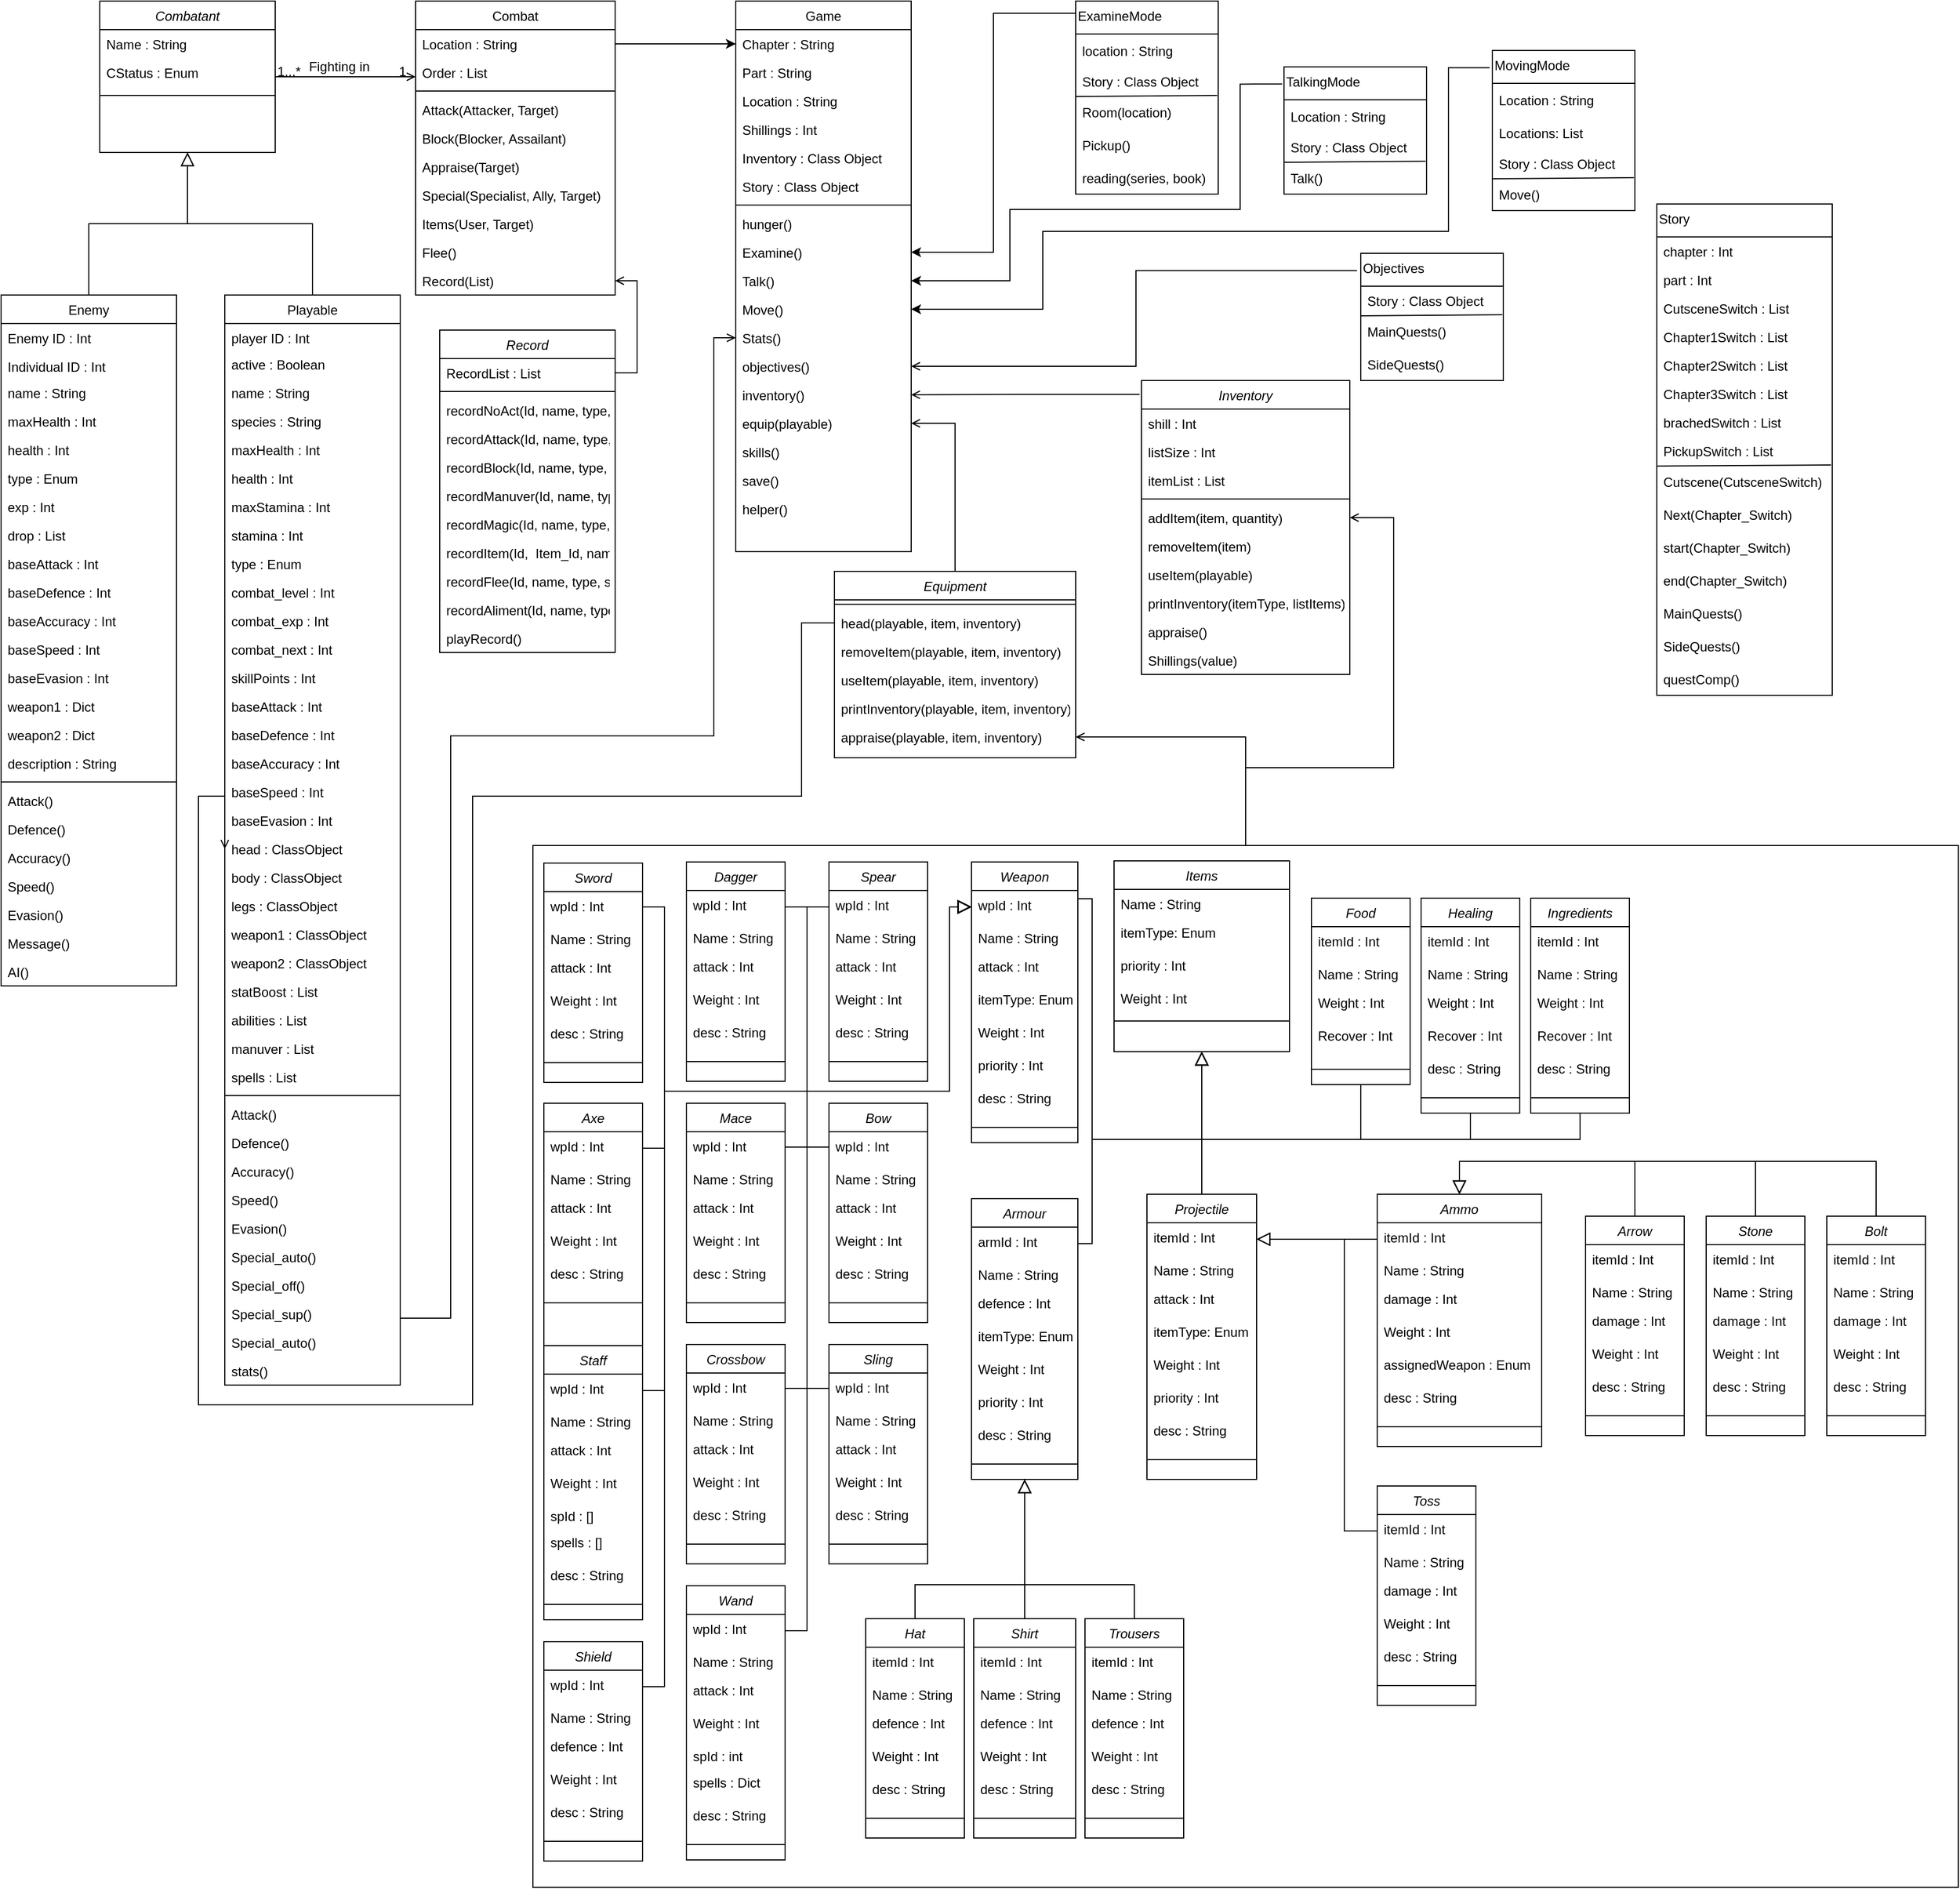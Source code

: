 <mxfile version="16.4.11" type="github">
  <diagram id="C5RBs43oDa-KdzZeNtuy" name="Page-1">
    <mxGraphModel dx="1245" dy="610" grid="1" gridSize="10" guides="1" tooltips="1" connect="1" arrows="1" fold="1" page="1" pageScale="1" pageWidth="827" pageHeight="1169" math="0" shadow="0">
      <root>
        <mxCell id="WIyWlLk6GJQsqaUBKTNV-0" />
        <mxCell id="WIyWlLk6GJQsqaUBKTNV-1" parent="WIyWlLk6GJQsqaUBKTNV-0" />
        <mxCell id="zkfFHV4jXpPFQw0GAbJ--0" value="Combatant" style="swimlane;fontStyle=2;align=center;verticalAlign=top;childLayout=stackLayout;horizontal=1;startSize=26;horizontalStack=0;resizeParent=1;resizeLast=0;collapsible=1;marginBottom=0;rounded=0;shadow=0;strokeWidth=1;" parent="WIyWlLk6GJQsqaUBKTNV-1" vertex="1">
          <mxGeometry x="220" y="120" width="160" height="138" as="geometry">
            <mxRectangle x="230" y="140" width="160" height="26" as="alternateBounds" />
          </mxGeometry>
        </mxCell>
        <mxCell id="zkfFHV4jXpPFQw0GAbJ--1" value="Name : String" style="text;align=left;verticalAlign=top;spacingLeft=4;spacingRight=4;overflow=hidden;rotatable=0;points=[[0,0.5],[1,0.5]];portConstraint=eastwest;" parent="zkfFHV4jXpPFQw0GAbJ--0" vertex="1">
          <mxGeometry y="26" width="160" height="26" as="geometry" />
        </mxCell>
        <mxCell id="W3pktpJ0qgTOmIyloTbi-0" value="CStatus : Enum" style="text;strokeColor=none;fillColor=none;align=left;verticalAlign=top;rounded=0;spacingLeft=4;spacingRight=4;" parent="zkfFHV4jXpPFQw0GAbJ--0" vertex="1">
          <mxGeometry y="52" width="160" height="30" as="geometry" />
        </mxCell>
        <mxCell id="zkfFHV4jXpPFQw0GAbJ--4" value="" style="line;html=1;strokeWidth=1;align=left;verticalAlign=middle;spacingTop=-1;spacingLeft=3;spacingRight=3;rotatable=0;labelPosition=right;points=[];portConstraint=eastwest;" parent="zkfFHV4jXpPFQw0GAbJ--0" vertex="1">
          <mxGeometry y="82" width="160" height="8" as="geometry" />
        </mxCell>
        <mxCell id="zkfFHV4jXpPFQw0GAbJ--6" value="Playable" style="swimlane;fontStyle=0;align=center;verticalAlign=top;childLayout=stackLayout;horizontal=1;startSize=26;horizontalStack=0;resizeParent=1;resizeLast=0;collapsible=1;marginBottom=0;rounded=0;shadow=0;strokeWidth=1;" parent="WIyWlLk6GJQsqaUBKTNV-1" vertex="1">
          <mxGeometry x="334" y="388" width="160" height="994" as="geometry">
            <mxRectangle x="130" y="380" width="160" height="26" as="alternateBounds" />
          </mxGeometry>
        </mxCell>
        <mxCell id="zkfFHV4jXpPFQw0GAbJ--7" value="player ID : Int" style="text;align=left;verticalAlign=top;spacingLeft=4;spacingRight=4;overflow=hidden;rotatable=0;points=[[0,0.5],[1,0.5]];portConstraint=eastwest;" parent="zkfFHV4jXpPFQw0GAbJ--6" vertex="1">
          <mxGeometry y="26" width="160" height="24" as="geometry" />
        </mxCell>
        <mxCell id="DISkeAy-tZt9b_RBgKUR-3" value="active : Boolean" style="text;align=left;verticalAlign=top;spacingLeft=4;spacingRight=4;overflow=hidden;rotatable=0;points=[[0,0.5],[1,0.5]];portConstraint=eastwest;rounded=0;shadow=0;html=0;" parent="zkfFHV4jXpPFQw0GAbJ--6" vertex="1">
          <mxGeometry y="50" width="160" height="26" as="geometry" />
        </mxCell>
        <mxCell id="zkfFHV4jXpPFQw0GAbJ--8" value="name : String" style="text;align=left;verticalAlign=top;spacingLeft=4;spacingRight=4;overflow=hidden;rotatable=0;points=[[0,0.5],[1,0.5]];portConstraint=eastwest;rounded=0;shadow=0;html=0;" parent="zkfFHV4jXpPFQw0GAbJ--6" vertex="1">
          <mxGeometry y="76" width="160" height="26" as="geometry" />
        </mxCell>
        <mxCell id="DISkeAy-tZt9b_RBgKUR-4" value="species : String" style="text;align=left;verticalAlign=top;spacingLeft=4;spacingRight=4;overflow=hidden;rotatable=0;points=[[0,0.5],[1,0.5]];portConstraint=eastwest;rounded=0;shadow=0;html=0;" parent="zkfFHV4jXpPFQw0GAbJ--6" vertex="1">
          <mxGeometry y="102" width="160" height="26" as="geometry" />
        </mxCell>
        <mxCell id="DISkeAy-tZt9b_RBgKUR-5" value="maxHealth : Int" style="text;align=left;verticalAlign=top;spacingLeft=4;spacingRight=4;overflow=hidden;rotatable=0;points=[[0,0.5],[1,0.5]];portConstraint=eastwest;rounded=0;shadow=0;html=0;" parent="zkfFHV4jXpPFQw0GAbJ--6" vertex="1">
          <mxGeometry y="128" width="160" height="26" as="geometry" />
        </mxCell>
        <mxCell id="DISkeAy-tZt9b_RBgKUR-6" value="health : Int" style="text;align=left;verticalAlign=top;spacingLeft=4;spacingRight=4;overflow=hidden;rotatable=0;points=[[0,0.5],[1,0.5]];portConstraint=eastwest;rounded=0;shadow=0;html=0;" parent="zkfFHV4jXpPFQw0GAbJ--6" vertex="1">
          <mxGeometry y="154" width="160" height="26" as="geometry" />
        </mxCell>
        <mxCell id="DISkeAy-tZt9b_RBgKUR-7" value="maxStamina : Int" style="text;align=left;verticalAlign=top;spacingLeft=4;spacingRight=4;overflow=hidden;rotatable=0;points=[[0,0.5],[1,0.5]];portConstraint=eastwest;rounded=0;shadow=0;html=0;" parent="zkfFHV4jXpPFQw0GAbJ--6" vertex="1">
          <mxGeometry y="180" width="160" height="26" as="geometry" />
        </mxCell>
        <mxCell id="DISkeAy-tZt9b_RBgKUR-8" value="stamina : Int" style="text;align=left;verticalAlign=top;spacingLeft=4;spacingRight=4;overflow=hidden;rotatable=0;points=[[0,0.5],[1,0.5]];portConstraint=eastwest;rounded=0;shadow=0;html=0;" parent="zkfFHV4jXpPFQw0GAbJ--6" vertex="1">
          <mxGeometry y="206" width="160" height="26" as="geometry" />
        </mxCell>
        <mxCell id="DISkeAy-tZt9b_RBgKUR-10" value="type : Enum" style="text;align=left;verticalAlign=top;spacingLeft=4;spacingRight=4;overflow=hidden;rotatable=0;points=[[0,0.5],[1,0.5]];portConstraint=eastwest;rounded=0;shadow=0;html=0;" parent="zkfFHV4jXpPFQw0GAbJ--6" vertex="1">
          <mxGeometry y="232" width="160" height="26" as="geometry" />
        </mxCell>
        <mxCell id="DISkeAy-tZt9b_RBgKUR-9" value="combat_level : Int" style="text;align=left;verticalAlign=top;spacingLeft=4;spacingRight=4;overflow=hidden;rotatable=0;points=[[0,0.5],[1,0.5]];portConstraint=eastwest;rounded=0;shadow=0;html=0;" parent="zkfFHV4jXpPFQw0GAbJ--6" vertex="1">
          <mxGeometry y="258" width="160" height="26" as="geometry" />
        </mxCell>
        <mxCell id="DISkeAy-tZt9b_RBgKUR-11" value="combat_exp : Int" style="text;align=left;verticalAlign=top;spacingLeft=4;spacingRight=4;overflow=hidden;rotatable=0;points=[[0,0.5],[1,0.5]];portConstraint=eastwest;rounded=0;shadow=0;html=0;" parent="zkfFHV4jXpPFQw0GAbJ--6" vertex="1">
          <mxGeometry y="284" width="160" height="26" as="geometry" />
        </mxCell>
        <mxCell id="DISkeAy-tZt9b_RBgKUR-12" value="combat_next : Int" style="text;align=left;verticalAlign=top;spacingLeft=4;spacingRight=4;overflow=hidden;rotatable=0;points=[[0,0.5],[1,0.5]];portConstraint=eastwest;rounded=0;shadow=0;html=0;" parent="zkfFHV4jXpPFQw0GAbJ--6" vertex="1">
          <mxGeometry y="310" width="160" height="26" as="geometry" />
        </mxCell>
        <mxCell id="DISkeAy-tZt9b_RBgKUR-13" value="skillPoints : Int" style="text;align=left;verticalAlign=top;spacingLeft=4;spacingRight=4;overflow=hidden;rotatable=0;points=[[0,0.5],[1,0.5]];portConstraint=eastwest;rounded=0;shadow=0;html=0;" parent="zkfFHV4jXpPFQw0GAbJ--6" vertex="1">
          <mxGeometry y="336" width="160" height="26" as="geometry" />
        </mxCell>
        <mxCell id="DISkeAy-tZt9b_RBgKUR-14" value="baseAttack : Int" style="text;align=left;verticalAlign=top;spacingLeft=4;spacingRight=4;overflow=hidden;rotatable=0;points=[[0,0.5],[1,0.5]];portConstraint=eastwest;rounded=0;shadow=0;html=0;" parent="zkfFHV4jXpPFQw0GAbJ--6" vertex="1">
          <mxGeometry y="362" width="160" height="26" as="geometry" />
        </mxCell>
        <mxCell id="DISkeAy-tZt9b_RBgKUR-18" value="baseDefence : Int" style="text;align=left;verticalAlign=top;spacingLeft=4;spacingRight=4;overflow=hidden;rotatable=0;points=[[0,0.5],[1,0.5]];portConstraint=eastwest;rounded=0;shadow=0;html=0;" parent="zkfFHV4jXpPFQw0GAbJ--6" vertex="1">
          <mxGeometry y="388" width="160" height="26" as="geometry" />
        </mxCell>
        <mxCell id="DISkeAy-tZt9b_RBgKUR-17" value="baseAccuracy : Int" style="text;align=left;verticalAlign=top;spacingLeft=4;spacingRight=4;overflow=hidden;rotatable=0;points=[[0,0.5],[1,0.5]];portConstraint=eastwest;rounded=0;shadow=0;html=0;" parent="zkfFHV4jXpPFQw0GAbJ--6" vertex="1">
          <mxGeometry y="414" width="160" height="26" as="geometry" />
        </mxCell>
        <mxCell id="DISkeAy-tZt9b_RBgKUR-16" value="baseSpeed : Int" style="text;align=left;verticalAlign=top;spacingLeft=4;spacingRight=4;overflow=hidden;rotatable=0;points=[[0,0.5],[1,0.5]];portConstraint=eastwest;rounded=0;shadow=0;html=0;" parent="zkfFHV4jXpPFQw0GAbJ--6" vertex="1">
          <mxGeometry y="440" width="160" height="26" as="geometry" />
        </mxCell>
        <mxCell id="DISkeAy-tZt9b_RBgKUR-15" value="baseEvasion : Int" style="text;align=left;verticalAlign=top;spacingLeft=4;spacingRight=4;overflow=hidden;rotatable=0;points=[[0,0.5],[1,0.5]];portConstraint=eastwest;rounded=0;shadow=0;html=0;" parent="zkfFHV4jXpPFQw0GAbJ--6" vertex="1">
          <mxGeometry y="466" width="160" height="26" as="geometry" />
        </mxCell>
        <mxCell id="DISkeAy-tZt9b_RBgKUR-19" value="head : ClassObject" style="text;align=left;verticalAlign=top;spacingLeft=4;spacingRight=4;overflow=hidden;rotatable=0;points=[[0,0.5],[1,0.5]];portConstraint=eastwest;rounded=0;shadow=0;html=0;" parent="zkfFHV4jXpPFQw0GAbJ--6" vertex="1">
          <mxGeometry y="492" width="160" height="26" as="geometry" />
        </mxCell>
        <mxCell id="DISkeAy-tZt9b_RBgKUR-20" value="body : ClassObject" style="text;align=left;verticalAlign=top;spacingLeft=4;spacingRight=4;overflow=hidden;rotatable=0;points=[[0,0.5],[1,0.5]];portConstraint=eastwest;rounded=0;shadow=0;html=0;" parent="zkfFHV4jXpPFQw0GAbJ--6" vertex="1">
          <mxGeometry y="518" width="160" height="26" as="geometry" />
        </mxCell>
        <mxCell id="DISkeAy-tZt9b_RBgKUR-22" value="legs : ClassObject" style="text;align=left;verticalAlign=top;spacingLeft=4;spacingRight=4;overflow=hidden;rotatable=0;points=[[0,0.5],[1,0.5]];portConstraint=eastwest;rounded=0;shadow=0;html=0;" parent="zkfFHV4jXpPFQw0GAbJ--6" vertex="1">
          <mxGeometry y="544" width="160" height="26" as="geometry" />
        </mxCell>
        <mxCell id="DISkeAy-tZt9b_RBgKUR-23" value="weapon1 : ClassObject" style="text;align=left;verticalAlign=top;spacingLeft=4;spacingRight=4;overflow=hidden;rotatable=0;points=[[0,0.5],[1,0.5]];portConstraint=eastwest;rounded=0;shadow=0;html=0;" parent="zkfFHV4jXpPFQw0GAbJ--6" vertex="1">
          <mxGeometry y="570" width="160" height="26" as="geometry" />
        </mxCell>
        <mxCell id="DISkeAy-tZt9b_RBgKUR-21" value="weapon2 : ClassObject" style="text;align=left;verticalAlign=top;spacingLeft=4;spacingRight=4;overflow=hidden;rotatable=0;points=[[0,0.5],[1,0.5]];portConstraint=eastwest;rounded=0;shadow=0;html=0;" parent="zkfFHV4jXpPFQw0GAbJ--6" vertex="1">
          <mxGeometry y="596" width="160" height="26" as="geometry" />
        </mxCell>
        <mxCell id="DISkeAy-tZt9b_RBgKUR-24" value="statBoost : List" style="text;align=left;verticalAlign=top;spacingLeft=4;spacingRight=4;overflow=hidden;rotatable=0;points=[[0,0.5],[1,0.5]];portConstraint=eastwest;rounded=0;shadow=0;html=0;" parent="zkfFHV4jXpPFQw0GAbJ--6" vertex="1">
          <mxGeometry y="622" width="160" height="26" as="geometry" />
        </mxCell>
        <mxCell id="DISkeAy-tZt9b_RBgKUR-25" value="abilities : List" style="text;align=left;verticalAlign=top;spacingLeft=4;spacingRight=4;overflow=hidden;rotatable=0;points=[[0,0.5],[1,0.5]];portConstraint=eastwest;rounded=0;shadow=0;html=0;" parent="zkfFHV4jXpPFQw0GAbJ--6" vertex="1">
          <mxGeometry y="648" width="160" height="26" as="geometry" />
        </mxCell>
        <mxCell id="DISkeAy-tZt9b_RBgKUR-27" value="manuver : List" style="text;align=left;verticalAlign=top;spacingLeft=4;spacingRight=4;overflow=hidden;rotatable=0;points=[[0,0.5],[1,0.5]];portConstraint=eastwest;rounded=0;shadow=0;html=0;" parent="zkfFHV4jXpPFQw0GAbJ--6" vertex="1">
          <mxGeometry y="674" width="160" height="26" as="geometry" />
        </mxCell>
        <mxCell id="DISkeAy-tZt9b_RBgKUR-26" value="spells : List" style="text;align=left;verticalAlign=top;spacingLeft=4;spacingRight=4;overflow=hidden;rotatable=0;points=[[0,0.5],[1,0.5]];portConstraint=eastwest;rounded=0;shadow=0;html=0;" parent="zkfFHV4jXpPFQw0GAbJ--6" vertex="1">
          <mxGeometry y="700" width="160" height="26" as="geometry" />
        </mxCell>
        <mxCell id="zkfFHV4jXpPFQw0GAbJ--9" value="" style="line;html=1;strokeWidth=1;align=left;verticalAlign=middle;spacingTop=-1;spacingLeft=3;spacingRight=3;rotatable=0;labelPosition=right;points=[];portConstraint=eastwest;" parent="zkfFHV4jXpPFQw0GAbJ--6" vertex="1">
          <mxGeometry y="726" width="160" height="8" as="geometry" />
        </mxCell>
        <mxCell id="zkfFHV4jXpPFQw0GAbJ--10" value="Attack()" style="text;align=left;verticalAlign=top;spacingLeft=4;spacingRight=4;overflow=hidden;rotatable=0;points=[[0,0.5],[1,0.5]];portConstraint=eastwest;fontStyle=0" parent="zkfFHV4jXpPFQw0GAbJ--6" vertex="1">
          <mxGeometry y="734" width="160" height="26" as="geometry" />
        </mxCell>
        <mxCell id="zkfFHV4jXpPFQw0GAbJ--11" value="Defence()" style="text;align=left;verticalAlign=top;spacingLeft=4;spacingRight=4;overflow=hidden;rotatable=0;points=[[0,0.5],[1,0.5]];portConstraint=eastwest;" parent="zkfFHV4jXpPFQw0GAbJ--6" vertex="1">
          <mxGeometry y="760" width="160" height="26" as="geometry" />
        </mxCell>
        <mxCell id="W3pktpJ0qgTOmIyloTbi-34" value="Accuracy()" style="text;align=left;verticalAlign=top;spacingLeft=4;spacingRight=4;overflow=hidden;rotatable=0;points=[[0,0.5],[1,0.5]];portConstraint=eastwest;" parent="zkfFHV4jXpPFQw0GAbJ--6" vertex="1">
          <mxGeometry y="786" width="160" height="26" as="geometry" />
        </mxCell>
        <mxCell id="W3pktpJ0qgTOmIyloTbi-35" value="Speed()" style="text;align=left;verticalAlign=top;spacingLeft=4;spacingRight=4;overflow=hidden;rotatable=0;points=[[0,0.5],[1,0.5]];portConstraint=eastwest;" parent="zkfFHV4jXpPFQw0GAbJ--6" vertex="1">
          <mxGeometry y="812" width="160" height="26" as="geometry" />
        </mxCell>
        <mxCell id="W3pktpJ0qgTOmIyloTbi-36" value="Evasion()" style="text;align=left;verticalAlign=top;spacingLeft=4;spacingRight=4;overflow=hidden;rotatable=0;points=[[0,0.5],[1,0.5]];portConstraint=eastwest;" parent="zkfFHV4jXpPFQw0GAbJ--6" vertex="1">
          <mxGeometry y="838" width="160" height="26" as="geometry" />
        </mxCell>
        <mxCell id="DISkeAy-tZt9b_RBgKUR-30" value="Special_auto()" style="text;align=left;verticalAlign=top;spacingLeft=4;spacingRight=4;overflow=hidden;rotatable=0;points=[[0,0.5],[1,0.5]];portConstraint=eastwest;" parent="zkfFHV4jXpPFQw0GAbJ--6" vertex="1">
          <mxGeometry y="864" width="160" height="26" as="geometry" />
        </mxCell>
        <mxCell id="DISkeAy-tZt9b_RBgKUR-28" value="Special_off()" style="text;align=left;verticalAlign=top;spacingLeft=4;spacingRight=4;overflow=hidden;rotatable=0;points=[[0,0.5],[1,0.5]];portConstraint=eastwest;" parent="zkfFHV4jXpPFQw0GAbJ--6" vertex="1">
          <mxGeometry y="890" width="160" height="26" as="geometry" />
        </mxCell>
        <mxCell id="DISkeAy-tZt9b_RBgKUR-33" value="Special_sup()" style="text;align=left;verticalAlign=top;spacingLeft=4;spacingRight=4;overflow=hidden;rotatable=0;points=[[0,0.5],[1,0.5]];portConstraint=eastwest;" parent="zkfFHV4jXpPFQw0GAbJ--6" vertex="1">
          <mxGeometry y="916" width="160" height="26" as="geometry" />
        </mxCell>
        <mxCell id="DISkeAy-tZt9b_RBgKUR-31" value="Special_auto()" style="text;align=left;verticalAlign=top;spacingLeft=4;spacingRight=4;overflow=hidden;rotatable=0;points=[[0,0.5],[1,0.5]];portConstraint=eastwest;" parent="zkfFHV4jXpPFQw0GAbJ--6" vertex="1">
          <mxGeometry y="942" width="160" height="26" as="geometry" />
        </mxCell>
        <mxCell id="DISkeAy-tZt9b_RBgKUR-29" value="stats()" style="text;align=left;verticalAlign=top;spacingLeft=4;spacingRight=4;overflow=hidden;rotatable=0;points=[[0,0.5],[1,0.5]];portConstraint=eastwest;" parent="zkfFHV4jXpPFQw0GAbJ--6" vertex="1">
          <mxGeometry y="968" width="160" height="26" as="geometry" />
        </mxCell>
        <mxCell id="zkfFHV4jXpPFQw0GAbJ--12" value="" style="endArrow=block;endSize=10;endFill=0;shadow=0;strokeWidth=1;rounded=0;edgeStyle=elbowEdgeStyle;elbow=vertical;" parent="WIyWlLk6GJQsqaUBKTNV-1" source="zkfFHV4jXpPFQw0GAbJ--6" target="zkfFHV4jXpPFQw0GAbJ--0" edge="1">
          <mxGeometry width="160" relative="1" as="geometry">
            <mxPoint x="200" y="203" as="sourcePoint" />
            <mxPoint x="200" y="203" as="targetPoint" />
          </mxGeometry>
        </mxCell>
        <mxCell id="zkfFHV4jXpPFQw0GAbJ--13" value="Enemy" style="swimlane;fontStyle=0;align=center;verticalAlign=top;childLayout=stackLayout;horizontal=1;startSize=26;horizontalStack=0;resizeParent=1;resizeLast=0;collapsible=1;marginBottom=0;rounded=0;shadow=0;strokeWidth=1;" parent="WIyWlLk6GJQsqaUBKTNV-1" vertex="1">
          <mxGeometry x="130" y="388" width="160" height="630" as="geometry">
            <mxRectangle x="340" y="380" width="170" height="26" as="alternateBounds" />
          </mxGeometry>
        </mxCell>
        <mxCell id="zkfFHV4jXpPFQw0GAbJ--14" value="Enemy ID : Int" style="text;align=left;verticalAlign=top;spacingLeft=4;spacingRight=4;overflow=hidden;rotatable=0;points=[[0,0.5],[1,0.5]];portConstraint=eastwest;" parent="zkfFHV4jXpPFQw0GAbJ--13" vertex="1">
          <mxGeometry y="26" width="160" height="26" as="geometry" />
        </mxCell>
        <mxCell id="W3pktpJ0qgTOmIyloTbi-28" value="Individual ID : Int" style="text;align=left;verticalAlign=top;spacingLeft=4;spacingRight=4;overflow=hidden;rotatable=0;points=[[0,0.5],[1,0.5]];portConstraint=eastwest;" parent="zkfFHV4jXpPFQw0GAbJ--13" vertex="1">
          <mxGeometry y="52" width="160" height="24" as="geometry" />
        </mxCell>
        <mxCell id="4hG3SC_38qsglgomjnN7-12" value="name : String" style="text;align=left;verticalAlign=top;spacingLeft=4;spacingRight=4;overflow=hidden;rotatable=0;points=[[0,0.5],[1,0.5]];portConstraint=eastwest;rounded=0;shadow=0;html=0;" vertex="1" parent="zkfFHV4jXpPFQw0GAbJ--13">
          <mxGeometry y="76" width="160" height="26" as="geometry" />
        </mxCell>
        <mxCell id="4hG3SC_38qsglgomjnN7-13" value="maxHealth : Int" style="text;align=left;verticalAlign=top;spacingLeft=4;spacingRight=4;overflow=hidden;rotatable=0;points=[[0,0.5],[1,0.5]];portConstraint=eastwest;rounded=0;shadow=0;html=0;" vertex="1" parent="zkfFHV4jXpPFQw0GAbJ--13">
          <mxGeometry y="102" width="160" height="26" as="geometry" />
        </mxCell>
        <mxCell id="4hG3SC_38qsglgomjnN7-14" value="health : Int" style="text;align=left;verticalAlign=top;spacingLeft=4;spacingRight=4;overflow=hidden;rotatable=0;points=[[0,0.5],[1,0.5]];portConstraint=eastwest;rounded=0;shadow=0;html=0;" vertex="1" parent="zkfFHV4jXpPFQw0GAbJ--13">
          <mxGeometry y="128" width="160" height="26" as="geometry" />
        </mxCell>
        <mxCell id="4hG3SC_38qsglgomjnN7-15" value="type : Enum" style="text;align=left;verticalAlign=top;spacingLeft=4;spacingRight=4;overflow=hidden;rotatable=0;points=[[0,0.5],[1,0.5]];portConstraint=eastwest;rounded=0;shadow=0;html=0;" vertex="1" parent="zkfFHV4jXpPFQw0GAbJ--13">
          <mxGeometry y="154" width="160" height="26" as="geometry" />
        </mxCell>
        <mxCell id="4hG3SC_38qsglgomjnN7-16" value="exp : Int" style="text;align=left;verticalAlign=top;spacingLeft=4;spacingRight=4;overflow=hidden;rotatable=0;points=[[0,0.5],[1,0.5]];portConstraint=eastwest;rounded=0;shadow=0;html=0;" vertex="1" parent="zkfFHV4jXpPFQw0GAbJ--13">
          <mxGeometry y="180" width="160" height="26" as="geometry" />
        </mxCell>
        <mxCell id="4hG3SC_38qsglgomjnN7-17" value="drop : List" style="text;align=left;verticalAlign=top;spacingLeft=4;spacingRight=4;overflow=hidden;rotatable=0;points=[[0,0.5],[1,0.5]];portConstraint=eastwest;rounded=0;shadow=0;html=0;" vertex="1" parent="zkfFHV4jXpPFQw0GAbJ--13">
          <mxGeometry y="206" width="160" height="26" as="geometry" />
        </mxCell>
        <mxCell id="4hG3SC_38qsglgomjnN7-18" value="baseAttack : Int" style="text;align=left;verticalAlign=top;spacingLeft=4;spacingRight=4;overflow=hidden;rotatable=0;points=[[0,0.5],[1,0.5]];portConstraint=eastwest;rounded=0;shadow=0;html=0;" vertex="1" parent="zkfFHV4jXpPFQw0GAbJ--13">
          <mxGeometry y="232" width="160" height="26" as="geometry" />
        </mxCell>
        <mxCell id="4hG3SC_38qsglgomjnN7-19" value="baseDefence : Int" style="text;align=left;verticalAlign=top;spacingLeft=4;spacingRight=4;overflow=hidden;rotatable=0;points=[[0,0.5],[1,0.5]];portConstraint=eastwest;rounded=0;shadow=0;html=0;" vertex="1" parent="zkfFHV4jXpPFQw0GAbJ--13">
          <mxGeometry y="258" width="160" height="26" as="geometry" />
        </mxCell>
        <mxCell id="4hG3SC_38qsglgomjnN7-20" value="baseAccuracy : Int" style="text;align=left;verticalAlign=top;spacingLeft=4;spacingRight=4;overflow=hidden;rotatable=0;points=[[0,0.5],[1,0.5]];portConstraint=eastwest;rounded=0;shadow=0;html=0;" vertex="1" parent="zkfFHV4jXpPFQw0GAbJ--13">
          <mxGeometry y="284" width="160" height="26" as="geometry" />
        </mxCell>
        <mxCell id="4hG3SC_38qsglgomjnN7-21" value="baseSpeed : Int" style="text;align=left;verticalAlign=top;spacingLeft=4;spacingRight=4;overflow=hidden;rotatable=0;points=[[0,0.5],[1,0.5]];portConstraint=eastwest;rounded=0;shadow=0;html=0;" vertex="1" parent="zkfFHV4jXpPFQw0GAbJ--13">
          <mxGeometry y="310" width="160" height="26" as="geometry" />
        </mxCell>
        <mxCell id="4hG3SC_38qsglgomjnN7-22" value="baseEvasion : Int" style="text;align=left;verticalAlign=top;spacingLeft=4;spacingRight=4;overflow=hidden;rotatable=0;points=[[0,0.5],[1,0.5]];portConstraint=eastwest;rounded=0;shadow=0;html=0;" vertex="1" parent="zkfFHV4jXpPFQw0GAbJ--13">
          <mxGeometry y="336" width="160" height="26" as="geometry" />
        </mxCell>
        <mxCell id="4hG3SC_38qsglgomjnN7-23" value="weapon1 : Dict" style="text;align=left;verticalAlign=top;spacingLeft=4;spacingRight=4;overflow=hidden;rotatable=0;points=[[0,0.5],[1,0.5]];portConstraint=eastwest;rounded=0;shadow=0;html=0;" vertex="1" parent="zkfFHV4jXpPFQw0GAbJ--13">
          <mxGeometry y="362" width="160" height="26" as="geometry" />
        </mxCell>
        <mxCell id="4hG3SC_38qsglgomjnN7-24" value="weapon2 : Dict" style="text;align=left;verticalAlign=top;spacingLeft=4;spacingRight=4;overflow=hidden;rotatable=0;points=[[0,0.5],[1,0.5]];portConstraint=eastwest;rounded=0;shadow=0;html=0;" vertex="1" parent="zkfFHV4jXpPFQw0GAbJ--13">
          <mxGeometry y="388" width="160" height="26" as="geometry" />
        </mxCell>
        <mxCell id="4hG3SC_38qsglgomjnN7-25" value="description : String" style="text;align=left;verticalAlign=top;spacingLeft=4;spacingRight=4;overflow=hidden;rotatable=0;points=[[0,0.5],[1,0.5]];portConstraint=eastwest;rounded=0;shadow=0;html=0;" vertex="1" parent="zkfFHV4jXpPFQw0GAbJ--13">
          <mxGeometry y="414" width="160" height="26" as="geometry" />
        </mxCell>
        <mxCell id="zkfFHV4jXpPFQw0GAbJ--15" value="" style="line;html=1;strokeWidth=1;align=left;verticalAlign=middle;spacingTop=-1;spacingLeft=3;spacingRight=3;rotatable=0;labelPosition=right;points=[];portConstraint=eastwest;" parent="zkfFHV4jXpPFQw0GAbJ--13" vertex="1">
          <mxGeometry y="440" width="160" height="8" as="geometry" />
        </mxCell>
        <mxCell id="W3pktpJ0qgTOmIyloTbi-39" value="Attack()" style="text;align=left;verticalAlign=top;spacingLeft=4;spacingRight=4;overflow=hidden;rotatable=0;points=[[0,0.5],[1,0.5]];portConstraint=eastwest;" parent="zkfFHV4jXpPFQw0GAbJ--13" vertex="1">
          <mxGeometry y="448" width="160" height="26" as="geometry" />
        </mxCell>
        <mxCell id="W3pktpJ0qgTOmIyloTbi-38" value="Defence()" style="text;align=left;verticalAlign=top;spacingLeft=4;spacingRight=4;overflow=hidden;rotatable=0;points=[[0,0.5],[1,0.5]];portConstraint=eastwest;" parent="zkfFHV4jXpPFQw0GAbJ--13" vertex="1">
          <mxGeometry y="474" width="160" height="26" as="geometry" />
        </mxCell>
        <mxCell id="W3pktpJ0qgTOmIyloTbi-40" value="Accuracy()" style="text;align=left;verticalAlign=top;spacingLeft=4;spacingRight=4;overflow=hidden;rotatable=0;points=[[0,0.5],[1,0.5]];portConstraint=eastwest;" parent="zkfFHV4jXpPFQw0GAbJ--13" vertex="1">
          <mxGeometry y="500" width="160" height="26" as="geometry" />
        </mxCell>
        <mxCell id="W3pktpJ0qgTOmIyloTbi-41" value="Speed()" style="text;align=left;verticalAlign=top;spacingLeft=4;spacingRight=4;overflow=hidden;rotatable=0;points=[[0,0.5],[1,0.5]];portConstraint=eastwest;" parent="zkfFHV4jXpPFQw0GAbJ--13" vertex="1">
          <mxGeometry y="526" width="160" height="26" as="geometry" />
        </mxCell>
        <mxCell id="W3pktpJ0qgTOmIyloTbi-37" value="Evasion()" style="text;align=left;verticalAlign=top;spacingLeft=4;spacingRight=4;overflow=hidden;rotatable=0;points=[[0,0.5],[1,0.5]];portConstraint=eastwest;" parent="zkfFHV4jXpPFQw0GAbJ--13" vertex="1">
          <mxGeometry y="552" width="160" height="26" as="geometry" />
        </mxCell>
        <mxCell id="W3pktpJ0qgTOmIyloTbi-42" value="Message()" style="text;align=left;verticalAlign=top;spacingLeft=4;spacingRight=4;overflow=hidden;rotatable=0;points=[[0,0.5],[1,0.5]];portConstraint=eastwest;" parent="zkfFHV4jXpPFQw0GAbJ--13" vertex="1">
          <mxGeometry y="578" width="160" height="26" as="geometry" />
        </mxCell>
        <mxCell id="W3pktpJ0qgTOmIyloTbi-23" value="AI()" style="text;align=left;verticalAlign=top;spacingLeft=4;spacingRight=4;overflow=hidden;rotatable=0;points=[[0,0.5],[1,0.5]];portConstraint=eastwest;" parent="zkfFHV4jXpPFQw0GAbJ--13" vertex="1">
          <mxGeometry y="604" width="160" height="26" as="geometry" />
        </mxCell>
        <mxCell id="zkfFHV4jXpPFQw0GAbJ--16" value="" style="endArrow=block;endSize=10;endFill=0;shadow=0;strokeWidth=1;rounded=0;edgeStyle=elbowEdgeStyle;elbow=vertical;" parent="WIyWlLk6GJQsqaUBKTNV-1" source="zkfFHV4jXpPFQw0GAbJ--13" target="zkfFHV4jXpPFQw0GAbJ--0" edge="1">
          <mxGeometry width="160" relative="1" as="geometry">
            <mxPoint x="210" y="373" as="sourcePoint" />
            <mxPoint x="310" y="271" as="targetPoint" />
          </mxGeometry>
        </mxCell>
        <mxCell id="zkfFHV4jXpPFQw0GAbJ--17" value="Combat" style="swimlane;fontStyle=0;align=center;verticalAlign=top;childLayout=stackLayout;horizontal=1;startSize=26;horizontalStack=0;resizeParent=1;resizeLast=0;collapsible=1;marginBottom=0;rounded=0;shadow=0;strokeWidth=1;" parent="WIyWlLk6GJQsqaUBKTNV-1" vertex="1">
          <mxGeometry x="508" y="120" width="182" height="268" as="geometry">
            <mxRectangle x="550" y="140" width="160" height="26" as="alternateBounds" />
          </mxGeometry>
        </mxCell>
        <mxCell id="zkfFHV4jXpPFQw0GAbJ--18" value="Location : String" style="text;align=left;verticalAlign=top;spacingLeft=4;spacingRight=4;overflow=hidden;rotatable=0;points=[[0,0.5],[1,0.5]];portConstraint=eastwest;" parent="zkfFHV4jXpPFQw0GAbJ--17" vertex="1">
          <mxGeometry y="26" width="182" height="26" as="geometry" />
        </mxCell>
        <mxCell id="W3pktpJ0qgTOmIyloTbi-2" value="Order : List" style="text;align=left;verticalAlign=top;spacingLeft=4;spacingRight=4;overflow=hidden;rotatable=0;points=[[0,0.5],[1,0.5]];portConstraint=eastwest;" parent="zkfFHV4jXpPFQw0GAbJ--17" vertex="1">
          <mxGeometry y="52" width="182" height="26" as="geometry" />
        </mxCell>
        <mxCell id="zkfFHV4jXpPFQw0GAbJ--23" value="" style="line;html=1;strokeWidth=1;align=left;verticalAlign=middle;spacingTop=-1;spacingLeft=3;spacingRight=3;rotatable=0;labelPosition=right;points=[];portConstraint=eastwest;" parent="zkfFHV4jXpPFQw0GAbJ--17" vertex="1">
          <mxGeometry y="78" width="182" height="8" as="geometry" />
        </mxCell>
        <mxCell id="zkfFHV4jXpPFQw0GAbJ--24" value="Attack(Attacker, Target)" style="text;align=left;verticalAlign=top;spacingLeft=4;spacingRight=4;overflow=hidden;rotatable=0;points=[[0,0.5],[1,0.5]];portConstraint=eastwest;" parent="zkfFHV4jXpPFQw0GAbJ--17" vertex="1">
          <mxGeometry y="86" width="182" height="26" as="geometry" />
        </mxCell>
        <mxCell id="zkfFHV4jXpPFQw0GAbJ--25" value="Block(Blocker, Assailant)" style="text;align=left;verticalAlign=top;spacingLeft=4;spacingRight=4;overflow=hidden;rotatable=0;points=[[0,0.5],[1,0.5]];portConstraint=eastwest;" parent="zkfFHV4jXpPFQw0GAbJ--17" vertex="1">
          <mxGeometry y="112" width="182" height="26" as="geometry" />
        </mxCell>
        <mxCell id="W3pktpJ0qgTOmIyloTbi-3" value="Appraise(Target)" style="text;align=left;verticalAlign=top;spacingLeft=4;spacingRight=4;overflow=hidden;rotatable=0;points=[[0,0.5],[1,0.5]];portConstraint=eastwest;" parent="zkfFHV4jXpPFQw0GAbJ--17" vertex="1">
          <mxGeometry y="138" width="182" height="26" as="geometry" />
        </mxCell>
        <mxCell id="W3pktpJ0qgTOmIyloTbi-20" value="Special(Specialist, Ally, Target)" style="text;align=left;verticalAlign=top;spacingLeft=4;spacingRight=4;overflow=hidden;rotatable=0;points=[[0,0.5],[1,0.5]];portConstraint=eastwest;" parent="zkfFHV4jXpPFQw0GAbJ--17" vertex="1">
          <mxGeometry y="164" width="182" height="26" as="geometry" />
        </mxCell>
        <mxCell id="W3pktpJ0qgTOmIyloTbi-21" value="Items(User, Target)" style="text;align=left;verticalAlign=top;spacingLeft=4;spacingRight=4;overflow=hidden;rotatable=0;points=[[0,0.5],[1,0.5]];portConstraint=eastwest;" parent="zkfFHV4jXpPFQw0GAbJ--17" vertex="1">
          <mxGeometry y="190" width="182" height="26" as="geometry" />
        </mxCell>
        <mxCell id="W3pktpJ0qgTOmIyloTbi-22" value="Flee()" style="text;align=left;verticalAlign=top;spacingLeft=4;spacingRight=4;overflow=hidden;rotatable=0;points=[[0,0.5],[1,0.5]];portConstraint=eastwest;" parent="zkfFHV4jXpPFQw0GAbJ--17" vertex="1">
          <mxGeometry y="216" width="182" height="26" as="geometry" />
        </mxCell>
        <mxCell id="W3pktpJ0qgTOmIyloTbi-58" value="Record(List)" style="text;align=left;verticalAlign=top;spacingLeft=4;spacingRight=4;overflow=hidden;rotatable=0;points=[[0,0.5],[1,0.5]];portConstraint=eastwest;" parent="zkfFHV4jXpPFQw0GAbJ--17" vertex="1">
          <mxGeometry y="242" width="182" height="26" as="geometry" />
        </mxCell>
        <mxCell id="zkfFHV4jXpPFQw0GAbJ--26" value="" style="endArrow=open;shadow=0;strokeWidth=1;rounded=0;endFill=1;edgeStyle=elbowEdgeStyle;elbow=vertical;" parent="WIyWlLk6GJQsqaUBKTNV-1" source="zkfFHV4jXpPFQw0GAbJ--0" target="zkfFHV4jXpPFQw0GAbJ--17" edge="1">
          <mxGeometry x="0.5" y="41" relative="1" as="geometry">
            <mxPoint x="380" y="192" as="sourcePoint" />
            <mxPoint x="540" y="192" as="targetPoint" />
            <mxPoint x="-40" y="32" as="offset" />
          </mxGeometry>
        </mxCell>
        <mxCell id="zkfFHV4jXpPFQw0GAbJ--27" value="1...*" style="resizable=0;align=left;verticalAlign=bottom;labelBackgroundColor=none;fontSize=12;" parent="zkfFHV4jXpPFQw0GAbJ--26" connectable="0" vertex="1">
          <mxGeometry x="-1" relative="1" as="geometry">
            <mxPoint y="4" as="offset" />
          </mxGeometry>
        </mxCell>
        <mxCell id="zkfFHV4jXpPFQw0GAbJ--28" value="1" style="resizable=0;align=right;verticalAlign=bottom;labelBackgroundColor=none;fontSize=12;" parent="zkfFHV4jXpPFQw0GAbJ--26" connectable="0" vertex="1">
          <mxGeometry x="1" relative="1" as="geometry">
            <mxPoint x="-7" y="4" as="offset" />
          </mxGeometry>
        </mxCell>
        <mxCell id="zkfFHV4jXpPFQw0GAbJ--29" value="Fighting in" style="text;html=1;resizable=0;points=[];;align=center;verticalAlign=middle;labelBackgroundColor=none;rounded=0;shadow=0;strokeWidth=1;fontSize=12;" parent="zkfFHV4jXpPFQw0GAbJ--26" vertex="1" connectable="0">
          <mxGeometry x="0.5" y="49" relative="1" as="geometry">
            <mxPoint x="-38" y="40" as="offset" />
          </mxGeometry>
        </mxCell>
        <mxCell id="W3pktpJ0qgTOmIyloTbi-4" value="Game" style="swimlane;fontStyle=0;align=center;verticalAlign=top;childLayout=stackLayout;horizontal=1;startSize=26;horizontalStack=0;resizeParent=1;resizeLast=0;collapsible=1;marginBottom=0;rounded=0;shadow=0;strokeWidth=1;" parent="WIyWlLk6GJQsqaUBKTNV-1" vertex="1">
          <mxGeometry x="800" y="120" width="160" height="502" as="geometry">
            <mxRectangle x="550" y="140" width="160" height="26" as="alternateBounds" />
          </mxGeometry>
        </mxCell>
        <mxCell id="W3pktpJ0qgTOmIyloTbi-46" value="Chapter : String" style="text;align=left;verticalAlign=top;spacingLeft=4;spacingRight=4;overflow=hidden;rotatable=0;points=[[0,0.5],[1,0.5]];portConstraint=eastwest;" parent="W3pktpJ0qgTOmIyloTbi-4" vertex="1">
          <mxGeometry y="26" width="160" height="26" as="geometry" />
        </mxCell>
        <mxCell id="W3pktpJ0qgTOmIyloTbi-47" value="Part : String" style="text;align=left;verticalAlign=top;spacingLeft=4;spacingRight=4;overflow=hidden;rotatable=0;points=[[0,0.5],[1,0.5]];portConstraint=eastwest;" parent="W3pktpJ0qgTOmIyloTbi-4" vertex="1">
          <mxGeometry y="52" width="160" height="26" as="geometry" />
        </mxCell>
        <mxCell id="W3pktpJ0qgTOmIyloTbi-5" value="Location : String" style="text;align=left;verticalAlign=top;spacingLeft=4;spacingRight=4;overflow=hidden;rotatable=0;points=[[0,0.5],[1,0.5]];portConstraint=eastwest;" parent="W3pktpJ0qgTOmIyloTbi-4" vertex="1">
          <mxGeometry y="78" width="160" height="26" as="geometry" />
        </mxCell>
        <mxCell id="W3pktpJ0qgTOmIyloTbi-6" value="Shillings : Int" style="text;align=left;verticalAlign=top;spacingLeft=4;spacingRight=4;overflow=hidden;rotatable=0;points=[[0,0.5],[1,0.5]];portConstraint=eastwest;" parent="W3pktpJ0qgTOmIyloTbi-4" vertex="1">
          <mxGeometry y="104" width="160" height="26" as="geometry" />
        </mxCell>
        <mxCell id="W3pktpJ0qgTOmIyloTbi-7" value="Inventory : Class Object" style="text;align=left;verticalAlign=top;spacingLeft=4;spacingRight=4;overflow=hidden;rotatable=0;points=[[0,0.5],[1,0.5]];portConstraint=eastwest;" parent="W3pktpJ0qgTOmIyloTbi-4" vertex="1">
          <mxGeometry y="130" width="160" height="26" as="geometry" />
        </mxCell>
        <mxCell id="4hG3SC_38qsglgomjnN7-49" value="Story : Class Object" style="text;align=left;verticalAlign=top;spacingLeft=4;spacingRight=4;overflow=hidden;rotatable=0;points=[[0,0.5],[1,0.5]];portConstraint=eastwest;" vertex="1" parent="W3pktpJ0qgTOmIyloTbi-4">
          <mxGeometry y="156" width="160" height="26" as="geometry" />
        </mxCell>
        <mxCell id="W3pktpJ0qgTOmIyloTbi-8" value="" style="line;html=1;strokeWidth=1;align=left;verticalAlign=middle;spacingTop=-1;spacingLeft=3;spacingRight=3;rotatable=0;labelPosition=right;points=[];portConstraint=eastwest;" parent="W3pktpJ0qgTOmIyloTbi-4" vertex="1">
          <mxGeometry y="182" width="160" height="8" as="geometry" />
        </mxCell>
        <mxCell id="4hG3SC_38qsglgomjnN7-95" value="hunger()" style="text;align=left;verticalAlign=top;spacingLeft=4;spacingRight=4;overflow=hidden;rotatable=0;points=[[0,0.5],[1,0.5]];portConstraint=eastwest;" vertex="1" parent="W3pktpJ0qgTOmIyloTbi-4">
          <mxGeometry y="190" width="160" height="26" as="geometry" />
        </mxCell>
        <mxCell id="W3pktpJ0qgTOmIyloTbi-9" value="Examine()" style="text;align=left;verticalAlign=top;spacingLeft=4;spacingRight=4;overflow=hidden;rotatable=0;points=[[0,0.5],[1,0.5]];portConstraint=eastwest;" parent="W3pktpJ0qgTOmIyloTbi-4" vertex="1">
          <mxGeometry y="216" width="160" height="26" as="geometry" />
        </mxCell>
        <mxCell id="W3pktpJ0qgTOmIyloTbi-10" value="Talk()" style="text;align=left;verticalAlign=top;spacingLeft=4;spacingRight=4;overflow=hidden;rotatable=0;points=[[0,0.5],[1,0.5]];portConstraint=eastwest;" parent="W3pktpJ0qgTOmIyloTbi-4" vertex="1">
          <mxGeometry y="242" width="160" height="26" as="geometry" />
        </mxCell>
        <mxCell id="W3pktpJ0qgTOmIyloTbi-11" value="Move()" style="text;align=left;verticalAlign=top;spacingLeft=4;spacingRight=4;overflow=hidden;rotatable=0;points=[[0,0.5],[1,0.5]];portConstraint=eastwest;" parent="W3pktpJ0qgTOmIyloTbi-4" vertex="1">
          <mxGeometry y="268" width="160" height="26" as="geometry" />
        </mxCell>
        <mxCell id="4hG3SC_38qsglgomjnN7-109" value="Stats()" style="text;align=left;verticalAlign=top;spacingLeft=4;spacingRight=4;overflow=hidden;rotatable=0;points=[[0,0.5],[1,0.5]];portConstraint=eastwest;" vertex="1" parent="W3pktpJ0qgTOmIyloTbi-4">
          <mxGeometry y="294" width="160" height="26" as="geometry" />
        </mxCell>
        <mxCell id="4hG3SC_38qsglgomjnN7-107" value="objectives()" style="text;align=left;verticalAlign=top;spacingLeft=4;spacingRight=4;overflow=hidden;rotatable=0;points=[[0,0.5],[1,0.5]];portConstraint=eastwest;" vertex="1" parent="W3pktpJ0qgTOmIyloTbi-4">
          <mxGeometry y="320" width="160" height="26" as="geometry" />
        </mxCell>
        <mxCell id="4hG3SC_38qsglgomjnN7-110" value="inventory()" style="text;align=left;verticalAlign=top;spacingLeft=4;spacingRight=4;overflow=hidden;rotatable=0;points=[[0,0.5],[1,0.5]];portConstraint=eastwest;" vertex="1" parent="W3pktpJ0qgTOmIyloTbi-4">
          <mxGeometry y="346" width="160" height="26" as="geometry" />
        </mxCell>
        <mxCell id="4hG3SC_38qsglgomjnN7-111" value="equip(playable)" style="text;align=left;verticalAlign=top;spacingLeft=4;spacingRight=4;overflow=hidden;rotatable=0;points=[[0,0.5],[1,0.5]];portConstraint=eastwest;" vertex="1" parent="W3pktpJ0qgTOmIyloTbi-4">
          <mxGeometry y="372" width="160" height="26" as="geometry" />
        </mxCell>
        <mxCell id="4hG3SC_38qsglgomjnN7-112" value="skills()" style="text;align=left;verticalAlign=top;spacingLeft=4;spacingRight=4;overflow=hidden;rotatable=0;points=[[0,0.5],[1,0.5]];portConstraint=eastwest;" vertex="1" parent="W3pktpJ0qgTOmIyloTbi-4">
          <mxGeometry y="398" width="160" height="26" as="geometry" />
        </mxCell>
        <mxCell id="4hG3SC_38qsglgomjnN7-113" value="save()" style="text;align=left;verticalAlign=top;spacingLeft=4;spacingRight=4;overflow=hidden;rotatable=0;points=[[0,0.5],[1,0.5]];portConstraint=eastwest;" vertex="1" parent="W3pktpJ0qgTOmIyloTbi-4">
          <mxGeometry y="424" width="160" height="26" as="geometry" />
        </mxCell>
        <mxCell id="4hG3SC_38qsglgomjnN7-108" value="helper()" style="text;align=left;verticalAlign=top;spacingLeft=4;spacingRight=4;overflow=hidden;rotatable=0;points=[[0,0.5],[1,0.5]];portConstraint=eastwest;" vertex="1" parent="W3pktpJ0qgTOmIyloTbi-4">
          <mxGeometry y="450" width="160" height="26" as="geometry" />
        </mxCell>
        <mxCell id="W3pktpJ0qgTOmIyloTbi-25" style="edgeStyle=orthogonalEdgeStyle;rounded=0;orthogonalLoop=1;jettySize=auto;html=1;entryX=0;entryY=0.5;entryDx=0;entryDy=0;" parent="WIyWlLk6GJQsqaUBKTNV-1" source="zkfFHV4jXpPFQw0GAbJ--18" target="W3pktpJ0qgTOmIyloTbi-46" edge="1">
          <mxGeometry relative="1" as="geometry" />
        </mxCell>
        <mxCell id="W3pktpJ0qgTOmIyloTbi-29" value="ExamineMode" style="swimlane;fontStyle=0;childLayout=stackLayout;horizontal=1;startSize=30;horizontalStack=0;resizeParent=1;resizeParentMax=0;resizeLast=0;collapsible=1;marginBottom=0;align=left;verticalAlign=top;html=0;" parent="WIyWlLk6GJQsqaUBKTNV-1" vertex="1">
          <mxGeometry x="1110" y="120" width="130" height="176" as="geometry">
            <mxRectangle x="1110" y="120" width="110" height="30" as="alternateBounds" />
          </mxGeometry>
        </mxCell>
        <mxCell id="W3pktpJ0qgTOmIyloTbi-30" value="location : String" style="text;strokeColor=none;fillColor=none;align=left;verticalAlign=middle;spacingLeft=4;spacingRight=4;overflow=hidden;points=[[0,0.5],[1,0.5]];portConstraint=eastwest;rotatable=0;html=0;" parent="W3pktpJ0qgTOmIyloTbi-29" vertex="1">
          <mxGeometry y="30" width="130" height="30" as="geometry" />
        </mxCell>
        <mxCell id="4hG3SC_38qsglgomjnN7-46" value="Story : Class Object" style="text;align=left;verticalAlign=top;spacingLeft=4;spacingRight=4;overflow=hidden;rotatable=0;points=[[0,0.5],[1,0.5]];portConstraint=eastwest;" vertex="1" parent="W3pktpJ0qgTOmIyloTbi-29">
          <mxGeometry y="60" width="130" height="26" as="geometry" />
        </mxCell>
        <mxCell id="W3pktpJ0qgTOmIyloTbi-53" value="Room(location)" style="text;strokeColor=none;fillColor=none;align=left;verticalAlign=middle;spacingLeft=4;spacingRight=4;overflow=hidden;points=[[0,0.5],[1,0.5]];portConstraint=eastwest;rotatable=0;html=0;" parent="W3pktpJ0qgTOmIyloTbi-29" vertex="1">
          <mxGeometry y="86" width="130" height="30" as="geometry" />
        </mxCell>
        <mxCell id="W3pktpJ0qgTOmIyloTbi-54" value="" style="endArrow=none;html=1;rounded=0;entryX=0;entryY=0.033;entryDx=0;entryDy=0;entryPerimeter=0;exitX=0.993;exitY=0;exitDx=0;exitDy=0;exitPerimeter=0;" parent="W3pktpJ0qgTOmIyloTbi-29" source="W3pktpJ0qgTOmIyloTbi-53" target="W3pktpJ0qgTOmIyloTbi-53" edge="1">
          <mxGeometry width="50" height="50" relative="1" as="geometry">
            <mxPoint x="310" y="169" as="sourcePoint" />
            <mxPoint x="1220" y="287" as="targetPoint" />
            <Array as="points" />
          </mxGeometry>
        </mxCell>
        <mxCell id="4hG3SC_38qsglgomjnN7-47" value="Pickup()" style="text;strokeColor=none;fillColor=none;align=left;verticalAlign=middle;spacingLeft=4;spacingRight=4;overflow=hidden;points=[[0,0.5],[1,0.5]];portConstraint=eastwest;rotatable=0;html=0;" vertex="1" parent="W3pktpJ0qgTOmIyloTbi-29">
          <mxGeometry y="116" width="130" height="30" as="geometry" />
        </mxCell>
        <mxCell id="4hG3SC_38qsglgomjnN7-96" value="reading(series, book)" style="text;strokeColor=none;fillColor=none;align=left;verticalAlign=middle;spacingLeft=4;spacingRight=4;overflow=hidden;points=[[0,0.5],[1,0.5]];portConstraint=eastwest;rotatable=0;html=0;" vertex="1" parent="W3pktpJ0qgTOmIyloTbi-29">
          <mxGeometry y="146" width="130" height="30" as="geometry" />
        </mxCell>
        <mxCell id="W3pktpJ0qgTOmIyloTbi-57" style="edgeStyle=orthogonalEdgeStyle;rounded=0;orthogonalLoop=1;jettySize=auto;html=1;entryX=1;entryY=0.5;entryDx=0;entryDy=0;exitX=0;exitY=0.063;exitDx=0;exitDy=0;exitPerimeter=0;" parent="WIyWlLk6GJQsqaUBKTNV-1" source="W3pktpJ0qgTOmIyloTbi-29" target="W3pktpJ0qgTOmIyloTbi-9" edge="1">
          <mxGeometry relative="1" as="geometry" />
        </mxCell>
        <mxCell id="eRDqk77Hg42XvIJXzPui-4" value="Record" style="swimlane;fontStyle=2;align=center;verticalAlign=top;childLayout=stackLayout;horizontal=1;startSize=26;horizontalStack=0;resizeParent=1;resizeLast=0;collapsible=1;marginBottom=0;rounded=0;shadow=0;strokeWidth=1;" parent="WIyWlLk6GJQsqaUBKTNV-1" vertex="1">
          <mxGeometry x="530" y="420" width="160" height="294" as="geometry">
            <mxRectangle x="230" y="140" width="160" height="26" as="alternateBounds" />
          </mxGeometry>
        </mxCell>
        <mxCell id="eRDqk77Hg42XvIJXzPui-5" value="RecordList : List" style="text;align=left;verticalAlign=top;spacingLeft=4;spacingRight=4;overflow=hidden;rotatable=0;points=[[0,0.5],[1,0.5]];portConstraint=eastwest;" parent="eRDqk77Hg42XvIJXzPui-4" vertex="1">
          <mxGeometry y="26" width="160" height="26" as="geometry" />
        </mxCell>
        <mxCell id="eRDqk77Hg42XvIJXzPui-7" value="" style="line;html=1;strokeWidth=1;align=left;verticalAlign=middle;spacingTop=-1;spacingLeft=3;spacingRight=3;rotatable=0;labelPosition=right;points=[];portConstraint=eastwest;" parent="eRDqk77Hg42XvIJXzPui-4" vertex="1">
          <mxGeometry y="52" width="160" height="8" as="geometry" />
        </mxCell>
        <mxCell id="ptEhDMpME4YLXCn7Hwwd-0" value="recordNoAct(Id, name, type, status)" style="text;align=left;verticalAlign=top;spacingLeft=4;spacingRight=4;overflow=hidden;rotatable=0;points=[[0,0.5],[1,0.5]];portConstraint=eastwest;" parent="eRDqk77Hg42XvIJXzPui-4" vertex="1">
          <mxGeometry y="60" width="160" height="26" as="geometry" />
        </mxCell>
        <mxCell id="ptEhDMpME4YLXCn7Hwwd-1" value="recordAttack(Id, name, type, status, hit, impact" style="text;align=left;verticalAlign=top;spacingLeft=4;spacingRight=4;overflow=hidden;rotatable=0;points=[[0,0.5],[1,0.5]];portConstraint=eastwest;" parent="eRDqk77Hg42XvIJXzPui-4" vertex="1">
          <mxGeometry y="86" width="160" height="26" as="geometry" />
        </mxCell>
        <mxCell id="ptEhDMpME4YLXCn7Hwwd-2" value="recordBlock(Id, name, type, status)" style="text;align=left;verticalAlign=top;spacingLeft=4;spacingRight=4;overflow=hidden;rotatable=0;points=[[0,0.5],[1,0.5]];portConstraint=eastwest;" parent="eRDqk77Hg42XvIJXzPui-4" vertex="1">
          <mxGeometry y="112" width="160" height="26" as="geometry" />
        </mxCell>
        <mxCell id="ptEhDMpME4YLXCn7Hwwd-3" value="recordManuver(Id, name, type, status, mnvType, manuver)" style="text;align=left;verticalAlign=top;spacingLeft=4;spacingRight=4;overflow=hidden;rotatable=0;points=[[0,0.5],[1,0.5]];portConstraint=eastwest;" parent="eRDqk77Hg42XvIJXzPui-4" vertex="1">
          <mxGeometry y="138" width="160" height="26" as="geometry" />
        </mxCell>
        <mxCell id="ptEhDMpME4YLXCn7Hwwd-7" value="recordMagic(Id, name, type, status, splType, spell)" style="text;align=left;verticalAlign=top;spacingLeft=4;spacingRight=4;overflow=hidden;rotatable=0;points=[[0,0.5],[1,0.5]];portConstraint=eastwest;" parent="eRDqk77Hg42XvIJXzPui-4" vertex="1">
          <mxGeometry y="164" width="160" height="26" as="geometry" />
        </mxCell>
        <mxCell id="ptEhDMpME4YLXCn7Hwwd-6" value="recordItem(Id,  Item_Id, name, iitem_Type, status" style="text;align=left;verticalAlign=top;spacingLeft=4;spacingRight=4;overflow=hidden;rotatable=0;points=[[0,0.5],[1,0.5]];portConstraint=eastwest;" parent="eRDqk77Hg42XvIJXzPui-4" vertex="1">
          <mxGeometry y="190" width="160" height="26" as="geometry" />
        </mxCell>
        <mxCell id="ptEhDMpME4YLXCn7Hwwd-5" value="recordFlee(Id, name, type, status)" style="text;align=left;verticalAlign=top;spacingLeft=4;spacingRight=4;overflow=hidden;rotatable=0;points=[[0,0.5],[1,0.5]];portConstraint=eastwest;" parent="eRDqk77Hg42XvIJXzPui-4" vertex="1">
          <mxGeometry y="216" width="160" height="26" as="geometry" />
        </mxCell>
        <mxCell id="ptEhDMpME4YLXCn7Hwwd-8" value="recordAliment(Id, name, type, status,aliment,damage)" style="text;align=left;verticalAlign=top;spacingLeft=4;spacingRight=4;overflow=hidden;rotatable=0;points=[[0,0.5],[1,0.5]];portConstraint=eastwest;" parent="eRDqk77Hg42XvIJXzPui-4" vertex="1">
          <mxGeometry y="242" width="160" height="26" as="geometry" />
        </mxCell>
        <mxCell id="ptEhDMpME4YLXCn7Hwwd-4" value="playRecord()" style="text;align=left;verticalAlign=top;spacingLeft=4;spacingRight=4;overflow=hidden;rotatable=0;points=[[0,0.5],[1,0.5]];portConstraint=eastwest;" parent="eRDqk77Hg42XvIJXzPui-4" vertex="1">
          <mxGeometry y="268" width="160" height="26" as="geometry" />
        </mxCell>
        <mxCell id="4hG3SC_38qsglgomjnN7-116" style="edgeStyle=orthogonalEdgeStyle;rounded=0;orthogonalLoop=1;jettySize=auto;html=1;entryX=1;entryY=0.5;entryDx=0;entryDy=0;endArrow=open;sourcePerimeterSpacing=8;targetPerimeterSpacing=8;exitX=-0.026;exitY=0.136;exitDx=0;exitDy=0;exitPerimeter=0;" edge="1" parent="WIyWlLk6GJQsqaUBKTNV-1" source="ptEhDMpME4YLXCn7Hwwd-49" target="4hG3SC_38qsglgomjnN7-107">
          <mxGeometry relative="1" as="geometry" />
        </mxCell>
        <mxCell id="ptEhDMpME4YLXCn7Hwwd-49" value="Objectives" style="swimlane;fontStyle=0;childLayout=stackLayout;horizontal=1;startSize=30;horizontalStack=0;resizeParent=1;resizeParentMax=0;resizeLast=0;collapsible=1;marginBottom=0;align=left;verticalAlign=top;html=0;" parent="WIyWlLk6GJQsqaUBKTNV-1" vertex="1">
          <mxGeometry x="1370" y="350" width="130" height="116" as="geometry" />
        </mxCell>
        <mxCell id="4hG3SC_38qsglgomjnN7-44" value="Story : Class Object" style="text;align=left;verticalAlign=top;spacingLeft=4;spacingRight=4;overflow=hidden;rotatable=0;points=[[0,0.5],[1,0.5]];portConstraint=eastwest;" vertex="1" parent="ptEhDMpME4YLXCn7Hwwd-49">
          <mxGeometry y="30" width="130" height="26" as="geometry" />
        </mxCell>
        <mxCell id="ptEhDMpME4YLXCn7Hwwd-56" value="MainQuests()" style="text;strokeColor=none;fillColor=none;align=left;verticalAlign=middle;spacingLeft=4;spacingRight=4;overflow=hidden;points=[[0,0.5],[1,0.5]];portConstraint=eastwest;rotatable=0;html=0;" parent="ptEhDMpME4YLXCn7Hwwd-49" vertex="1">
          <mxGeometry y="56" width="130" height="30" as="geometry" />
        </mxCell>
        <mxCell id="ptEhDMpME4YLXCn7Hwwd-57" value="" style="endArrow=none;html=1;rounded=0;entryX=0;entryY=0.033;entryDx=0;entryDy=0;entryPerimeter=0;exitX=0.993;exitY=0;exitDx=0;exitDy=0;exitPerimeter=0;" parent="ptEhDMpME4YLXCn7Hwwd-49" source="ptEhDMpME4YLXCn7Hwwd-56" target="ptEhDMpME4YLXCn7Hwwd-56" edge="1">
          <mxGeometry width="50" height="50" relative="1" as="geometry">
            <mxPoint x="310" y="169" as="sourcePoint" />
            <mxPoint x="1220" y="287" as="targetPoint" />
            <Array as="points" />
          </mxGeometry>
        </mxCell>
        <mxCell id="4hG3SC_38qsglgomjnN7-0" value="SideQuests()" style="text;strokeColor=none;fillColor=none;align=left;verticalAlign=middle;spacingLeft=4;spacingRight=4;overflow=hidden;points=[[0,0.5],[1,0.5]];portConstraint=eastwest;rotatable=0;html=0;" vertex="1" parent="ptEhDMpME4YLXCn7Hwwd-49">
          <mxGeometry y="86" width="130" height="30" as="geometry" />
        </mxCell>
        <mxCell id="DISkeAy-tZt9b_RBgKUR-37" value="" style="group" parent="WIyWlLk6GJQsqaUBKTNV-1" vertex="1" connectable="0">
          <mxGeometry x="615" y="890" width="1300" height="950" as="geometry" />
        </mxCell>
        <mxCell id="mvmTcCIGMzBXoCQXU83n-237" value="" style="rounded=0;whiteSpace=wrap;html=1;hachureGap=4;" parent="DISkeAy-tZt9b_RBgKUR-37" vertex="1">
          <mxGeometry width="1300" height="950" as="geometry" />
        </mxCell>
        <mxCell id="eRDqk77Hg42XvIJXzPui-11" value="Food" style="swimlane;fontStyle=2;align=center;verticalAlign=top;childLayout=stackLayout;horizontal=1;startSize=26;horizontalStack=0;resizeParent=1;resizeLast=0;collapsible=1;marginBottom=0;rounded=0;shadow=0;strokeWidth=1;" parent="DISkeAy-tZt9b_RBgKUR-37" vertex="1">
          <mxGeometry x="710" y="48" width="90" height="170" as="geometry">
            <mxRectangle x="230" y="140" width="160" height="26" as="alternateBounds" />
          </mxGeometry>
        </mxCell>
        <mxCell id="6xROt9ECHWjZZX5h_peN-2" value="itemId : Int" style="text;strokeColor=none;fillColor=none;align=left;verticalAlign=top;rounded=0;spacingLeft=4;spacingRight=4;" parent="eRDqk77Hg42XvIJXzPui-11" vertex="1">
          <mxGeometry y="26" width="90" height="30" as="geometry" />
        </mxCell>
        <mxCell id="eRDqk77Hg42XvIJXzPui-12" value="Name : String" style="text;align=left;verticalAlign=top;spacingLeft=4;spacingRight=4;overflow=hidden;rotatable=0;points=[[0,0.5],[1,0.5]];portConstraint=eastwest;" parent="eRDqk77Hg42XvIJXzPui-11" vertex="1">
          <mxGeometry y="56" width="90" height="26" as="geometry" />
        </mxCell>
        <mxCell id="eRDqk77Hg42XvIJXzPui-13" value="Weight : Int" style="text;strokeColor=none;fillColor=none;align=left;verticalAlign=top;rounded=0;spacingLeft=4;spacingRight=4;" parent="eRDqk77Hg42XvIJXzPui-11" vertex="1">
          <mxGeometry y="82" width="90" height="30" as="geometry" />
        </mxCell>
        <mxCell id="6xROt9ECHWjZZX5h_peN-1" value="Recover : Int" style="text;strokeColor=none;fillColor=none;align=left;verticalAlign=top;rounded=0;spacingLeft=4;spacingRight=4;" parent="eRDqk77Hg42XvIJXzPui-11" vertex="1">
          <mxGeometry y="112" width="90" height="30" as="geometry" />
        </mxCell>
        <mxCell id="eRDqk77Hg42XvIJXzPui-14" value="" style="line;html=1;strokeWidth=1;align=left;verticalAlign=middle;spacingTop=-1;spacingLeft=3;spacingRight=3;rotatable=0;labelPosition=right;points=[];portConstraint=eastwest;" parent="eRDqk77Hg42XvIJXzPui-11" vertex="1">
          <mxGeometry y="142" width="90" height="28" as="geometry" />
        </mxCell>
        <mxCell id="eRDqk77Hg42XvIJXzPui-15" value="Items" style="swimlane;fontStyle=2;align=center;verticalAlign=top;childLayout=stackLayout;horizontal=1;startSize=26;horizontalStack=0;resizeParent=1;resizeLast=0;collapsible=1;marginBottom=0;rounded=0;shadow=0;strokeWidth=1;" parent="DISkeAy-tZt9b_RBgKUR-37" vertex="1">
          <mxGeometry x="530" y="14" width="160" height="174" as="geometry">
            <mxRectangle x="230" y="140" width="160" height="26" as="alternateBounds" />
          </mxGeometry>
        </mxCell>
        <mxCell id="eRDqk77Hg42XvIJXzPui-16" value="Name : String" style="text;align=left;verticalAlign=top;spacingLeft=4;spacingRight=4;overflow=hidden;rotatable=0;points=[[0,0.5],[1,0.5]];portConstraint=eastwest;" parent="eRDqk77Hg42XvIJXzPui-15" vertex="1">
          <mxGeometry y="26" width="160" height="26" as="geometry" />
        </mxCell>
        <mxCell id="eRDqk77Hg42XvIJXzPui-17" value="itemType: Enum" style="text;strokeColor=none;fillColor=none;align=left;verticalAlign=top;rounded=0;spacingLeft=4;spacingRight=4;" parent="eRDqk77Hg42XvIJXzPui-15" vertex="1">
          <mxGeometry y="52" width="160" height="30" as="geometry" />
        </mxCell>
        <mxCell id="6xROt9ECHWjZZX5h_peN-4" value="priority : Int" style="text;strokeColor=none;fillColor=none;align=left;verticalAlign=top;rounded=0;spacingLeft=4;spacingRight=4;" parent="eRDqk77Hg42XvIJXzPui-15" vertex="1">
          <mxGeometry y="82" width="160" height="30" as="geometry" />
        </mxCell>
        <mxCell id="6xROt9ECHWjZZX5h_peN-3" value="Weight : Int" style="text;strokeColor=none;fillColor=none;align=left;verticalAlign=top;rounded=0;spacingLeft=4;spacingRight=4;" parent="eRDqk77Hg42XvIJXzPui-15" vertex="1">
          <mxGeometry y="112" width="160" height="30" as="geometry" />
        </mxCell>
        <mxCell id="eRDqk77Hg42XvIJXzPui-18" value="" style="line;html=1;strokeWidth=1;align=left;verticalAlign=middle;spacingTop=-1;spacingLeft=3;spacingRight=3;rotatable=0;labelPosition=right;points=[];portConstraint=eastwest;" parent="eRDqk77Hg42XvIJXzPui-15" vertex="1">
          <mxGeometry y="142" width="160" height="8" as="geometry" />
        </mxCell>
        <mxCell id="eRDqk77Hg42XvIJXzPui-24" style="edgeStyle=orthogonalEdgeStyle;rounded=0;orthogonalLoop=1;jettySize=auto;html=1;entryX=0.5;entryY=1;entryDx=0;entryDy=0;endArrow=block;endFill=0;endSize=10;exitX=0.5;exitY=1;exitDx=0;exitDy=0;" parent="DISkeAy-tZt9b_RBgKUR-37" source="eRDqk77Hg42XvIJXzPui-11" target="eRDqk77Hg42XvIJXzPui-15" edge="1">
          <mxGeometry relative="1" as="geometry">
            <mxPoint x="820" y="238" as="sourcePoint" />
            <mxPoint x="590" y="158" as="targetPoint" />
            <Array as="points">
              <mxPoint x="755" y="268" />
              <mxPoint x="610" y="268" />
            </Array>
          </mxGeometry>
        </mxCell>
        <mxCell id="mvmTcCIGMzBXoCQXU83n-0" value="Healing" style="swimlane;fontStyle=2;align=center;verticalAlign=top;childLayout=stackLayout;horizontal=1;startSize=26;horizontalStack=0;resizeParent=1;resizeLast=0;collapsible=1;marginBottom=0;rounded=0;shadow=0;strokeWidth=1;" parent="DISkeAy-tZt9b_RBgKUR-37" vertex="1">
          <mxGeometry x="810" y="48" width="90" height="196" as="geometry">
            <mxRectangle x="230" y="140" width="160" height="26" as="alternateBounds" />
          </mxGeometry>
        </mxCell>
        <mxCell id="mvmTcCIGMzBXoCQXU83n-1" value="itemId : Int" style="text;strokeColor=none;fillColor=none;align=left;verticalAlign=top;rounded=0;spacingLeft=4;spacingRight=4;" parent="mvmTcCIGMzBXoCQXU83n-0" vertex="1">
          <mxGeometry y="26" width="90" height="30" as="geometry" />
        </mxCell>
        <mxCell id="mvmTcCIGMzBXoCQXU83n-2" value="Name : String" style="text;align=left;verticalAlign=top;spacingLeft=4;spacingRight=4;overflow=hidden;rotatable=0;points=[[0,0.5],[1,0.5]];portConstraint=eastwest;" parent="mvmTcCIGMzBXoCQXU83n-0" vertex="1">
          <mxGeometry y="56" width="90" height="26" as="geometry" />
        </mxCell>
        <mxCell id="mvmTcCIGMzBXoCQXU83n-3" value="Weight : Int" style="text;strokeColor=none;fillColor=none;align=left;verticalAlign=top;rounded=0;spacingLeft=4;spacingRight=4;" parent="mvmTcCIGMzBXoCQXU83n-0" vertex="1">
          <mxGeometry y="82" width="90" height="30" as="geometry" />
        </mxCell>
        <mxCell id="mvmTcCIGMzBXoCQXU83n-4" value="Recover : Int" style="text;strokeColor=none;fillColor=none;align=left;verticalAlign=top;rounded=0;spacingLeft=4;spacingRight=4;" parent="mvmTcCIGMzBXoCQXU83n-0" vertex="1">
          <mxGeometry y="112" width="90" height="30" as="geometry" />
        </mxCell>
        <mxCell id="mvmTcCIGMzBXoCQXU83n-29" value="desc : String" style="text;align=left;verticalAlign=top;spacingLeft=4;spacingRight=4;overflow=hidden;rotatable=0;points=[[0,0.5],[1,0.5]];portConstraint=eastwest;" parent="mvmTcCIGMzBXoCQXU83n-0" vertex="1">
          <mxGeometry y="142" width="90" height="26" as="geometry" />
        </mxCell>
        <mxCell id="mvmTcCIGMzBXoCQXU83n-5" value="" style="line;html=1;strokeWidth=1;align=left;verticalAlign=middle;spacingTop=-1;spacingLeft=3;spacingRight=3;rotatable=0;labelPosition=right;points=[];portConstraint=eastwest;" parent="mvmTcCIGMzBXoCQXU83n-0" vertex="1">
          <mxGeometry y="168" width="90" height="28" as="geometry" />
        </mxCell>
        <mxCell id="mvmTcCIGMzBXoCQXU83n-6" value="Weapon" style="swimlane;fontStyle=2;align=center;verticalAlign=top;childLayout=stackLayout;horizontal=1;startSize=26;horizontalStack=0;resizeParent=1;resizeLast=0;collapsible=1;marginBottom=0;rounded=0;shadow=0;strokeWidth=1;" parent="DISkeAy-tZt9b_RBgKUR-37" vertex="1">
          <mxGeometry x="400" y="15" width="97" height="256" as="geometry">
            <mxRectangle x="230" y="140" width="160" height="26" as="alternateBounds" />
          </mxGeometry>
        </mxCell>
        <mxCell id="mvmTcCIGMzBXoCQXU83n-7" value="wpId : Int" style="text;strokeColor=none;fillColor=none;align=left;verticalAlign=top;rounded=0;spacingLeft=4;spacingRight=4;" parent="mvmTcCIGMzBXoCQXU83n-6" vertex="1">
          <mxGeometry y="26" width="97" height="30" as="geometry" />
        </mxCell>
        <mxCell id="mvmTcCIGMzBXoCQXU83n-8" value="Name : String" style="text;align=left;verticalAlign=top;spacingLeft=4;spacingRight=4;overflow=hidden;rotatable=0;points=[[0,0.5],[1,0.5]];portConstraint=eastwest;" parent="mvmTcCIGMzBXoCQXU83n-6" vertex="1">
          <mxGeometry y="56" width="97" height="26" as="geometry" />
        </mxCell>
        <mxCell id="mvmTcCIGMzBXoCQXU83n-36" value="attack : Int" style="text;strokeColor=none;fillColor=none;align=left;verticalAlign=top;rounded=0;spacingLeft=4;spacingRight=4;" parent="mvmTcCIGMzBXoCQXU83n-6" vertex="1">
          <mxGeometry y="82" width="97" height="30" as="geometry" />
        </mxCell>
        <mxCell id="mvmTcCIGMzBXoCQXU83n-33" value="itemType: Enum" style="text;strokeColor=none;fillColor=none;align=left;verticalAlign=top;rounded=0;spacingLeft=4;spacingRight=4;" parent="mvmTcCIGMzBXoCQXU83n-6" vertex="1">
          <mxGeometry y="112" width="97" height="30" as="geometry" />
        </mxCell>
        <mxCell id="mvmTcCIGMzBXoCQXU83n-9" value="Weight : Int" style="text;strokeColor=none;fillColor=none;align=left;verticalAlign=top;rounded=0;spacingLeft=4;spacingRight=4;" parent="mvmTcCIGMzBXoCQXU83n-6" vertex="1">
          <mxGeometry y="142" width="97" height="30" as="geometry" />
        </mxCell>
        <mxCell id="mvmTcCIGMzBXoCQXU83n-12" value="priority : Int" style="text;strokeColor=none;fillColor=none;align=left;verticalAlign=top;rounded=0;spacingLeft=4;spacingRight=4;" parent="mvmTcCIGMzBXoCQXU83n-6" vertex="1">
          <mxGeometry y="172" width="97" height="30" as="geometry" />
        </mxCell>
        <mxCell id="mvmTcCIGMzBXoCQXU83n-32" value="desc : String" style="text;align=left;verticalAlign=top;spacingLeft=4;spacingRight=4;overflow=hidden;rotatable=0;points=[[0,0.5],[1,0.5]];portConstraint=eastwest;" parent="mvmTcCIGMzBXoCQXU83n-6" vertex="1">
          <mxGeometry y="202" width="97" height="26" as="geometry" />
        </mxCell>
        <mxCell id="mvmTcCIGMzBXoCQXU83n-11" value="" style="line;html=1;strokeWidth=1;align=left;verticalAlign=middle;spacingTop=-1;spacingLeft=3;spacingRight=3;rotatable=0;labelPosition=right;points=[];portConstraint=eastwest;" parent="mvmTcCIGMzBXoCQXU83n-6" vertex="1">
          <mxGeometry y="228" width="97" height="28" as="geometry" />
        </mxCell>
        <mxCell id="mvmTcCIGMzBXoCQXU83n-13" value="Armour" style="swimlane;fontStyle=2;align=center;verticalAlign=top;childLayout=stackLayout;horizontal=1;startSize=26;horizontalStack=0;resizeParent=1;resizeLast=0;collapsible=1;marginBottom=0;rounded=0;shadow=0;strokeWidth=1;" parent="DISkeAy-tZt9b_RBgKUR-37" vertex="1">
          <mxGeometry x="400" y="322" width="97" height="256" as="geometry">
            <mxRectangle x="230" y="140" width="160" height="26" as="alternateBounds" />
          </mxGeometry>
        </mxCell>
        <mxCell id="mvmTcCIGMzBXoCQXU83n-14" value="armId : Int" style="text;strokeColor=none;fillColor=none;align=left;verticalAlign=top;rounded=0;spacingLeft=4;spacingRight=4;" parent="mvmTcCIGMzBXoCQXU83n-13" vertex="1">
          <mxGeometry y="26" width="97" height="30" as="geometry" />
        </mxCell>
        <mxCell id="mvmTcCIGMzBXoCQXU83n-15" value="Name : String" style="text;align=left;verticalAlign=top;spacingLeft=4;spacingRight=4;overflow=hidden;rotatable=0;points=[[0,0.5],[1,0.5]];portConstraint=eastwest;" parent="mvmTcCIGMzBXoCQXU83n-13" vertex="1">
          <mxGeometry y="56" width="97" height="26" as="geometry" />
        </mxCell>
        <mxCell id="mvmTcCIGMzBXoCQXU83n-37" value="defence : Int" style="text;strokeColor=none;fillColor=none;align=left;verticalAlign=top;rounded=0;spacingLeft=4;spacingRight=4;" parent="mvmTcCIGMzBXoCQXU83n-13" vertex="1">
          <mxGeometry y="82" width="97" height="30" as="geometry" />
        </mxCell>
        <mxCell id="mvmTcCIGMzBXoCQXU83n-35" value="itemType: Enum" style="text;strokeColor=none;fillColor=none;align=left;verticalAlign=top;rounded=0;spacingLeft=4;spacingRight=4;" parent="mvmTcCIGMzBXoCQXU83n-13" vertex="1">
          <mxGeometry y="112" width="97" height="30" as="geometry" />
        </mxCell>
        <mxCell id="mvmTcCIGMzBXoCQXU83n-16" value="Weight : Int" style="text;strokeColor=none;fillColor=none;align=left;verticalAlign=top;rounded=0;spacingLeft=4;spacingRight=4;" parent="mvmTcCIGMzBXoCQXU83n-13" vertex="1">
          <mxGeometry y="142" width="97" height="30" as="geometry" />
        </mxCell>
        <mxCell id="mvmTcCIGMzBXoCQXU83n-17" value="priority : Int" style="text;strokeColor=none;fillColor=none;align=left;verticalAlign=top;rounded=0;spacingLeft=4;spacingRight=4;" parent="mvmTcCIGMzBXoCQXU83n-13" vertex="1">
          <mxGeometry y="172" width="97" height="30" as="geometry" />
        </mxCell>
        <mxCell id="mvmTcCIGMzBXoCQXU83n-31" value="desc : String" style="text;align=left;verticalAlign=top;spacingLeft=4;spacingRight=4;overflow=hidden;rotatable=0;points=[[0,0.5],[1,0.5]];portConstraint=eastwest;" parent="mvmTcCIGMzBXoCQXU83n-13" vertex="1">
          <mxGeometry y="202" width="97" height="26" as="geometry" />
        </mxCell>
        <mxCell id="mvmTcCIGMzBXoCQXU83n-18" value="" style="line;html=1;strokeWidth=1;align=left;verticalAlign=middle;spacingTop=-1;spacingLeft=3;spacingRight=3;rotatable=0;labelPosition=right;points=[];portConstraint=eastwest;" parent="mvmTcCIGMzBXoCQXU83n-13" vertex="1">
          <mxGeometry y="228" width="97" height="28" as="geometry" />
        </mxCell>
        <mxCell id="mvmTcCIGMzBXoCQXU83n-22" value="Projectile" style="swimlane;fontStyle=2;align=center;verticalAlign=top;childLayout=stackLayout;horizontal=1;startSize=26;horizontalStack=0;resizeParent=1;resizeLast=0;collapsible=1;marginBottom=0;rounded=0;shadow=0;strokeWidth=1;" parent="DISkeAy-tZt9b_RBgKUR-37" vertex="1">
          <mxGeometry x="560" y="318" width="100" height="260" as="geometry">
            <mxRectangle x="230" y="140" width="160" height="26" as="alternateBounds" />
          </mxGeometry>
        </mxCell>
        <mxCell id="mvmTcCIGMzBXoCQXU83n-23" value="itemId : Int" style="text;strokeColor=none;fillColor=none;align=left;verticalAlign=top;rounded=0;spacingLeft=4;spacingRight=4;" parent="mvmTcCIGMzBXoCQXU83n-22" vertex="1">
          <mxGeometry y="26" width="100" height="30" as="geometry" />
        </mxCell>
        <mxCell id="mvmTcCIGMzBXoCQXU83n-24" value="Name : String" style="text;align=left;verticalAlign=top;spacingLeft=4;spacingRight=4;overflow=hidden;rotatable=0;points=[[0,0.5],[1,0.5]];portConstraint=eastwest;" parent="mvmTcCIGMzBXoCQXU83n-22" vertex="1">
          <mxGeometry y="56" width="100" height="26" as="geometry" />
        </mxCell>
        <mxCell id="mvmTcCIGMzBXoCQXU83n-38" value="attack : Int" style="text;strokeColor=none;fillColor=none;align=left;verticalAlign=top;rounded=0;spacingLeft=4;spacingRight=4;" parent="mvmTcCIGMzBXoCQXU83n-22" vertex="1">
          <mxGeometry y="82" width="100" height="30" as="geometry" />
        </mxCell>
        <mxCell id="mvmTcCIGMzBXoCQXU83n-34" value="itemType: Enum" style="text;strokeColor=none;fillColor=none;align=left;verticalAlign=top;rounded=0;spacingLeft=4;spacingRight=4;" parent="mvmTcCIGMzBXoCQXU83n-22" vertex="1">
          <mxGeometry y="112" width="100" height="30" as="geometry" />
        </mxCell>
        <mxCell id="mvmTcCIGMzBXoCQXU83n-25" value="Weight : Int" style="text;strokeColor=none;fillColor=none;align=left;verticalAlign=top;rounded=0;spacingLeft=4;spacingRight=4;" parent="mvmTcCIGMzBXoCQXU83n-22" vertex="1">
          <mxGeometry y="142" width="100" height="30" as="geometry" />
        </mxCell>
        <mxCell id="mvmTcCIGMzBXoCQXU83n-26" value="priority : Int" style="text;strokeColor=none;fillColor=none;align=left;verticalAlign=top;rounded=0;spacingLeft=4;spacingRight=4;" parent="mvmTcCIGMzBXoCQXU83n-22" vertex="1">
          <mxGeometry y="172" width="100" height="30" as="geometry" />
        </mxCell>
        <mxCell id="mvmTcCIGMzBXoCQXU83n-30" value="desc : String" style="text;align=left;verticalAlign=top;spacingLeft=4;spacingRight=4;overflow=hidden;rotatable=0;points=[[0,0.5],[1,0.5]];portConstraint=eastwest;" parent="mvmTcCIGMzBXoCQXU83n-22" vertex="1">
          <mxGeometry y="202" width="100" height="26" as="geometry" />
        </mxCell>
        <mxCell id="mvmTcCIGMzBXoCQXU83n-27" value="" style="line;html=1;strokeWidth=1;align=left;verticalAlign=middle;spacingTop=-1;spacingLeft=3;spacingRight=3;rotatable=0;labelPosition=right;points=[];portConstraint=eastwest;" parent="mvmTcCIGMzBXoCQXU83n-22" vertex="1">
          <mxGeometry y="228" width="100" height="28" as="geometry" />
        </mxCell>
        <mxCell id="mvmTcCIGMzBXoCQXU83n-28" style="edgeStyle=orthogonalEdgeStyle;rounded=0;orthogonalLoop=1;jettySize=auto;html=1;endArrow=block;endFill=0;endSize=10;exitX=0.5;exitY=1;exitDx=0;exitDy=0;" parent="DISkeAy-tZt9b_RBgKUR-37" source="mvmTcCIGMzBXoCQXU83n-0" edge="1">
          <mxGeometry relative="1" as="geometry">
            <mxPoint x="790" y="248" as="sourcePoint" />
            <mxPoint x="610" y="188" as="targetPoint" />
            <Array as="points">
              <mxPoint x="855" y="268" />
              <mxPoint x="610" y="268" />
            </Array>
          </mxGeometry>
        </mxCell>
        <mxCell id="mvmTcCIGMzBXoCQXU83n-39" value="Ammo" style="swimlane;fontStyle=2;align=center;verticalAlign=top;childLayout=stackLayout;horizontal=1;startSize=26;horizontalStack=0;resizeParent=1;resizeLast=0;collapsible=1;marginBottom=0;rounded=0;shadow=0;strokeWidth=1;" parent="DISkeAy-tZt9b_RBgKUR-37" vertex="1">
          <mxGeometry x="770" y="318" width="150" height="230" as="geometry">
            <mxRectangle x="230" y="140" width="160" height="26" as="alternateBounds" />
          </mxGeometry>
        </mxCell>
        <mxCell id="mvmTcCIGMzBXoCQXU83n-40" value="itemId : Int" style="text;strokeColor=none;fillColor=none;align=left;verticalAlign=top;rounded=0;spacingLeft=4;spacingRight=4;" parent="mvmTcCIGMzBXoCQXU83n-39" vertex="1">
          <mxGeometry y="26" width="150" height="30" as="geometry" />
        </mxCell>
        <mxCell id="mvmTcCIGMzBXoCQXU83n-41" value="Name : String" style="text;align=left;verticalAlign=top;spacingLeft=4;spacingRight=4;overflow=hidden;rotatable=0;points=[[0,0.5],[1,0.5]];portConstraint=eastwest;" parent="mvmTcCIGMzBXoCQXU83n-39" vertex="1">
          <mxGeometry y="56" width="150" height="26" as="geometry" />
        </mxCell>
        <mxCell id="mvmTcCIGMzBXoCQXU83n-42" value="damage : Int" style="text;strokeColor=none;fillColor=none;align=left;verticalAlign=top;rounded=0;spacingLeft=4;spacingRight=4;" parent="mvmTcCIGMzBXoCQXU83n-39" vertex="1">
          <mxGeometry y="82" width="150" height="30" as="geometry" />
        </mxCell>
        <mxCell id="mvmTcCIGMzBXoCQXU83n-44" value="Weight : Int" style="text;strokeColor=none;fillColor=none;align=left;verticalAlign=top;rounded=0;spacingLeft=4;spacingRight=4;" parent="mvmTcCIGMzBXoCQXU83n-39" vertex="1">
          <mxGeometry y="112" width="150" height="30" as="geometry" />
        </mxCell>
        <mxCell id="mvmTcCIGMzBXoCQXU83n-45" value="assignedWeapon : Enum" style="text;strokeColor=none;fillColor=none;align=left;verticalAlign=top;rounded=0;spacingLeft=4;spacingRight=4;" parent="mvmTcCIGMzBXoCQXU83n-39" vertex="1">
          <mxGeometry y="142" width="150" height="30" as="geometry" />
        </mxCell>
        <mxCell id="mvmTcCIGMzBXoCQXU83n-46" value="desc : String" style="text;align=left;verticalAlign=top;spacingLeft=4;spacingRight=4;overflow=hidden;rotatable=0;points=[[0,0.5],[1,0.5]];portConstraint=eastwest;" parent="mvmTcCIGMzBXoCQXU83n-39" vertex="1">
          <mxGeometry y="172" width="150" height="26" as="geometry" />
        </mxCell>
        <mxCell id="mvmTcCIGMzBXoCQXU83n-47" value="" style="line;html=1;strokeWidth=1;align=left;verticalAlign=middle;spacingTop=-1;spacingLeft=3;spacingRight=3;rotatable=0;labelPosition=right;points=[];portConstraint=eastwest;" parent="mvmTcCIGMzBXoCQXU83n-39" vertex="1">
          <mxGeometry y="198" width="150" height="28" as="geometry" />
        </mxCell>
        <mxCell id="mvmTcCIGMzBXoCQXU83n-50" value="Arrow" style="swimlane;fontStyle=2;align=center;verticalAlign=top;childLayout=stackLayout;horizontal=1;startSize=26;horizontalStack=0;resizeParent=1;resizeLast=0;collapsible=1;marginBottom=0;rounded=0;shadow=0;strokeWidth=1;" parent="DISkeAy-tZt9b_RBgKUR-37" vertex="1">
          <mxGeometry x="960" y="338" width="90" height="200" as="geometry">
            <mxRectangle x="230" y="140" width="160" height="26" as="alternateBounds" />
          </mxGeometry>
        </mxCell>
        <mxCell id="mvmTcCIGMzBXoCQXU83n-51" value="itemId : Int" style="text;strokeColor=none;fillColor=none;align=left;verticalAlign=top;rounded=0;spacingLeft=4;spacingRight=4;" parent="mvmTcCIGMzBXoCQXU83n-50" vertex="1">
          <mxGeometry y="26" width="90" height="30" as="geometry" />
        </mxCell>
        <mxCell id="mvmTcCIGMzBXoCQXU83n-52" value="Name : String" style="text;align=left;verticalAlign=top;spacingLeft=4;spacingRight=4;overflow=hidden;rotatable=0;points=[[0,0.5],[1,0.5]];portConstraint=eastwest;" parent="mvmTcCIGMzBXoCQXU83n-50" vertex="1">
          <mxGeometry y="56" width="90" height="26" as="geometry" />
        </mxCell>
        <mxCell id="mvmTcCIGMzBXoCQXU83n-53" value="damage : Int" style="text;strokeColor=none;fillColor=none;align=left;verticalAlign=top;rounded=0;spacingLeft=4;spacingRight=4;" parent="mvmTcCIGMzBXoCQXU83n-50" vertex="1">
          <mxGeometry y="82" width="90" height="30" as="geometry" />
        </mxCell>
        <mxCell id="mvmTcCIGMzBXoCQXU83n-54" value="Weight : Int" style="text;strokeColor=none;fillColor=none;align=left;verticalAlign=top;rounded=0;spacingLeft=4;spacingRight=4;" parent="mvmTcCIGMzBXoCQXU83n-50" vertex="1">
          <mxGeometry y="112" width="90" height="30" as="geometry" />
        </mxCell>
        <mxCell id="mvmTcCIGMzBXoCQXU83n-56" value="desc : String" style="text;align=left;verticalAlign=top;spacingLeft=4;spacingRight=4;overflow=hidden;rotatable=0;points=[[0,0.5],[1,0.5]];portConstraint=eastwest;" parent="mvmTcCIGMzBXoCQXU83n-50" vertex="1">
          <mxGeometry y="142" width="90" height="26" as="geometry" />
        </mxCell>
        <mxCell id="mvmTcCIGMzBXoCQXU83n-57" value="" style="line;html=1;strokeWidth=1;align=left;verticalAlign=middle;spacingTop=-1;spacingLeft=3;spacingRight=3;rotatable=0;labelPosition=right;points=[];portConstraint=eastwest;" parent="mvmTcCIGMzBXoCQXU83n-50" vertex="1">
          <mxGeometry y="168" width="90" height="28" as="geometry" />
        </mxCell>
        <mxCell id="mvmTcCIGMzBXoCQXU83n-58" value="Bolt" style="swimlane;fontStyle=2;align=center;verticalAlign=top;childLayout=stackLayout;horizontal=1;startSize=26;horizontalStack=0;resizeParent=1;resizeLast=0;collapsible=1;marginBottom=0;rounded=0;shadow=0;strokeWidth=1;" parent="DISkeAy-tZt9b_RBgKUR-37" vertex="1">
          <mxGeometry x="1180" y="338" width="90" height="200" as="geometry">
            <mxRectangle x="230" y="140" width="160" height="26" as="alternateBounds" />
          </mxGeometry>
        </mxCell>
        <mxCell id="mvmTcCIGMzBXoCQXU83n-59" value="itemId : Int" style="text;strokeColor=none;fillColor=none;align=left;verticalAlign=top;rounded=0;spacingLeft=4;spacingRight=4;" parent="mvmTcCIGMzBXoCQXU83n-58" vertex="1">
          <mxGeometry y="26" width="90" height="30" as="geometry" />
        </mxCell>
        <mxCell id="mvmTcCIGMzBXoCQXU83n-60" value="Name : String" style="text;align=left;verticalAlign=top;spacingLeft=4;spacingRight=4;overflow=hidden;rotatable=0;points=[[0,0.5],[1,0.5]];portConstraint=eastwest;" parent="mvmTcCIGMzBXoCQXU83n-58" vertex="1">
          <mxGeometry y="56" width="90" height="26" as="geometry" />
        </mxCell>
        <mxCell id="mvmTcCIGMzBXoCQXU83n-61" value="damage : Int" style="text;strokeColor=none;fillColor=none;align=left;verticalAlign=top;rounded=0;spacingLeft=4;spacingRight=4;" parent="mvmTcCIGMzBXoCQXU83n-58" vertex="1">
          <mxGeometry y="82" width="90" height="30" as="geometry" />
        </mxCell>
        <mxCell id="mvmTcCIGMzBXoCQXU83n-62" value="Weight : Int" style="text;strokeColor=none;fillColor=none;align=left;verticalAlign=top;rounded=0;spacingLeft=4;spacingRight=4;" parent="mvmTcCIGMzBXoCQXU83n-58" vertex="1">
          <mxGeometry y="112" width="90" height="30" as="geometry" />
        </mxCell>
        <mxCell id="mvmTcCIGMzBXoCQXU83n-63" value="desc : String" style="text;align=left;verticalAlign=top;spacingLeft=4;spacingRight=4;overflow=hidden;rotatable=0;points=[[0,0.5],[1,0.5]];portConstraint=eastwest;" parent="mvmTcCIGMzBXoCQXU83n-58" vertex="1">
          <mxGeometry y="142" width="90" height="26" as="geometry" />
        </mxCell>
        <mxCell id="mvmTcCIGMzBXoCQXU83n-64" value="" style="line;html=1;strokeWidth=1;align=left;verticalAlign=middle;spacingTop=-1;spacingLeft=3;spacingRight=3;rotatable=0;labelPosition=right;points=[];portConstraint=eastwest;" parent="mvmTcCIGMzBXoCQXU83n-58" vertex="1">
          <mxGeometry y="168" width="90" height="28" as="geometry" />
        </mxCell>
        <mxCell id="mvmTcCIGMzBXoCQXU83n-65" value="Stone" style="swimlane;fontStyle=2;align=center;verticalAlign=top;childLayout=stackLayout;horizontal=1;startSize=26;horizontalStack=0;resizeParent=1;resizeLast=0;collapsible=1;marginBottom=0;rounded=0;shadow=0;strokeWidth=1;" parent="DISkeAy-tZt9b_RBgKUR-37" vertex="1">
          <mxGeometry x="1070" y="338" width="90" height="200" as="geometry">
            <mxRectangle x="230" y="140" width="160" height="26" as="alternateBounds" />
          </mxGeometry>
        </mxCell>
        <mxCell id="mvmTcCIGMzBXoCQXU83n-66" value="itemId : Int" style="text;strokeColor=none;fillColor=none;align=left;verticalAlign=top;rounded=0;spacingLeft=4;spacingRight=4;" parent="mvmTcCIGMzBXoCQXU83n-65" vertex="1">
          <mxGeometry y="26" width="90" height="30" as="geometry" />
        </mxCell>
        <mxCell id="mvmTcCIGMzBXoCQXU83n-67" value="Name : String" style="text;align=left;verticalAlign=top;spacingLeft=4;spacingRight=4;overflow=hidden;rotatable=0;points=[[0,0.5],[1,0.5]];portConstraint=eastwest;" parent="mvmTcCIGMzBXoCQXU83n-65" vertex="1">
          <mxGeometry y="56" width="90" height="26" as="geometry" />
        </mxCell>
        <mxCell id="mvmTcCIGMzBXoCQXU83n-68" value="damage : Int" style="text;strokeColor=none;fillColor=none;align=left;verticalAlign=top;rounded=0;spacingLeft=4;spacingRight=4;" parent="mvmTcCIGMzBXoCQXU83n-65" vertex="1">
          <mxGeometry y="82" width="90" height="30" as="geometry" />
        </mxCell>
        <mxCell id="mvmTcCIGMzBXoCQXU83n-69" value="Weight : Int" style="text;strokeColor=none;fillColor=none;align=left;verticalAlign=top;rounded=0;spacingLeft=4;spacingRight=4;" parent="mvmTcCIGMzBXoCQXU83n-65" vertex="1">
          <mxGeometry y="112" width="90" height="30" as="geometry" />
        </mxCell>
        <mxCell id="mvmTcCIGMzBXoCQXU83n-70" value="desc : String" style="text;align=left;verticalAlign=top;spacingLeft=4;spacingRight=4;overflow=hidden;rotatable=0;points=[[0,0.5],[1,0.5]];portConstraint=eastwest;" parent="mvmTcCIGMzBXoCQXU83n-65" vertex="1">
          <mxGeometry y="142" width="90" height="26" as="geometry" />
        </mxCell>
        <mxCell id="mvmTcCIGMzBXoCQXU83n-71" value="" style="line;html=1;strokeWidth=1;align=left;verticalAlign=middle;spacingTop=-1;spacingLeft=3;spacingRight=3;rotatable=0;labelPosition=right;points=[];portConstraint=eastwest;" parent="mvmTcCIGMzBXoCQXU83n-65" vertex="1">
          <mxGeometry y="168" width="90" height="28" as="geometry" />
        </mxCell>
        <mxCell id="mvmTcCIGMzBXoCQXU83n-76" style="edgeStyle=orthogonalEdgeStyle;rounded=0;orthogonalLoop=1;jettySize=auto;html=1;endArrow=block;endFill=0;endSize=10;exitX=0.5;exitY=0;exitDx=0;exitDy=0;entryX=0.5;entryY=0;entryDx=0;entryDy=0;" parent="DISkeAy-tZt9b_RBgKUR-37" source="mvmTcCIGMzBXoCQXU83n-58" target="mvmTcCIGMzBXoCQXU83n-39" edge="1">
          <mxGeometry relative="1" as="geometry">
            <mxPoint x="1350" y="554" as="sourcePoint" />
            <mxPoint x="840" y="324" as="targetPoint" />
            <Array as="points">
              <mxPoint x="1225" y="288" />
              <mxPoint x="845" y="288" />
            </Array>
          </mxGeometry>
        </mxCell>
        <mxCell id="mvmTcCIGMzBXoCQXU83n-77" style="edgeStyle=orthogonalEdgeStyle;rounded=0;orthogonalLoop=1;jettySize=auto;html=1;endArrow=block;endFill=0;endSize=10;exitX=0.5;exitY=0;exitDx=0;exitDy=0;entryX=0.5;entryY=0;entryDx=0;entryDy=0;" parent="DISkeAy-tZt9b_RBgKUR-37" source="mvmTcCIGMzBXoCQXU83n-50" target="mvmTcCIGMzBXoCQXU83n-39" edge="1">
          <mxGeometry relative="1" as="geometry">
            <mxPoint x="1220" y="256" as="sourcePoint" />
            <mxPoint x="850" y="318" as="targetPoint" />
            <Array as="points">
              <mxPoint x="1005" y="288" />
              <mxPoint x="845" y="288" />
            </Array>
          </mxGeometry>
        </mxCell>
        <mxCell id="mvmTcCIGMzBXoCQXU83n-78" style="edgeStyle=orthogonalEdgeStyle;rounded=0;orthogonalLoop=1;jettySize=auto;html=1;endArrow=block;endFill=0;endSize=10;exitX=0.5;exitY=0;exitDx=0;exitDy=0;entryX=0.5;entryY=0;entryDx=0;entryDy=0;" parent="DISkeAy-tZt9b_RBgKUR-37" source="mvmTcCIGMzBXoCQXU83n-65" target="mvmTcCIGMzBXoCQXU83n-39" edge="1">
          <mxGeometry relative="1" as="geometry">
            <mxPoint x="1230" y="266" as="sourcePoint" />
            <mxPoint x="1010" y="298" as="targetPoint" />
            <Array as="points">
              <mxPoint x="1115" y="288" />
              <mxPoint x="845" y="288" />
            </Array>
          </mxGeometry>
        </mxCell>
        <mxCell id="mvmTcCIGMzBXoCQXU83n-79" style="edgeStyle=orthogonalEdgeStyle;rounded=0;orthogonalLoop=1;jettySize=auto;html=1;endArrow=block;endFill=0;endSize=10;exitX=0;exitY=0.5;exitDx=0;exitDy=0;entryX=1;entryY=0.5;entryDx=0;entryDy=0;" parent="DISkeAy-tZt9b_RBgKUR-37" source="mvmTcCIGMzBXoCQXU83n-40" target="mvmTcCIGMzBXoCQXU83n-23" edge="1">
          <mxGeometry relative="1" as="geometry">
            <mxPoint x="1240" y="276" as="sourcePoint" />
            <mxPoint x="982.08" y="327.89" as="targetPoint" />
            <Array as="points">
              <mxPoint x="710" y="359" />
              <mxPoint x="710" y="359" />
            </Array>
          </mxGeometry>
        </mxCell>
        <mxCell id="mvmTcCIGMzBXoCQXU83n-80" style="edgeStyle=orthogonalEdgeStyle;rounded=0;orthogonalLoop=1;jettySize=auto;html=1;endArrow=block;endFill=0;endSize=10;exitX=0.5;exitY=0;exitDx=0;exitDy=0;entryX=0.5;entryY=1;entryDx=0;entryDy=0;" parent="DISkeAy-tZt9b_RBgKUR-37" source="mvmTcCIGMzBXoCQXU83n-22" target="eRDqk77Hg42XvIJXzPui-15" edge="1">
          <mxGeometry relative="1" as="geometry">
            <mxPoint x="580" y="288" as="sourcePoint" />
            <mxPoint x="620" y="188" as="targetPoint" />
            <Array as="points" />
          </mxGeometry>
        </mxCell>
        <mxCell id="mvmTcCIGMzBXoCQXU83n-81" style="edgeStyle=orthogonalEdgeStyle;rounded=0;orthogonalLoop=1;jettySize=auto;html=1;endArrow=block;endFill=0;endSize=10;exitX=1;exitY=0.5;exitDx=0;exitDy=0;entryX=0.5;entryY=1;entryDx=0;entryDy=0;" parent="DISkeAy-tZt9b_RBgKUR-37" source="mvmTcCIGMzBXoCQXU83n-14" target="eRDqk77Hg42XvIJXzPui-15" edge="1">
          <mxGeometry relative="1" as="geometry">
            <mxPoint x="490" y="48" as="sourcePoint" />
            <mxPoint x="680" y="188" as="targetPoint" />
            <Array as="points">
              <mxPoint x="510" y="363" />
              <mxPoint x="510" y="268" />
              <mxPoint x="610" y="268" />
            </Array>
          </mxGeometry>
        </mxCell>
        <mxCell id="mvmTcCIGMzBXoCQXU83n-82" value="Toss" style="swimlane;fontStyle=2;align=center;verticalAlign=top;childLayout=stackLayout;horizontal=1;startSize=26;horizontalStack=0;resizeParent=1;resizeLast=0;collapsible=1;marginBottom=0;rounded=0;shadow=0;strokeWidth=1;" parent="DISkeAy-tZt9b_RBgKUR-37" vertex="1">
          <mxGeometry x="770" y="584" width="90" height="200" as="geometry">
            <mxRectangle x="230" y="140" width="160" height="26" as="alternateBounds" />
          </mxGeometry>
        </mxCell>
        <mxCell id="mvmTcCIGMzBXoCQXU83n-83" value="itemId : Int" style="text;strokeColor=none;fillColor=none;align=left;verticalAlign=top;rounded=0;spacingLeft=4;spacingRight=4;" parent="mvmTcCIGMzBXoCQXU83n-82" vertex="1">
          <mxGeometry y="26" width="90" height="30" as="geometry" />
        </mxCell>
        <mxCell id="mvmTcCIGMzBXoCQXU83n-84" value="Name : String" style="text;align=left;verticalAlign=top;spacingLeft=4;spacingRight=4;overflow=hidden;rotatable=0;points=[[0,0.5],[1,0.5]];portConstraint=eastwest;" parent="mvmTcCIGMzBXoCQXU83n-82" vertex="1">
          <mxGeometry y="56" width="90" height="26" as="geometry" />
        </mxCell>
        <mxCell id="mvmTcCIGMzBXoCQXU83n-85" value="damage : Int" style="text;strokeColor=none;fillColor=none;align=left;verticalAlign=top;rounded=0;spacingLeft=4;spacingRight=4;" parent="mvmTcCIGMzBXoCQXU83n-82" vertex="1">
          <mxGeometry y="82" width="90" height="30" as="geometry" />
        </mxCell>
        <mxCell id="mvmTcCIGMzBXoCQXU83n-86" value="Weight : Int" style="text;strokeColor=none;fillColor=none;align=left;verticalAlign=top;rounded=0;spacingLeft=4;spacingRight=4;" parent="mvmTcCIGMzBXoCQXU83n-82" vertex="1">
          <mxGeometry y="112" width="90" height="30" as="geometry" />
        </mxCell>
        <mxCell id="mvmTcCIGMzBXoCQXU83n-87" value="desc : String" style="text;align=left;verticalAlign=top;spacingLeft=4;spacingRight=4;overflow=hidden;rotatable=0;points=[[0,0.5],[1,0.5]];portConstraint=eastwest;" parent="mvmTcCIGMzBXoCQXU83n-82" vertex="1">
          <mxGeometry y="142" width="90" height="26" as="geometry" />
        </mxCell>
        <mxCell id="mvmTcCIGMzBXoCQXU83n-88" value="" style="line;html=1;strokeWidth=1;align=left;verticalAlign=middle;spacingTop=-1;spacingLeft=3;spacingRight=3;rotatable=0;labelPosition=right;points=[];portConstraint=eastwest;" parent="mvmTcCIGMzBXoCQXU83n-82" vertex="1">
          <mxGeometry y="168" width="90" height="28" as="geometry" />
        </mxCell>
        <mxCell id="mvmTcCIGMzBXoCQXU83n-89" style="edgeStyle=orthogonalEdgeStyle;rounded=0;orthogonalLoop=1;jettySize=auto;html=1;endArrow=block;endFill=0;endSize=10;exitX=0;exitY=0.5;exitDx=0;exitDy=0;entryX=1;entryY=0.5;entryDx=0;entryDy=0;" parent="DISkeAy-tZt9b_RBgKUR-37" source="mvmTcCIGMzBXoCQXU83n-83" target="mvmTcCIGMzBXoCQXU83n-23" edge="1">
          <mxGeometry relative="1" as="geometry">
            <mxPoint x="780" y="369" as="sourcePoint" />
            <mxPoint x="700" y="359" as="targetPoint" />
            <Array as="points">
              <mxPoint x="740" y="625" />
              <mxPoint x="740" y="359" />
            </Array>
          </mxGeometry>
        </mxCell>
        <mxCell id="mvmTcCIGMzBXoCQXU83n-90" value="Hat" style="swimlane;fontStyle=2;align=center;verticalAlign=top;childLayout=stackLayout;horizontal=1;startSize=26;horizontalStack=0;resizeParent=1;resizeLast=0;collapsible=1;marginBottom=0;rounded=0;shadow=0;strokeWidth=1;" parent="DISkeAy-tZt9b_RBgKUR-37" vertex="1">
          <mxGeometry x="303.5" y="705" width="90" height="200" as="geometry">
            <mxRectangle x="230" y="140" width="160" height="26" as="alternateBounds" />
          </mxGeometry>
        </mxCell>
        <mxCell id="mvmTcCIGMzBXoCQXU83n-91" value="itemId : Int" style="text;strokeColor=none;fillColor=none;align=left;verticalAlign=top;rounded=0;spacingLeft=4;spacingRight=4;" parent="mvmTcCIGMzBXoCQXU83n-90" vertex="1">
          <mxGeometry y="26" width="90" height="30" as="geometry" />
        </mxCell>
        <mxCell id="mvmTcCIGMzBXoCQXU83n-92" value="Name : String" style="text;align=left;verticalAlign=top;spacingLeft=4;spacingRight=4;overflow=hidden;rotatable=0;points=[[0,0.5],[1,0.5]];portConstraint=eastwest;" parent="mvmTcCIGMzBXoCQXU83n-90" vertex="1">
          <mxGeometry y="56" width="90" height="26" as="geometry" />
        </mxCell>
        <mxCell id="mvmTcCIGMzBXoCQXU83n-93" value="defence : Int" style="text;strokeColor=none;fillColor=none;align=left;verticalAlign=top;rounded=0;spacingLeft=4;spacingRight=4;" parent="mvmTcCIGMzBXoCQXU83n-90" vertex="1">
          <mxGeometry y="82" width="90" height="30" as="geometry" />
        </mxCell>
        <mxCell id="mvmTcCIGMzBXoCQXU83n-94" value="Weight : Int" style="text;strokeColor=none;fillColor=none;align=left;verticalAlign=top;rounded=0;spacingLeft=4;spacingRight=4;" parent="mvmTcCIGMzBXoCQXU83n-90" vertex="1">
          <mxGeometry y="112" width="90" height="30" as="geometry" />
        </mxCell>
        <mxCell id="mvmTcCIGMzBXoCQXU83n-95" value="desc : String" style="text;align=left;verticalAlign=top;spacingLeft=4;spacingRight=4;overflow=hidden;rotatable=0;points=[[0,0.5],[1,0.5]];portConstraint=eastwest;" parent="mvmTcCIGMzBXoCQXU83n-90" vertex="1">
          <mxGeometry y="142" width="90" height="26" as="geometry" />
        </mxCell>
        <mxCell id="mvmTcCIGMzBXoCQXU83n-96" value="" style="line;html=1;strokeWidth=1;align=left;verticalAlign=middle;spacingTop=-1;spacingLeft=3;spacingRight=3;rotatable=0;labelPosition=right;points=[];portConstraint=eastwest;" parent="mvmTcCIGMzBXoCQXU83n-90" vertex="1">
          <mxGeometry y="168" width="90" height="28" as="geometry" />
        </mxCell>
        <mxCell id="mvmTcCIGMzBXoCQXU83n-97" value="Shirt" style="swimlane;fontStyle=2;align=center;verticalAlign=top;childLayout=stackLayout;horizontal=1;startSize=26;horizontalStack=0;resizeParent=1;resizeLast=0;collapsible=1;marginBottom=0;rounded=0;shadow=0;strokeWidth=1;" parent="DISkeAy-tZt9b_RBgKUR-37" vertex="1">
          <mxGeometry x="402" y="705" width="93" height="200" as="geometry">
            <mxRectangle x="230" y="140" width="160" height="26" as="alternateBounds" />
          </mxGeometry>
        </mxCell>
        <mxCell id="mvmTcCIGMzBXoCQXU83n-98" value="itemId : Int" style="text;strokeColor=none;fillColor=none;align=left;verticalAlign=top;rounded=0;spacingLeft=4;spacingRight=4;" parent="mvmTcCIGMzBXoCQXU83n-97" vertex="1">
          <mxGeometry y="26" width="93" height="30" as="geometry" />
        </mxCell>
        <mxCell id="mvmTcCIGMzBXoCQXU83n-99" value="Name : String" style="text;align=left;verticalAlign=top;spacingLeft=4;spacingRight=4;overflow=hidden;rotatable=0;points=[[0,0.5],[1,0.5]];portConstraint=eastwest;" parent="mvmTcCIGMzBXoCQXU83n-97" vertex="1">
          <mxGeometry y="56" width="93" height="26" as="geometry" />
        </mxCell>
        <mxCell id="mvmTcCIGMzBXoCQXU83n-100" value="defence : Int" style="text;strokeColor=none;fillColor=none;align=left;verticalAlign=top;rounded=0;spacingLeft=4;spacingRight=4;" parent="mvmTcCIGMzBXoCQXU83n-97" vertex="1">
          <mxGeometry y="82" width="93" height="30" as="geometry" />
        </mxCell>
        <mxCell id="mvmTcCIGMzBXoCQXU83n-101" value="Weight : Int" style="text;strokeColor=none;fillColor=none;align=left;verticalAlign=top;rounded=0;spacingLeft=4;spacingRight=4;" parent="mvmTcCIGMzBXoCQXU83n-97" vertex="1">
          <mxGeometry y="112" width="93" height="30" as="geometry" />
        </mxCell>
        <mxCell id="mvmTcCIGMzBXoCQXU83n-102" value="desc : String" style="text;align=left;verticalAlign=top;spacingLeft=4;spacingRight=4;overflow=hidden;rotatable=0;points=[[0,0.5],[1,0.5]];portConstraint=eastwest;" parent="mvmTcCIGMzBXoCQXU83n-97" vertex="1">
          <mxGeometry y="142" width="93" height="26" as="geometry" />
        </mxCell>
        <mxCell id="mvmTcCIGMzBXoCQXU83n-103" value="" style="line;html=1;strokeWidth=1;align=left;verticalAlign=middle;spacingTop=-1;spacingLeft=3;spacingRight=3;rotatable=0;labelPosition=right;points=[];portConstraint=eastwest;" parent="mvmTcCIGMzBXoCQXU83n-97" vertex="1">
          <mxGeometry y="168" width="93" height="28" as="geometry" />
        </mxCell>
        <mxCell id="mvmTcCIGMzBXoCQXU83n-104" value="Trousers" style="swimlane;fontStyle=2;align=center;verticalAlign=top;childLayout=stackLayout;horizontal=1;startSize=26;horizontalStack=0;resizeParent=1;resizeLast=0;collapsible=1;marginBottom=0;rounded=0;shadow=0;strokeWidth=1;" parent="DISkeAy-tZt9b_RBgKUR-37" vertex="1">
          <mxGeometry x="503.5" y="705" width="90" height="200" as="geometry">
            <mxRectangle x="230" y="140" width="160" height="26" as="alternateBounds" />
          </mxGeometry>
        </mxCell>
        <mxCell id="mvmTcCIGMzBXoCQXU83n-105" value="itemId : Int" style="text;strokeColor=none;fillColor=none;align=left;verticalAlign=top;rounded=0;spacingLeft=4;spacingRight=4;" parent="mvmTcCIGMzBXoCQXU83n-104" vertex="1">
          <mxGeometry y="26" width="90" height="30" as="geometry" />
        </mxCell>
        <mxCell id="mvmTcCIGMzBXoCQXU83n-106" value="Name : String" style="text;align=left;verticalAlign=top;spacingLeft=4;spacingRight=4;overflow=hidden;rotatable=0;points=[[0,0.5],[1,0.5]];portConstraint=eastwest;" parent="mvmTcCIGMzBXoCQXU83n-104" vertex="1">
          <mxGeometry y="56" width="90" height="26" as="geometry" />
        </mxCell>
        <mxCell id="mvmTcCIGMzBXoCQXU83n-107" value="defence : Int" style="text;strokeColor=none;fillColor=none;align=left;verticalAlign=top;rounded=0;spacingLeft=4;spacingRight=4;" parent="mvmTcCIGMzBXoCQXU83n-104" vertex="1">
          <mxGeometry y="82" width="90" height="30" as="geometry" />
        </mxCell>
        <mxCell id="mvmTcCIGMzBXoCQXU83n-108" value="Weight : Int" style="text;strokeColor=none;fillColor=none;align=left;verticalAlign=top;rounded=0;spacingLeft=4;spacingRight=4;" parent="mvmTcCIGMzBXoCQXU83n-104" vertex="1">
          <mxGeometry y="112" width="90" height="30" as="geometry" />
        </mxCell>
        <mxCell id="mvmTcCIGMzBXoCQXU83n-109" value="desc : String" style="text;align=left;verticalAlign=top;spacingLeft=4;spacingRight=4;overflow=hidden;rotatable=0;points=[[0,0.5],[1,0.5]];portConstraint=eastwest;" parent="mvmTcCIGMzBXoCQXU83n-104" vertex="1">
          <mxGeometry y="142" width="90" height="26" as="geometry" />
        </mxCell>
        <mxCell id="mvmTcCIGMzBXoCQXU83n-110" value="" style="line;html=1;strokeWidth=1;align=left;verticalAlign=middle;spacingTop=-1;spacingLeft=3;spacingRight=3;rotatable=0;labelPosition=right;points=[];portConstraint=eastwest;" parent="mvmTcCIGMzBXoCQXU83n-104" vertex="1">
          <mxGeometry y="168" width="90" height="28" as="geometry" />
        </mxCell>
        <mxCell id="mvmTcCIGMzBXoCQXU83n-111" style="edgeStyle=orthogonalEdgeStyle;rounded=0;orthogonalLoop=1;jettySize=auto;html=1;endArrow=block;endFill=0;endSize=10;exitX=0.5;exitY=0;exitDx=0;exitDy=0;entryX=0.5;entryY=1;entryDx=0;entryDy=0;" parent="DISkeAy-tZt9b_RBgKUR-37" source="mvmTcCIGMzBXoCQXU83n-90" target="mvmTcCIGMzBXoCQXU83n-13" edge="1">
          <mxGeometry relative="1" as="geometry">
            <mxPoint x="200" y="584" as="sourcePoint" />
            <mxPoint x="451.5" y="578" as="targetPoint" />
            <Array as="points">
              <mxPoint x="349" y="674" />
              <mxPoint x="449" y="674" />
            </Array>
          </mxGeometry>
        </mxCell>
        <mxCell id="mvmTcCIGMzBXoCQXU83n-112" style="edgeStyle=orthogonalEdgeStyle;rounded=0;orthogonalLoop=1;jettySize=auto;html=1;endArrow=block;endFill=0;endSize=10;exitX=0.5;exitY=0;exitDx=0;exitDy=0;entryX=0.5;entryY=1;entryDx=0;entryDy=0;" parent="DISkeAy-tZt9b_RBgKUR-37" source="mvmTcCIGMzBXoCQXU83n-104" target="mvmTcCIGMzBXoCQXU83n-13" edge="1">
          <mxGeometry relative="1" as="geometry">
            <mxPoint x="243" y="624" as="sourcePoint" />
            <mxPoint x="452" y="578" as="targetPoint" />
            <Array as="points">
              <mxPoint x="549" y="674" />
              <mxPoint x="449" y="674" />
            </Array>
          </mxGeometry>
        </mxCell>
        <mxCell id="mvmTcCIGMzBXoCQXU83n-113" style="edgeStyle=orthogonalEdgeStyle;rounded=0;orthogonalLoop=1;jettySize=auto;html=1;endArrow=block;endFill=0;endSize=10;exitX=0.5;exitY=0;exitDx=0;exitDy=0;entryX=0.5;entryY=1;entryDx=0;entryDy=0;" parent="DISkeAy-tZt9b_RBgKUR-37" source="mvmTcCIGMzBXoCQXU83n-97" target="mvmTcCIGMzBXoCQXU83n-13" edge="1">
          <mxGeometry relative="1" as="geometry">
            <mxPoint x="433.5" y="614" as="sourcePoint" />
            <mxPoint x="451" y="584" as="targetPoint" />
            <Array as="points" />
          </mxGeometry>
        </mxCell>
        <mxCell id="mvmTcCIGMzBXoCQXU83n-114" value="Spear" style="swimlane;fontStyle=2;align=center;verticalAlign=top;childLayout=stackLayout;horizontal=1;startSize=26;horizontalStack=0;resizeParent=1;resizeLast=0;collapsible=1;marginBottom=0;rounded=0;shadow=0;strokeWidth=1;" parent="DISkeAy-tZt9b_RBgKUR-37" vertex="1">
          <mxGeometry x="270" y="15" width="90" height="200" as="geometry">
            <mxRectangle x="230" y="140" width="160" height="26" as="alternateBounds" />
          </mxGeometry>
        </mxCell>
        <mxCell id="mvmTcCIGMzBXoCQXU83n-115" value="wpId : Int" style="text;strokeColor=none;fillColor=none;align=left;verticalAlign=top;rounded=0;spacingLeft=4;spacingRight=4;" parent="mvmTcCIGMzBXoCQXU83n-114" vertex="1">
          <mxGeometry y="26" width="90" height="30" as="geometry" />
        </mxCell>
        <mxCell id="mvmTcCIGMzBXoCQXU83n-116" value="Name : String" style="text;align=left;verticalAlign=top;spacingLeft=4;spacingRight=4;overflow=hidden;rotatable=0;points=[[0,0.5],[1,0.5]];portConstraint=eastwest;" parent="mvmTcCIGMzBXoCQXU83n-114" vertex="1">
          <mxGeometry y="56" width="90" height="26" as="geometry" />
        </mxCell>
        <mxCell id="mvmTcCIGMzBXoCQXU83n-117" value="attack : Int" style="text;strokeColor=none;fillColor=none;align=left;verticalAlign=top;rounded=0;spacingLeft=4;spacingRight=4;" parent="mvmTcCIGMzBXoCQXU83n-114" vertex="1">
          <mxGeometry y="82" width="90" height="30" as="geometry" />
        </mxCell>
        <mxCell id="mvmTcCIGMzBXoCQXU83n-118" value="Weight : Int" style="text;strokeColor=none;fillColor=none;align=left;verticalAlign=top;rounded=0;spacingLeft=4;spacingRight=4;" parent="mvmTcCIGMzBXoCQXU83n-114" vertex="1">
          <mxGeometry y="112" width="90" height="30" as="geometry" />
        </mxCell>
        <mxCell id="mvmTcCIGMzBXoCQXU83n-119" value="desc : String" style="text;align=left;verticalAlign=top;spacingLeft=4;spacingRight=4;overflow=hidden;rotatable=0;points=[[0,0.5],[1,0.5]];portConstraint=eastwest;" parent="mvmTcCIGMzBXoCQXU83n-114" vertex="1">
          <mxGeometry y="142" width="90" height="26" as="geometry" />
        </mxCell>
        <mxCell id="mvmTcCIGMzBXoCQXU83n-120" value="" style="line;html=1;strokeWidth=1;align=left;verticalAlign=middle;spacingTop=-1;spacingLeft=3;spacingRight=3;rotatable=0;labelPosition=right;points=[];portConstraint=eastwest;" parent="mvmTcCIGMzBXoCQXU83n-114" vertex="1">
          <mxGeometry y="168" width="90" height="28" as="geometry" />
        </mxCell>
        <mxCell id="mvmTcCIGMzBXoCQXU83n-129" value="Sling" style="swimlane;fontStyle=2;align=center;verticalAlign=top;childLayout=stackLayout;horizontal=1;startSize=26;horizontalStack=0;resizeParent=1;resizeLast=0;collapsible=1;marginBottom=0;rounded=0;shadow=0;strokeWidth=1;" parent="DISkeAy-tZt9b_RBgKUR-37" vertex="1">
          <mxGeometry x="270" y="455" width="90" height="200" as="geometry">
            <mxRectangle x="230" y="140" width="160" height="26" as="alternateBounds" />
          </mxGeometry>
        </mxCell>
        <mxCell id="mvmTcCIGMzBXoCQXU83n-130" value="wpId : Int" style="text;strokeColor=none;fillColor=none;align=left;verticalAlign=top;rounded=0;spacingLeft=4;spacingRight=4;" parent="mvmTcCIGMzBXoCQXU83n-129" vertex="1">
          <mxGeometry y="26" width="90" height="30" as="geometry" />
        </mxCell>
        <mxCell id="mvmTcCIGMzBXoCQXU83n-131" value="Name : String" style="text;align=left;verticalAlign=top;spacingLeft=4;spacingRight=4;overflow=hidden;rotatable=0;points=[[0,0.5],[1,0.5]];portConstraint=eastwest;" parent="mvmTcCIGMzBXoCQXU83n-129" vertex="1">
          <mxGeometry y="56" width="90" height="26" as="geometry" />
        </mxCell>
        <mxCell id="mvmTcCIGMzBXoCQXU83n-132" value="attack : Int" style="text;strokeColor=none;fillColor=none;align=left;verticalAlign=top;rounded=0;spacingLeft=4;spacingRight=4;" parent="mvmTcCIGMzBXoCQXU83n-129" vertex="1">
          <mxGeometry y="82" width="90" height="30" as="geometry" />
        </mxCell>
        <mxCell id="mvmTcCIGMzBXoCQXU83n-133" value="Weight : Int" style="text;strokeColor=none;fillColor=none;align=left;verticalAlign=top;rounded=0;spacingLeft=4;spacingRight=4;" parent="mvmTcCIGMzBXoCQXU83n-129" vertex="1">
          <mxGeometry y="112" width="90" height="30" as="geometry" />
        </mxCell>
        <mxCell id="mvmTcCIGMzBXoCQXU83n-134" value="desc : String" style="text;align=left;verticalAlign=top;spacingLeft=4;spacingRight=4;overflow=hidden;rotatable=0;points=[[0,0.5],[1,0.5]];portConstraint=eastwest;" parent="mvmTcCIGMzBXoCQXU83n-129" vertex="1">
          <mxGeometry y="142" width="90" height="26" as="geometry" />
        </mxCell>
        <mxCell id="mvmTcCIGMzBXoCQXU83n-135" value="" style="line;html=1;strokeWidth=1;align=left;verticalAlign=middle;spacingTop=-1;spacingLeft=3;spacingRight=3;rotatable=0;labelPosition=right;points=[];portConstraint=eastwest;" parent="mvmTcCIGMzBXoCQXU83n-129" vertex="1">
          <mxGeometry y="168" width="90" height="28" as="geometry" />
        </mxCell>
        <mxCell id="mvmTcCIGMzBXoCQXU83n-136" value="Dagger" style="swimlane;fontStyle=2;align=center;verticalAlign=top;childLayout=stackLayout;horizontal=1;startSize=26;horizontalStack=0;resizeParent=1;resizeLast=0;collapsible=1;marginBottom=0;rounded=0;shadow=0;strokeWidth=1;" parent="DISkeAy-tZt9b_RBgKUR-37" vertex="1">
          <mxGeometry x="140" y="15" width="90" height="200" as="geometry">
            <mxRectangle x="230" y="140" width="160" height="26" as="alternateBounds" />
          </mxGeometry>
        </mxCell>
        <mxCell id="mvmTcCIGMzBXoCQXU83n-137" value="wpId : Int" style="text;strokeColor=none;fillColor=none;align=left;verticalAlign=top;rounded=0;spacingLeft=4;spacingRight=4;" parent="mvmTcCIGMzBXoCQXU83n-136" vertex="1">
          <mxGeometry y="26" width="90" height="30" as="geometry" />
        </mxCell>
        <mxCell id="mvmTcCIGMzBXoCQXU83n-138" value="Name : String" style="text;align=left;verticalAlign=top;spacingLeft=4;spacingRight=4;overflow=hidden;rotatable=0;points=[[0,0.5],[1,0.5]];portConstraint=eastwest;" parent="mvmTcCIGMzBXoCQXU83n-136" vertex="1">
          <mxGeometry y="56" width="90" height="26" as="geometry" />
        </mxCell>
        <mxCell id="mvmTcCIGMzBXoCQXU83n-139" value="attack : Int" style="text;strokeColor=none;fillColor=none;align=left;verticalAlign=top;rounded=0;spacingLeft=4;spacingRight=4;" parent="mvmTcCIGMzBXoCQXU83n-136" vertex="1">
          <mxGeometry y="82" width="90" height="30" as="geometry" />
        </mxCell>
        <mxCell id="mvmTcCIGMzBXoCQXU83n-140" value="Weight : Int" style="text;strokeColor=none;fillColor=none;align=left;verticalAlign=top;rounded=0;spacingLeft=4;spacingRight=4;" parent="mvmTcCIGMzBXoCQXU83n-136" vertex="1">
          <mxGeometry y="112" width="90" height="30" as="geometry" />
        </mxCell>
        <mxCell id="mvmTcCIGMzBXoCQXU83n-141" value="desc : String" style="text;align=left;verticalAlign=top;spacingLeft=4;spacingRight=4;overflow=hidden;rotatable=0;points=[[0,0.5],[1,0.5]];portConstraint=eastwest;" parent="mvmTcCIGMzBXoCQXU83n-136" vertex="1">
          <mxGeometry y="142" width="90" height="26" as="geometry" />
        </mxCell>
        <mxCell id="mvmTcCIGMzBXoCQXU83n-142" value="" style="line;html=1;strokeWidth=1;align=left;verticalAlign=middle;spacingTop=-1;spacingLeft=3;spacingRight=3;rotatable=0;labelPosition=right;points=[];portConstraint=eastwest;" parent="mvmTcCIGMzBXoCQXU83n-136" vertex="1">
          <mxGeometry y="168" width="90" height="28" as="geometry" />
        </mxCell>
        <mxCell id="mvmTcCIGMzBXoCQXU83n-143" value="Mace" style="swimlane;fontStyle=2;align=center;verticalAlign=top;childLayout=stackLayout;horizontal=1;startSize=26;horizontalStack=0;resizeParent=1;resizeLast=0;collapsible=1;marginBottom=0;rounded=0;shadow=0;strokeWidth=1;" parent="DISkeAy-tZt9b_RBgKUR-37" vertex="1">
          <mxGeometry x="140" y="235" width="90" height="200" as="geometry">
            <mxRectangle x="230" y="140" width="160" height="26" as="alternateBounds" />
          </mxGeometry>
        </mxCell>
        <mxCell id="mvmTcCIGMzBXoCQXU83n-144" value="wpId : Int" style="text;strokeColor=none;fillColor=none;align=left;verticalAlign=top;rounded=0;spacingLeft=4;spacingRight=4;" parent="mvmTcCIGMzBXoCQXU83n-143" vertex="1">
          <mxGeometry y="26" width="90" height="30" as="geometry" />
        </mxCell>
        <mxCell id="mvmTcCIGMzBXoCQXU83n-145" value="Name : String" style="text;align=left;verticalAlign=top;spacingLeft=4;spacingRight=4;overflow=hidden;rotatable=0;points=[[0,0.5],[1,0.5]];portConstraint=eastwest;" parent="mvmTcCIGMzBXoCQXU83n-143" vertex="1">
          <mxGeometry y="56" width="90" height="26" as="geometry" />
        </mxCell>
        <mxCell id="mvmTcCIGMzBXoCQXU83n-146" value="attack : Int" style="text;strokeColor=none;fillColor=none;align=left;verticalAlign=top;rounded=0;spacingLeft=4;spacingRight=4;" parent="mvmTcCIGMzBXoCQXU83n-143" vertex="1">
          <mxGeometry y="82" width="90" height="30" as="geometry" />
        </mxCell>
        <mxCell id="mvmTcCIGMzBXoCQXU83n-147" value="Weight : Int" style="text;strokeColor=none;fillColor=none;align=left;verticalAlign=top;rounded=0;spacingLeft=4;spacingRight=4;" parent="mvmTcCIGMzBXoCQXU83n-143" vertex="1">
          <mxGeometry y="112" width="90" height="30" as="geometry" />
        </mxCell>
        <mxCell id="mvmTcCIGMzBXoCQXU83n-148" value="desc : String" style="text;align=left;verticalAlign=top;spacingLeft=4;spacingRight=4;overflow=hidden;rotatable=0;points=[[0,0.5],[1,0.5]];portConstraint=eastwest;" parent="mvmTcCIGMzBXoCQXU83n-143" vertex="1">
          <mxGeometry y="142" width="90" height="26" as="geometry" />
        </mxCell>
        <mxCell id="mvmTcCIGMzBXoCQXU83n-149" value="" style="line;html=1;strokeWidth=1;align=left;verticalAlign=middle;spacingTop=-1;spacingLeft=3;spacingRight=3;rotatable=0;labelPosition=right;points=[];portConstraint=eastwest;" parent="mvmTcCIGMzBXoCQXU83n-143" vertex="1">
          <mxGeometry y="168" width="90" height="28" as="geometry" />
        </mxCell>
        <mxCell id="mvmTcCIGMzBXoCQXU83n-150" value="Crossbow" style="swimlane;fontStyle=2;align=center;verticalAlign=top;childLayout=stackLayout;horizontal=1;startSize=26;horizontalStack=0;resizeParent=1;resizeLast=0;collapsible=1;marginBottom=0;rounded=0;shadow=0;strokeWidth=1;" parent="DISkeAy-tZt9b_RBgKUR-37" vertex="1">
          <mxGeometry x="140" y="455" width="90" height="200" as="geometry">
            <mxRectangle x="230" y="140" width="160" height="26" as="alternateBounds" />
          </mxGeometry>
        </mxCell>
        <mxCell id="mvmTcCIGMzBXoCQXU83n-151" value="wpId : Int" style="text;strokeColor=none;fillColor=none;align=left;verticalAlign=top;rounded=0;spacingLeft=4;spacingRight=4;" parent="mvmTcCIGMzBXoCQXU83n-150" vertex="1">
          <mxGeometry y="26" width="90" height="30" as="geometry" />
        </mxCell>
        <mxCell id="mvmTcCIGMzBXoCQXU83n-152" value="Name : String" style="text;align=left;verticalAlign=top;spacingLeft=4;spacingRight=4;overflow=hidden;rotatable=0;points=[[0,0.5],[1,0.5]];portConstraint=eastwest;" parent="mvmTcCIGMzBXoCQXU83n-150" vertex="1">
          <mxGeometry y="56" width="90" height="26" as="geometry" />
        </mxCell>
        <mxCell id="mvmTcCIGMzBXoCQXU83n-153" value="attack : Int" style="text;strokeColor=none;fillColor=none;align=left;verticalAlign=top;rounded=0;spacingLeft=4;spacingRight=4;" parent="mvmTcCIGMzBXoCQXU83n-150" vertex="1">
          <mxGeometry y="82" width="90" height="30" as="geometry" />
        </mxCell>
        <mxCell id="mvmTcCIGMzBXoCQXU83n-154" value="Weight : Int" style="text;strokeColor=none;fillColor=none;align=left;verticalAlign=top;rounded=0;spacingLeft=4;spacingRight=4;" parent="mvmTcCIGMzBXoCQXU83n-150" vertex="1">
          <mxGeometry y="112" width="90" height="30" as="geometry" />
        </mxCell>
        <mxCell id="mvmTcCIGMzBXoCQXU83n-155" value="desc : String" style="text;align=left;verticalAlign=top;spacingLeft=4;spacingRight=4;overflow=hidden;rotatable=0;points=[[0,0.5],[1,0.5]];portConstraint=eastwest;" parent="mvmTcCIGMzBXoCQXU83n-150" vertex="1">
          <mxGeometry y="142" width="90" height="26" as="geometry" />
        </mxCell>
        <mxCell id="mvmTcCIGMzBXoCQXU83n-156" value="" style="line;html=1;strokeWidth=1;align=left;verticalAlign=middle;spacingTop=-1;spacingLeft=3;spacingRight=3;rotatable=0;labelPosition=right;points=[];portConstraint=eastwest;" parent="mvmTcCIGMzBXoCQXU83n-150" vertex="1">
          <mxGeometry y="168" width="90" height="28" as="geometry" />
        </mxCell>
        <mxCell id="mvmTcCIGMzBXoCQXU83n-157" value="Sword" style="swimlane;fontStyle=2;align=center;verticalAlign=top;childLayout=stackLayout;horizontal=1;startSize=26;horizontalStack=0;resizeParent=1;resizeLast=0;collapsible=1;marginBottom=0;rounded=0;shadow=0;strokeWidth=1;" parent="DISkeAy-tZt9b_RBgKUR-37" vertex="1">
          <mxGeometry x="10" y="16" width="90" height="200" as="geometry">
            <mxRectangle x="230" y="140" width="160" height="26" as="alternateBounds" />
          </mxGeometry>
        </mxCell>
        <mxCell id="mvmTcCIGMzBXoCQXU83n-158" value="wpId : Int" style="text;strokeColor=none;fillColor=none;align=left;verticalAlign=top;rounded=0;spacingLeft=4;spacingRight=4;" parent="mvmTcCIGMzBXoCQXU83n-157" vertex="1">
          <mxGeometry y="26" width="90" height="30" as="geometry" />
        </mxCell>
        <mxCell id="mvmTcCIGMzBXoCQXU83n-159" value="Name : String" style="text;align=left;verticalAlign=top;spacingLeft=4;spacingRight=4;overflow=hidden;rotatable=0;points=[[0,0.5],[1,0.5]];portConstraint=eastwest;" parent="mvmTcCIGMzBXoCQXU83n-157" vertex="1">
          <mxGeometry y="56" width="90" height="26" as="geometry" />
        </mxCell>
        <mxCell id="mvmTcCIGMzBXoCQXU83n-160" value="attack : Int" style="text;strokeColor=none;fillColor=none;align=left;verticalAlign=top;rounded=0;spacingLeft=4;spacingRight=4;" parent="mvmTcCIGMzBXoCQXU83n-157" vertex="1">
          <mxGeometry y="82" width="90" height="30" as="geometry" />
        </mxCell>
        <mxCell id="mvmTcCIGMzBXoCQXU83n-161" value="Weight : Int" style="text;strokeColor=none;fillColor=none;align=left;verticalAlign=top;rounded=0;spacingLeft=4;spacingRight=4;" parent="mvmTcCIGMzBXoCQXU83n-157" vertex="1">
          <mxGeometry y="112" width="90" height="30" as="geometry" />
        </mxCell>
        <mxCell id="mvmTcCIGMzBXoCQXU83n-162" value="desc : String" style="text;align=left;verticalAlign=top;spacingLeft=4;spacingRight=4;overflow=hidden;rotatable=0;points=[[0,0.5],[1,0.5]];portConstraint=eastwest;" parent="mvmTcCIGMzBXoCQXU83n-157" vertex="1">
          <mxGeometry y="142" width="90" height="26" as="geometry" />
        </mxCell>
        <mxCell id="mvmTcCIGMzBXoCQXU83n-163" value="" style="line;html=1;strokeWidth=1;align=left;verticalAlign=middle;spacingTop=-1;spacingLeft=3;spacingRight=3;rotatable=0;labelPosition=right;points=[];portConstraint=eastwest;" parent="mvmTcCIGMzBXoCQXU83n-157" vertex="1">
          <mxGeometry y="168" width="90" height="28" as="geometry" />
        </mxCell>
        <mxCell id="mvmTcCIGMzBXoCQXU83n-164" value="Axe" style="swimlane;fontStyle=2;align=center;verticalAlign=top;childLayout=stackLayout;horizontal=1;startSize=26;horizontalStack=0;resizeParent=1;resizeLast=0;collapsible=1;marginBottom=0;rounded=0;shadow=0;strokeWidth=1;" parent="DISkeAy-tZt9b_RBgKUR-37" vertex="1">
          <mxGeometry x="10" y="235" width="90" height="226" as="geometry">
            <mxRectangle x="230" y="140" width="160" height="26" as="alternateBounds" />
          </mxGeometry>
        </mxCell>
        <mxCell id="mvmTcCIGMzBXoCQXU83n-165" value="wpId : Int" style="text;strokeColor=none;fillColor=none;align=left;verticalAlign=top;rounded=0;spacingLeft=4;spacingRight=4;" parent="mvmTcCIGMzBXoCQXU83n-164" vertex="1">
          <mxGeometry y="26" width="90" height="30" as="geometry" />
        </mxCell>
        <mxCell id="mvmTcCIGMzBXoCQXU83n-166" value="Name : String" style="text;align=left;verticalAlign=top;spacingLeft=4;spacingRight=4;overflow=hidden;rotatable=0;points=[[0,0.5],[1,0.5]];portConstraint=eastwest;" parent="mvmTcCIGMzBXoCQXU83n-164" vertex="1">
          <mxGeometry y="56" width="90" height="26" as="geometry" />
        </mxCell>
        <mxCell id="mvmTcCIGMzBXoCQXU83n-167" value="attack : Int" style="text;strokeColor=none;fillColor=none;align=left;verticalAlign=top;rounded=0;spacingLeft=4;spacingRight=4;" parent="mvmTcCIGMzBXoCQXU83n-164" vertex="1">
          <mxGeometry y="82" width="90" height="30" as="geometry" />
        </mxCell>
        <mxCell id="mvmTcCIGMzBXoCQXU83n-168" value="Weight : Int" style="text;strokeColor=none;fillColor=none;align=left;verticalAlign=top;rounded=0;spacingLeft=4;spacingRight=4;" parent="mvmTcCIGMzBXoCQXU83n-164" vertex="1">
          <mxGeometry y="112" width="90" height="30" as="geometry" />
        </mxCell>
        <mxCell id="mvmTcCIGMzBXoCQXU83n-169" value="desc : String" style="text;align=left;verticalAlign=top;spacingLeft=4;spacingRight=4;overflow=hidden;rotatable=0;points=[[0,0.5],[1,0.5]];portConstraint=eastwest;" parent="mvmTcCIGMzBXoCQXU83n-164" vertex="1">
          <mxGeometry y="142" width="90" height="26" as="geometry" />
        </mxCell>
        <mxCell id="mvmTcCIGMzBXoCQXU83n-170" value="" style="line;html=1;strokeWidth=1;align=left;verticalAlign=middle;spacingTop=-1;spacingLeft=3;spacingRight=3;rotatable=0;labelPosition=right;points=[];portConstraint=eastwest;" parent="mvmTcCIGMzBXoCQXU83n-164" vertex="1">
          <mxGeometry y="168" width="90" height="28" as="geometry" />
        </mxCell>
        <mxCell id="mvmTcCIGMzBXoCQXU83n-171" value="Bow" style="swimlane;fontStyle=2;align=center;verticalAlign=top;childLayout=stackLayout;horizontal=1;startSize=26;horizontalStack=0;resizeParent=1;resizeLast=0;collapsible=1;marginBottom=0;rounded=0;shadow=0;strokeWidth=1;" parent="DISkeAy-tZt9b_RBgKUR-37" vertex="1">
          <mxGeometry x="270" y="235" width="90" height="200" as="geometry">
            <mxRectangle x="230" y="140" width="160" height="26" as="alternateBounds" />
          </mxGeometry>
        </mxCell>
        <mxCell id="mvmTcCIGMzBXoCQXU83n-172" value="wpId : Int" style="text;strokeColor=none;fillColor=none;align=left;verticalAlign=top;rounded=0;spacingLeft=4;spacingRight=4;" parent="mvmTcCIGMzBXoCQXU83n-171" vertex="1">
          <mxGeometry y="26" width="90" height="30" as="geometry" />
        </mxCell>
        <mxCell id="mvmTcCIGMzBXoCQXU83n-173" value="Name : String" style="text;align=left;verticalAlign=top;spacingLeft=4;spacingRight=4;overflow=hidden;rotatable=0;points=[[0,0.5],[1,0.5]];portConstraint=eastwest;" parent="mvmTcCIGMzBXoCQXU83n-171" vertex="1">
          <mxGeometry y="56" width="90" height="26" as="geometry" />
        </mxCell>
        <mxCell id="mvmTcCIGMzBXoCQXU83n-174" value="attack : Int" style="text;strokeColor=none;fillColor=none;align=left;verticalAlign=top;rounded=0;spacingLeft=4;spacingRight=4;" parent="mvmTcCIGMzBXoCQXU83n-171" vertex="1">
          <mxGeometry y="82" width="90" height="30" as="geometry" />
        </mxCell>
        <mxCell id="mvmTcCIGMzBXoCQXU83n-175" value="Weight : Int" style="text;strokeColor=none;fillColor=none;align=left;verticalAlign=top;rounded=0;spacingLeft=4;spacingRight=4;" parent="mvmTcCIGMzBXoCQXU83n-171" vertex="1">
          <mxGeometry y="112" width="90" height="30" as="geometry" />
        </mxCell>
        <mxCell id="mvmTcCIGMzBXoCQXU83n-176" value="desc : String" style="text;align=left;verticalAlign=top;spacingLeft=4;spacingRight=4;overflow=hidden;rotatable=0;points=[[0,0.5],[1,0.5]];portConstraint=eastwest;" parent="mvmTcCIGMzBXoCQXU83n-171" vertex="1">
          <mxGeometry y="142" width="90" height="26" as="geometry" />
        </mxCell>
        <mxCell id="mvmTcCIGMzBXoCQXU83n-177" value="" style="line;html=1;strokeWidth=1;align=left;verticalAlign=middle;spacingTop=-1;spacingLeft=3;spacingRight=3;rotatable=0;labelPosition=right;points=[];portConstraint=eastwest;" parent="mvmTcCIGMzBXoCQXU83n-171" vertex="1">
          <mxGeometry y="168" width="90" height="28" as="geometry" />
        </mxCell>
        <mxCell id="mvmTcCIGMzBXoCQXU83n-122" value="Staff" style="swimlane;fontStyle=2;align=center;verticalAlign=top;childLayout=stackLayout;horizontal=1;startSize=26;horizontalStack=0;resizeParent=1;resizeLast=0;collapsible=1;marginBottom=0;rounded=0;shadow=0;strokeWidth=1;" parent="DISkeAy-tZt9b_RBgKUR-37" vertex="1">
          <mxGeometry x="10" y="456" width="90" height="250" as="geometry">
            <mxRectangle x="230" y="140" width="160" height="26" as="alternateBounds" />
          </mxGeometry>
        </mxCell>
        <mxCell id="mvmTcCIGMzBXoCQXU83n-123" value="wpId : Int" style="text;strokeColor=none;fillColor=none;align=left;verticalAlign=top;rounded=0;spacingLeft=4;spacingRight=4;" parent="mvmTcCIGMzBXoCQXU83n-122" vertex="1">
          <mxGeometry y="26" width="90" height="30" as="geometry" />
        </mxCell>
        <mxCell id="mvmTcCIGMzBXoCQXU83n-124" value="Name : String" style="text;align=left;verticalAlign=top;spacingLeft=4;spacingRight=4;overflow=hidden;rotatable=0;points=[[0,0.5],[1,0.5]];portConstraint=eastwest;" parent="mvmTcCIGMzBXoCQXU83n-122" vertex="1">
          <mxGeometry y="56" width="90" height="26" as="geometry" />
        </mxCell>
        <mxCell id="mvmTcCIGMzBXoCQXU83n-125" value="attack : Int" style="text;strokeColor=none;fillColor=none;align=left;verticalAlign=top;rounded=0;spacingLeft=4;spacingRight=4;" parent="mvmTcCIGMzBXoCQXU83n-122" vertex="1">
          <mxGeometry y="82" width="90" height="30" as="geometry" />
        </mxCell>
        <mxCell id="mvmTcCIGMzBXoCQXU83n-126" value="Weight : Int" style="text;strokeColor=none;fillColor=none;align=left;verticalAlign=top;rounded=0;spacingLeft=4;spacingRight=4;" parent="mvmTcCIGMzBXoCQXU83n-122" vertex="1">
          <mxGeometry y="112" width="90" height="30" as="geometry" />
        </mxCell>
        <mxCell id="mvmTcCIGMzBXoCQXU83n-180" value="spId : []" style="text;strokeColor=none;fillColor=none;align=left;verticalAlign=top;rounded=0;spacingLeft=4;spacingRight=4;" parent="mvmTcCIGMzBXoCQXU83n-122" vertex="1">
          <mxGeometry y="142" width="90" height="24" as="geometry" />
        </mxCell>
        <mxCell id="mvmTcCIGMzBXoCQXU83n-181" value="spells : []" style="text;strokeColor=none;fillColor=none;align=left;verticalAlign=top;rounded=0;spacingLeft=4;spacingRight=4;" parent="mvmTcCIGMzBXoCQXU83n-122" vertex="1">
          <mxGeometry y="166" width="90" height="30" as="geometry" />
        </mxCell>
        <mxCell id="mvmTcCIGMzBXoCQXU83n-127" value="desc : String" style="text;align=left;verticalAlign=top;spacingLeft=4;spacingRight=4;overflow=hidden;rotatable=0;points=[[0,0.5],[1,0.5]];portConstraint=eastwest;" parent="mvmTcCIGMzBXoCQXU83n-122" vertex="1">
          <mxGeometry y="196" width="90" height="26" as="geometry" />
        </mxCell>
        <mxCell id="mvmTcCIGMzBXoCQXU83n-128" value="" style="line;html=1;strokeWidth=1;align=left;verticalAlign=middle;spacingTop=-1;spacingLeft=3;spacingRight=3;rotatable=0;labelPosition=right;points=[];portConstraint=eastwest;" parent="mvmTcCIGMzBXoCQXU83n-122" vertex="1">
          <mxGeometry y="222" width="90" height="28" as="geometry" />
        </mxCell>
        <mxCell id="mvmTcCIGMzBXoCQXU83n-182" value="Wand" style="swimlane;fontStyle=2;align=center;verticalAlign=top;childLayout=stackLayout;horizontal=1;startSize=26;horizontalStack=0;resizeParent=1;resizeLast=0;collapsible=1;marginBottom=0;rounded=0;shadow=0;strokeWidth=1;" parent="DISkeAy-tZt9b_RBgKUR-37" vertex="1">
          <mxGeometry x="140" y="675" width="90" height="250" as="geometry">
            <mxRectangle x="230" y="140" width="160" height="26" as="alternateBounds" />
          </mxGeometry>
        </mxCell>
        <mxCell id="mvmTcCIGMzBXoCQXU83n-183" value="wpId : Int" style="text;strokeColor=none;fillColor=none;align=left;verticalAlign=top;rounded=0;spacingLeft=4;spacingRight=4;" parent="mvmTcCIGMzBXoCQXU83n-182" vertex="1">
          <mxGeometry y="26" width="90" height="30" as="geometry" />
        </mxCell>
        <mxCell id="mvmTcCIGMzBXoCQXU83n-184" value="Name : String" style="text;align=left;verticalAlign=top;spacingLeft=4;spacingRight=4;overflow=hidden;rotatable=0;points=[[0,0.5],[1,0.5]];portConstraint=eastwest;" parent="mvmTcCIGMzBXoCQXU83n-182" vertex="1">
          <mxGeometry y="56" width="90" height="26" as="geometry" />
        </mxCell>
        <mxCell id="mvmTcCIGMzBXoCQXU83n-185" value="attack : Int" style="text;strokeColor=none;fillColor=none;align=left;verticalAlign=top;rounded=0;spacingLeft=4;spacingRight=4;" parent="mvmTcCIGMzBXoCQXU83n-182" vertex="1">
          <mxGeometry y="82" width="90" height="30" as="geometry" />
        </mxCell>
        <mxCell id="mvmTcCIGMzBXoCQXU83n-186" value="Weight : Int" style="text;strokeColor=none;fillColor=none;align=left;verticalAlign=top;rounded=0;spacingLeft=4;spacingRight=4;" parent="mvmTcCIGMzBXoCQXU83n-182" vertex="1">
          <mxGeometry y="112" width="90" height="30" as="geometry" />
        </mxCell>
        <mxCell id="mvmTcCIGMzBXoCQXU83n-188" value="spId : int" style="text;strokeColor=none;fillColor=none;align=left;verticalAlign=top;rounded=0;spacingLeft=4;spacingRight=4;" parent="mvmTcCIGMzBXoCQXU83n-182" vertex="1">
          <mxGeometry y="142" width="90" height="24" as="geometry" />
        </mxCell>
        <mxCell id="mvmTcCIGMzBXoCQXU83n-189" value="spells : Dict" style="text;strokeColor=none;fillColor=none;align=left;verticalAlign=top;rounded=0;spacingLeft=4;spacingRight=4;" parent="mvmTcCIGMzBXoCQXU83n-182" vertex="1">
          <mxGeometry y="166" width="90" height="30" as="geometry" />
        </mxCell>
        <mxCell id="mvmTcCIGMzBXoCQXU83n-187" value="desc : String" style="text;align=left;verticalAlign=top;spacingLeft=4;spacingRight=4;overflow=hidden;rotatable=0;points=[[0,0.5],[1,0.5]];portConstraint=eastwest;" parent="mvmTcCIGMzBXoCQXU83n-182" vertex="1">
          <mxGeometry y="196" width="90" height="26" as="geometry" />
        </mxCell>
        <mxCell id="mvmTcCIGMzBXoCQXU83n-190" value="" style="line;html=1;strokeWidth=1;align=left;verticalAlign=middle;spacingTop=-1;spacingLeft=3;spacingRight=3;rotatable=0;labelPosition=right;points=[];portConstraint=eastwest;" parent="mvmTcCIGMzBXoCQXU83n-182" vertex="1">
          <mxGeometry y="222" width="90" height="28" as="geometry" />
        </mxCell>
        <mxCell id="mvmTcCIGMzBXoCQXU83n-191" value="Shield" style="swimlane;fontStyle=2;align=center;verticalAlign=top;childLayout=stackLayout;horizontal=1;startSize=26;horizontalStack=0;resizeParent=1;resizeLast=0;collapsible=1;marginBottom=0;rounded=0;shadow=0;strokeWidth=1;" parent="DISkeAy-tZt9b_RBgKUR-37" vertex="1">
          <mxGeometry x="10" y="726" width="90" height="200" as="geometry">
            <mxRectangle x="230" y="140" width="160" height="26" as="alternateBounds" />
          </mxGeometry>
        </mxCell>
        <mxCell id="mvmTcCIGMzBXoCQXU83n-192" value="wpId : Int" style="text;strokeColor=none;fillColor=none;align=left;verticalAlign=top;rounded=0;spacingLeft=4;spacingRight=4;" parent="mvmTcCIGMzBXoCQXU83n-191" vertex="1">
          <mxGeometry y="26" width="90" height="30" as="geometry" />
        </mxCell>
        <mxCell id="mvmTcCIGMzBXoCQXU83n-193" value="Name : String" style="text;align=left;verticalAlign=top;spacingLeft=4;spacingRight=4;overflow=hidden;rotatable=0;points=[[0,0.5],[1,0.5]];portConstraint=eastwest;" parent="mvmTcCIGMzBXoCQXU83n-191" vertex="1">
          <mxGeometry y="56" width="90" height="26" as="geometry" />
        </mxCell>
        <mxCell id="mvmTcCIGMzBXoCQXU83n-194" value="defence : Int" style="text;strokeColor=none;fillColor=none;align=left;verticalAlign=top;rounded=0;spacingLeft=4;spacingRight=4;" parent="mvmTcCIGMzBXoCQXU83n-191" vertex="1">
          <mxGeometry y="82" width="90" height="30" as="geometry" />
        </mxCell>
        <mxCell id="mvmTcCIGMzBXoCQXU83n-195" value="Weight : Int" style="text;strokeColor=none;fillColor=none;align=left;verticalAlign=top;rounded=0;spacingLeft=4;spacingRight=4;" parent="mvmTcCIGMzBXoCQXU83n-191" vertex="1">
          <mxGeometry y="112" width="90" height="30" as="geometry" />
        </mxCell>
        <mxCell id="mvmTcCIGMzBXoCQXU83n-196" value="desc : String" style="text;align=left;verticalAlign=top;spacingLeft=4;spacingRight=4;overflow=hidden;rotatable=0;points=[[0,0.5],[1,0.5]];portConstraint=eastwest;" parent="mvmTcCIGMzBXoCQXU83n-191" vertex="1">
          <mxGeometry y="142" width="90" height="26" as="geometry" />
        </mxCell>
        <mxCell id="mvmTcCIGMzBXoCQXU83n-197" value="" style="line;html=1;strokeWidth=1;align=left;verticalAlign=middle;spacingTop=-1;spacingLeft=3;spacingRight=3;rotatable=0;labelPosition=right;points=[];portConstraint=eastwest;" parent="mvmTcCIGMzBXoCQXU83n-191" vertex="1">
          <mxGeometry y="168" width="90" height="28" as="geometry" />
        </mxCell>
        <mxCell id="mvmTcCIGMzBXoCQXU83n-198" style="edgeStyle=orthogonalEdgeStyle;rounded=0;orthogonalLoop=1;jettySize=auto;html=1;endArrow=block;endFill=0;endSize=10;entryX=0;entryY=0.5;entryDx=0;entryDy=0;exitX=0;exitY=0.5;exitDx=0;exitDy=0;" parent="DISkeAy-tZt9b_RBgKUR-37" source="mvmTcCIGMzBXoCQXU83n-172" target="mvmTcCIGMzBXoCQXU83n-7" edge="1">
          <mxGeometry relative="1" as="geometry">
            <mxPoint x="137" y="274" as="sourcePoint" />
            <mxPoint x="323.5" y="124" as="targetPoint" />
            <Array as="points">
              <mxPoint x="270" y="275" />
              <mxPoint x="250" y="275" />
              <mxPoint x="250" y="224" />
              <mxPoint x="380" y="224" />
              <mxPoint x="380" y="56" />
            </Array>
          </mxGeometry>
        </mxCell>
        <mxCell id="mvmTcCIGMzBXoCQXU83n-199" style="edgeStyle=orthogonalEdgeStyle;rounded=0;orthogonalLoop=1;jettySize=auto;html=1;endArrow=block;endFill=0;endSize=10;entryX=0;entryY=0.5;entryDx=0;entryDy=0;exitX=0;exitY=0.5;exitDx=0;exitDy=0;" parent="DISkeAy-tZt9b_RBgKUR-37" source="mvmTcCIGMzBXoCQXU83n-130" target="mvmTcCIGMzBXoCQXU83n-7" edge="1">
          <mxGeometry relative="1" as="geometry">
            <mxPoint x="140" y="285" as="sourcePoint" />
            <mxPoint x="347" y="66" as="targetPoint" />
            <Array as="points">
              <mxPoint x="270" y="495" />
              <mxPoint x="250" y="495" />
              <mxPoint x="250" y="224" />
              <mxPoint x="380" y="224" />
              <mxPoint x="380" y="56" />
            </Array>
          </mxGeometry>
        </mxCell>
        <mxCell id="mvmTcCIGMzBXoCQXU83n-201" style="edgeStyle=orthogonalEdgeStyle;rounded=0;orthogonalLoop=1;jettySize=auto;html=1;endArrow=block;endFill=0;endSize=10;entryX=0;entryY=0.5;entryDx=0;entryDy=0;exitX=0;exitY=0.5;exitDx=0;exitDy=0;" parent="DISkeAy-tZt9b_RBgKUR-37" source="mvmTcCIGMzBXoCQXU83n-115" target="mvmTcCIGMzBXoCQXU83n-7" edge="1">
          <mxGeometry relative="1" as="geometry">
            <mxPoint x="150" y="295" as="sourcePoint" />
            <mxPoint x="357" y="76" as="targetPoint" />
            <Array as="points">
              <mxPoint x="250" y="56" />
              <mxPoint x="250" y="224" />
              <mxPoint x="380" y="224" />
              <mxPoint x="380" y="56" />
            </Array>
          </mxGeometry>
        </mxCell>
        <mxCell id="mvmTcCIGMzBXoCQXU83n-202" style="edgeStyle=orthogonalEdgeStyle;rounded=0;orthogonalLoop=1;jettySize=auto;html=1;endArrow=block;endFill=0;endSize=10;entryX=0;entryY=0.5;entryDx=0;entryDy=0;exitX=1;exitY=0.5;exitDx=0;exitDy=0;" parent="DISkeAy-tZt9b_RBgKUR-37" source="mvmTcCIGMzBXoCQXU83n-137" target="mvmTcCIGMzBXoCQXU83n-7" edge="1">
          <mxGeometry relative="1" as="geometry">
            <mxPoint x="130" y="55" as="sourcePoint" />
            <mxPoint x="337" y="56" as="targetPoint" />
            <Array as="points">
              <mxPoint x="250" y="56" />
              <mxPoint x="250" y="224" />
              <mxPoint x="380" y="224" />
              <mxPoint x="380" y="56" />
            </Array>
          </mxGeometry>
        </mxCell>
        <mxCell id="mvmTcCIGMzBXoCQXU83n-203" style="edgeStyle=orthogonalEdgeStyle;rounded=0;orthogonalLoop=1;jettySize=auto;html=1;endArrow=block;endFill=0;endSize=10;entryX=0;entryY=0.5;entryDx=0;entryDy=0;exitX=1;exitY=0.5;exitDx=0;exitDy=0;" parent="DISkeAy-tZt9b_RBgKUR-37" source="mvmTcCIGMzBXoCQXU83n-144" target="mvmTcCIGMzBXoCQXU83n-7" edge="1">
          <mxGeometry relative="1" as="geometry">
            <mxPoint x="130" y="55.5" as="sourcePoint" />
            <mxPoint x="337" y="56.5" as="targetPoint" />
            <Array as="points">
              <mxPoint x="230" y="275" />
              <mxPoint x="250" y="275" />
              <mxPoint x="250" y="224" />
              <mxPoint x="380" y="224" />
              <mxPoint x="380" y="56" />
            </Array>
          </mxGeometry>
        </mxCell>
        <mxCell id="mvmTcCIGMzBXoCQXU83n-205" style="edgeStyle=orthogonalEdgeStyle;rounded=0;orthogonalLoop=1;jettySize=auto;html=1;endArrow=block;endFill=0;endSize=10;entryX=0;entryY=0.5;entryDx=0;entryDy=0;exitX=1;exitY=0.5;exitDx=0;exitDy=0;" parent="DISkeAy-tZt9b_RBgKUR-37" source="mvmTcCIGMzBXoCQXU83n-151" target="mvmTcCIGMzBXoCQXU83n-7" edge="1">
          <mxGeometry relative="1" as="geometry">
            <mxPoint x="130" y="495" as="sourcePoint" />
            <mxPoint x="337" y="56" as="targetPoint" />
            <Array as="points">
              <mxPoint x="230" y="495" />
              <mxPoint x="250" y="495" />
              <mxPoint x="250" y="224" />
              <mxPoint x="380" y="224" />
              <mxPoint x="380" y="56" />
            </Array>
          </mxGeometry>
        </mxCell>
        <mxCell id="mvmTcCIGMzBXoCQXU83n-206" style="edgeStyle=orthogonalEdgeStyle;rounded=0;orthogonalLoop=1;jettySize=auto;html=1;endArrow=block;endFill=0;endSize=10;entryX=0;entryY=0.5;entryDx=0;entryDy=0;exitX=1;exitY=0.5;exitDx=0;exitDy=0;" parent="DISkeAy-tZt9b_RBgKUR-37" source="mvmTcCIGMzBXoCQXU83n-183" target="mvmTcCIGMzBXoCQXU83n-7" edge="1">
          <mxGeometry relative="1" as="geometry">
            <mxPoint x="100" y="596" as="sourcePoint" />
            <mxPoint x="357" y="76" as="targetPoint" />
            <Array as="points">
              <mxPoint x="250" y="716" />
              <mxPoint x="250" y="224" />
              <mxPoint x="380" y="224" />
              <mxPoint x="380" y="56" />
            </Array>
          </mxGeometry>
        </mxCell>
        <mxCell id="mvmTcCIGMzBXoCQXU83n-207" style="edgeStyle=orthogonalEdgeStyle;rounded=0;orthogonalLoop=1;jettySize=auto;html=1;endArrow=block;endFill=0;endSize=10;entryX=0;entryY=0.5;entryDx=0;entryDy=0;exitX=1;exitY=0.5;exitDx=0;exitDy=0;" parent="DISkeAy-tZt9b_RBgKUR-37" source="mvmTcCIGMzBXoCQXU83n-158" target="mvmTcCIGMzBXoCQXU83n-7" edge="1">
          <mxGeometry relative="1" as="geometry">
            <mxPoint x="100" y="84" as="sourcePoint" />
            <mxPoint x="337" y="56.5" as="targetPoint" />
            <Array as="points">
              <mxPoint x="100" y="56" />
              <mxPoint x="120" y="56" />
              <mxPoint x="120" y="224" />
              <mxPoint x="380" y="224" />
              <mxPoint x="380" y="56" />
            </Array>
          </mxGeometry>
        </mxCell>
        <mxCell id="mvmTcCIGMzBXoCQXU83n-210" style="edgeStyle=orthogonalEdgeStyle;rounded=0;orthogonalLoop=1;jettySize=auto;html=1;endArrow=block;endFill=0;endSize=10;entryX=0;entryY=0.5;entryDx=0;entryDy=0;exitX=1;exitY=0.5;exitDx=0;exitDy=0;" parent="DISkeAy-tZt9b_RBgKUR-37" source="mvmTcCIGMzBXoCQXU83n-165" target="mvmTcCIGMzBXoCQXU83n-7" edge="1">
          <mxGeometry relative="1" as="geometry">
            <mxPoint x="90" y="275" as="sourcePoint" />
            <mxPoint x="337" y="56" as="targetPoint" />
            <Array as="points">
              <mxPoint x="120" y="276" />
              <mxPoint x="120" y="224" />
              <mxPoint x="380" y="224" />
              <mxPoint x="380" y="56" />
            </Array>
          </mxGeometry>
        </mxCell>
        <mxCell id="mvmTcCIGMzBXoCQXU83n-212" style="edgeStyle=orthogonalEdgeStyle;rounded=0;orthogonalLoop=1;jettySize=auto;html=1;endArrow=block;endFill=0;endSize=10;entryX=0;entryY=0.5;entryDx=0;entryDy=0;exitX=1;exitY=0.5;exitDx=0;exitDy=0;" parent="DISkeAy-tZt9b_RBgKUR-37" source="mvmTcCIGMzBXoCQXU83n-123" target="mvmTcCIGMzBXoCQXU83n-7" edge="1">
          <mxGeometry relative="1" as="geometry">
            <mxPoint x="-110" y="275" as="sourcePoint" />
            <mxPoint x="337" y="56" as="targetPoint" />
            <Array as="points">
              <mxPoint x="120" y="497" />
              <mxPoint x="120" y="224" />
              <mxPoint x="380" y="224" />
              <mxPoint x="380" y="56" />
            </Array>
          </mxGeometry>
        </mxCell>
        <mxCell id="mvmTcCIGMzBXoCQXU83n-213" style="edgeStyle=orthogonalEdgeStyle;rounded=0;orthogonalLoop=1;jettySize=auto;html=1;endArrow=block;endFill=0;endSize=10;entryX=0;entryY=0.5;entryDx=0;entryDy=0;exitX=1;exitY=0.5;exitDx=0;exitDy=0;" parent="DISkeAy-tZt9b_RBgKUR-37" source="mvmTcCIGMzBXoCQXU83n-192" target="mvmTcCIGMzBXoCQXU83n-7" edge="1">
          <mxGeometry relative="1" as="geometry">
            <mxPoint x="-110" y="275" as="sourcePoint" />
            <mxPoint x="337" y="56" as="targetPoint" />
            <Array as="points">
              <mxPoint x="120" y="767" />
              <mxPoint x="120" y="224" />
              <mxPoint x="380" y="224" />
              <mxPoint x="380" y="56" />
            </Array>
          </mxGeometry>
        </mxCell>
        <mxCell id="mvmTcCIGMzBXoCQXU83n-221" value="Ingredients" style="swimlane;fontStyle=2;align=center;verticalAlign=top;childLayout=stackLayout;horizontal=1;startSize=26;horizontalStack=0;resizeParent=1;resizeLast=0;collapsible=1;marginBottom=0;rounded=0;shadow=0;strokeWidth=1;" parent="DISkeAy-tZt9b_RBgKUR-37" vertex="1">
          <mxGeometry x="910" y="48" width="90" height="196" as="geometry">
            <mxRectangle x="230" y="140" width="160" height="26" as="alternateBounds" />
          </mxGeometry>
        </mxCell>
        <mxCell id="mvmTcCIGMzBXoCQXU83n-222" value="itemId : Int" style="text;strokeColor=none;fillColor=none;align=left;verticalAlign=top;rounded=0;spacingLeft=4;spacingRight=4;" parent="mvmTcCIGMzBXoCQXU83n-221" vertex="1">
          <mxGeometry y="26" width="90" height="30" as="geometry" />
        </mxCell>
        <mxCell id="mvmTcCIGMzBXoCQXU83n-223" value="Name : String" style="text;align=left;verticalAlign=top;spacingLeft=4;spacingRight=4;overflow=hidden;rotatable=0;points=[[0,0.5],[1,0.5]];portConstraint=eastwest;" parent="mvmTcCIGMzBXoCQXU83n-221" vertex="1">
          <mxGeometry y="56" width="90" height="26" as="geometry" />
        </mxCell>
        <mxCell id="mvmTcCIGMzBXoCQXU83n-224" value="Weight : Int" style="text;strokeColor=none;fillColor=none;align=left;verticalAlign=top;rounded=0;spacingLeft=4;spacingRight=4;" parent="mvmTcCIGMzBXoCQXU83n-221" vertex="1">
          <mxGeometry y="82" width="90" height="30" as="geometry" />
        </mxCell>
        <mxCell id="mvmTcCIGMzBXoCQXU83n-225" value="Recover : Int" style="text;strokeColor=none;fillColor=none;align=left;verticalAlign=top;rounded=0;spacingLeft=4;spacingRight=4;" parent="mvmTcCIGMzBXoCQXU83n-221" vertex="1">
          <mxGeometry y="112" width="90" height="30" as="geometry" />
        </mxCell>
        <mxCell id="mvmTcCIGMzBXoCQXU83n-226" value="desc : String" style="text;align=left;verticalAlign=top;spacingLeft=4;spacingRight=4;overflow=hidden;rotatable=0;points=[[0,0.5],[1,0.5]];portConstraint=eastwest;" parent="mvmTcCIGMzBXoCQXU83n-221" vertex="1">
          <mxGeometry y="142" width="90" height="26" as="geometry" />
        </mxCell>
        <mxCell id="mvmTcCIGMzBXoCQXU83n-227" value="" style="line;html=1;strokeWidth=1;align=left;verticalAlign=middle;spacingTop=-1;spacingLeft=3;spacingRight=3;rotatable=0;labelPosition=right;points=[];portConstraint=eastwest;" parent="mvmTcCIGMzBXoCQXU83n-221" vertex="1">
          <mxGeometry y="168" width="90" height="28" as="geometry" />
        </mxCell>
        <mxCell id="mvmTcCIGMzBXoCQXU83n-235" style="edgeStyle=orthogonalEdgeStyle;rounded=0;orthogonalLoop=1;jettySize=auto;html=1;endArrow=block;endFill=0;endSize=10;entryX=0.5;entryY=1;entryDx=0;entryDy=0;exitX=0.5;exitY=1;exitDx=0;exitDy=0;" parent="DISkeAy-tZt9b_RBgKUR-37" source="mvmTcCIGMzBXoCQXU83n-221" target="eRDqk77Hg42XvIJXzPui-15" edge="1">
          <mxGeometry relative="1" as="geometry">
            <mxPoint x="955" y="244" as="sourcePoint" />
            <mxPoint x="580" y="214" as="targetPoint" />
            <Array as="points">
              <mxPoint x="955" y="268" />
              <mxPoint x="610" y="268" />
            </Array>
          </mxGeometry>
        </mxCell>
        <mxCell id="mvmTcCIGMzBXoCQXU83n-236" style="edgeStyle=orthogonalEdgeStyle;rounded=0;orthogonalLoop=1;jettySize=auto;html=1;endArrow=block;endFill=0;endSize=10;exitX=1;exitY=0.25;exitDx=0;exitDy=0;entryX=0.5;entryY=1;entryDx=0;entryDy=0;" parent="DISkeAy-tZt9b_RBgKUR-37" source="mvmTcCIGMzBXoCQXU83n-7" target="eRDqk77Hg42XvIJXzPui-15" edge="1">
          <mxGeometry relative="1" as="geometry">
            <mxPoint x="497" y="50" as="sourcePoint" />
            <mxPoint x="570" y="204" as="targetPoint" />
            <Array as="points">
              <mxPoint x="510" y="49" />
              <mxPoint x="510" y="268" />
              <mxPoint x="610" y="268" />
            </Array>
          </mxGeometry>
        </mxCell>
        <mxCell id="4hG3SC_38qsglgomjnN7-1" value="Story" style="swimlane;fontStyle=0;childLayout=stackLayout;horizontal=1;startSize=30;horizontalStack=0;resizeParent=1;resizeParentMax=0;resizeLast=0;collapsible=1;marginBottom=0;align=left;verticalAlign=top;html=0;" vertex="1" parent="WIyWlLk6GJQsqaUBKTNV-1">
          <mxGeometry x="1640" y="305" width="160" height="448" as="geometry" />
        </mxCell>
        <mxCell id="4hG3SC_38qsglgomjnN7-32" value="chapter : Int" style="text;align=left;verticalAlign=top;spacingLeft=4;spacingRight=4;overflow=hidden;rotatable=0;points=[[0,0.5],[1,0.5]];portConstraint=eastwest;" vertex="1" parent="4hG3SC_38qsglgomjnN7-1">
          <mxGeometry y="30" width="160" height="26" as="geometry" />
        </mxCell>
        <mxCell id="4hG3SC_38qsglgomjnN7-33" value="part : Int" style="text;align=left;verticalAlign=top;spacingLeft=4;spacingRight=4;overflow=hidden;rotatable=0;points=[[0,0.5],[1,0.5]];portConstraint=eastwest;" vertex="1" parent="4hG3SC_38qsglgomjnN7-1">
          <mxGeometry y="56" width="160" height="26" as="geometry" />
        </mxCell>
        <mxCell id="4hG3SC_38qsglgomjnN7-27" value="CutsceneSwitch : List" style="text;align=left;verticalAlign=top;spacingLeft=4;spacingRight=4;overflow=hidden;rotatable=0;points=[[0,0.5],[1,0.5]];portConstraint=eastwest;" vertex="1" parent="4hG3SC_38qsglgomjnN7-1">
          <mxGeometry y="82" width="160" height="26" as="geometry" />
        </mxCell>
        <mxCell id="4hG3SC_38qsglgomjnN7-4" value="Chapter1Switch : List" style="text;align=left;verticalAlign=top;spacingLeft=4;spacingRight=4;overflow=hidden;rotatable=0;points=[[0,0.5],[1,0.5]];portConstraint=eastwest;" vertex="1" parent="4hG3SC_38qsglgomjnN7-1">
          <mxGeometry y="108" width="160" height="26" as="geometry" />
        </mxCell>
        <mxCell id="4hG3SC_38qsglgomjnN7-5" value="Chapter2Switch : List" style="text;align=left;verticalAlign=top;spacingLeft=4;spacingRight=4;overflow=hidden;rotatable=0;points=[[0,0.5],[1,0.5]];portConstraint=eastwest;" vertex="1" parent="4hG3SC_38qsglgomjnN7-1">
          <mxGeometry y="134" width="160" height="26" as="geometry" />
        </mxCell>
        <mxCell id="4hG3SC_38qsglgomjnN7-6" value="Chapter3Switch : List" style="text;align=left;verticalAlign=top;spacingLeft=4;spacingRight=4;overflow=hidden;rotatable=0;points=[[0,0.5],[1,0.5]];portConstraint=eastwest;" vertex="1" parent="4hG3SC_38qsglgomjnN7-1">
          <mxGeometry y="160" width="160" height="26" as="geometry" />
        </mxCell>
        <mxCell id="4hG3SC_38qsglgomjnN7-28" value="brachedSwitch : List" style="text;align=left;verticalAlign=top;spacingLeft=4;spacingRight=4;overflow=hidden;rotatable=0;points=[[0,0.5],[1,0.5]];portConstraint=eastwest;" vertex="1" parent="4hG3SC_38qsglgomjnN7-1">
          <mxGeometry y="186" width="160" height="26" as="geometry" />
        </mxCell>
        <mxCell id="4hG3SC_38qsglgomjnN7-10" value="PickupSwitch : List" style="text;align=left;verticalAlign=top;spacingLeft=4;spacingRight=4;overflow=hidden;rotatable=0;points=[[0,0.5],[1,0.5]];portConstraint=eastwest;" vertex="1" parent="4hG3SC_38qsglgomjnN7-1">
          <mxGeometry y="212" width="160" height="26" as="geometry" />
        </mxCell>
        <mxCell id="4hG3SC_38qsglgomjnN7-7" value="Cutscene(CutsceneSwitch)" style="text;strokeColor=none;fillColor=none;align=left;verticalAlign=middle;spacingLeft=4;spacingRight=4;overflow=hidden;points=[[0,0.5],[1,0.5]];portConstraint=eastwest;rotatable=0;html=0;" vertex="1" parent="4hG3SC_38qsglgomjnN7-1">
          <mxGeometry y="238" width="160" height="30" as="geometry" />
        </mxCell>
        <mxCell id="4hG3SC_38qsglgomjnN7-8" value="" style="endArrow=none;html=1;rounded=0;entryX=0;entryY=0.033;entryDx=0;entryDy=0;entryPerimeter=0;exitX=0.993;exitY=0;exitDx=0;exitDy=0;exitPerimeter=0;" edge="1" parent="4hG3SC_38qsglgomjnN7-1" source="4hG3SC_38qsglgomjnN7-7" target="4hG3SC_38qsglgomjnN7-7">
          <mxGeometry width="50" height="50" relative="1" as="geometry">
            <mxPoint x="310" y="169" as="sourcePoint" />
            <mxPoint x="1220" y="287" as="targetPoint" />
            <Array as="points" />
          </mxGeometry>
        </mxCell>
        <mxCell id="4hG3SC_38qsglgomjnN7-133" value="Next(Chapter_Switch)" style="text;strokeColor=none;fillColor=none;align=left;verticalAlign=middle;spacingLeft=4;spacingRight=4;overflow=hidden;points=[[0,0.5],[1,0.5]];portConstraint=eastwest;rotatable=0;html=0;" vertex="1" parent="4hG3SC_38qsglgomjnN7-1">
          <mxGeometry y="268" width="160" height="30" as="geometry" />
        </mxCell>
        <mxCell id="4hG3SC_38qsglgomjnN7-135" value="start(Chapter_Switch)" style="text;strokeColor=none;fillColor=none;align=left;verticalAlign=middle;spacingLeft=4;spacingRight=4;overflow=hidden;points=[[0,0.5],[1,0.5]];portConstraint=eastwest;rotatable=0;html=0;" vertex="1" parent="4hG3SC_38qsglgomjnN7-1">
          <mxGeometry y="298" width="160" height="30" as="geometry" />
        </mxCell>
        <mxCell id="4hG3SC_38qsglgomjnN7-134" value="end(Chapter_Switch)" style="text;strokeColor=none;fillColor=none;align=left;verticalAlign=middle;spacingLeft=4;spacingRight=4;overflow=hidden;points=[[0,0.5],[1,0.5]];portConstraint=eastwest;rotatable=0;html=0;" vertex="1" parent="4hG3SC_38qsglgomjnN7-1">
          <mxGeometry y="328" width="160" height="30" as="geometry" />
        </mxCell>
        <mxCell id="4hG3SC_38qsglgomjnN7-31" value="MainQuests()" style="text;strokeColor=none;fillColor=none;align=left;verticalAlign=middle;spacingLeft=4;spacingRight=4;overflow=hidden;points=[[0,0.5],[1,0.5]];portConstraint=eastwest;rotatable=0;html=0;" vertex="1" parent="4hG3SC_38qsglgomjnN7-1">
          <mxGeometry y="358" width="160" height="30" as="geometry" />
        </mxCell>
        <mxCell id="4hG3SC_38qsglgomjnN7-9" value="SideQuests()" style="text;strokeColor=none;fillColor=none;align=left;verticalAlign=middle;spacingLeft=4;spacingRight=4;overflow=hidden;points=[[0,0.5],[1,0.5]];portConstraint=eastwest;rotatable=0;html=0;" vertex="1" parent="4hG3SC_38qsglgomjnN7-1">
          <mxGeometry y="388" width="160" height="30" as="geometry" />
        </mxCell>
        <mxCell id="4hG3SC_38qsglgomjnN7-94" value="questComp()" style="text;strokeColor=none;fillColor=none;align=left;verticalAlign=middle;spacingLeft=4;spacingRight=4;overflow=hidden;points=[[0,0.5],[1,0.5]];portConstraint=eastwest;rotatable=0;html=0;" vertex="1" parent="4hG3SC_38qsglgomjnN7-1">
          <mxGeometry y="418" width="160" height="30" as="geometry" />
        </mxCell>
        <mxCell id="4hG3SC_38qsglgomjnN7-34" value="MovingMode" style="swimlane;fontStyle=0;childLayout=stackLayout;horizontal=1;startSize=30;horizontalStack=0;resizeParent=1;resizeParentMax=0;resizeLast=0;collapsible=1;marginBottom=0;align=left;verticalAlign=top;html=0;" vertex="1" parent="WIyWlLk6GJQsqaUBKTNV-1">
          <mxGeometry x="1490" y="165" width="130" height="146" as="geometry" />
        </mxCell>
        <mxCell id="4hG3SC_38qsglgomjnN7-41" value="Location : String" style="text;strokeColor=none;fillColor=none;align=left;verticalAlign=middle;spacingLeft=4;spacingRight=4;overflow=hidden;points=[[0,0.5],[1,0.5]];portConstraint=eastwest;rotatable=0;html=0;" vertex="1" parent="4hG3SC_38qsglgomjnN7-34">
          <mxGeometry y="30" width="130" height="30" as="geometry" />
        </mxCell>
        <mxCell id="4hG3SC_38qsglgomjnN7-42" value="Locations: List" style="text;strokeColor=none;fillColor=none;align=left;verticalAlign=middle;spacingLeft=4;spacingRight=4;overflow=hidden;points=[[0,0.5],[1,0.5]];portConstraint=eastwest;rotatable=0;html=0;" vertex="1" parent="4hG3SC_38qsglgomjnN7-34">
          <mxGeometry y="60" width="130" height="30" as="geometry" />
        </mxCell>
        <mxCell id="4hG3SC_38qsglgomjnN7-35" value="Story : Class Object" style="text;align=left;verticalAlign=top;spacingLeft=4;spacingRight=4;overflow=hidden;rotatable=0;points=[[0,0.5],[1,0.5]];portConstraint=eastwest;" vertex="1" parent="4hG3SC_38qsglgomjnN7-34">
          <mxGeometry y="90" width="130" height="26" as="geometry" />
        </mxCell>
        <mxCell id="4hG3SC_38qsglgomjnN7-38" value="Move()" style="text;strokeColor=none;fillColor=none;align=left;verticalAlign=middle;spacingLeft=4;spacingRight=4;overflow=hidden;points=[[0,0.5],[1,0.5]];portConstraint=eastwest;rotatable=0;html=0;" vertex="1" parent="4hG3SC_38qsglgomjnN7-34">
          <mxGeometry y="116" width="130" height="30" as="geometry" />
        </mxCell>
        <mxCell id="4hG3SC_38qsglgomjnN7-39" value="" style="endArrow=none;html=1;rounded=0;entryX=0;entryY=0.033;entryDx=0;entryDy=0;entryPerimeter=0;exitX=0.993;exitY=0;exitDx=0;exitDy=0;exitPerimeter=0;" edge="1" parent="4hG3SC_38qsglgomjnN7-34" source="4hG3SC_38qsglgomjnN7-38" target="4hG3SC_38qsglgomjnN7-38">
          <mxGeometry width="50" height="50" relative="1" as="geometry">
            <mxPoint x="310" y="169" as="sourcePoint" />
            <mxPoint x="1220" y="287" as="targetPoint" />
            <Array as="points" />
          </mxGeometry>
        </mxCell>
        <mxCell id="4hG3SC_38qsglgomjnN7-50" value="Inventory" style="swimlane;fontStyle=2;align=center;verticalAlign=top;childLayout=stackLayout;horizontal=1;startSize=26;horizontalStack=0;resizeParent=1;resizeLast=0;collapsible=1;marginBottom=0;rounded=0;shadow=0;strokeWidth=1;" vertex="1" parent="WIyWlLk6GJQsqaUBKTNV-1">
          <mxGeometry x="1170" y="466" width="190" height="268" as="geometry">
            <mxRectangle x="230" y="140" width="160" height="26" as="alternateBounds" />
          </mxGeometry>
        </mxCell>
        <mxCell id="4hG3SC_38qsglgomjnN7-51" value="shill : Int" style="text;align=left;verticalAlign=top;spacingLeft=4;spacingRight=4;overflow=hidden;rotatable=0;points=[[0,0.5],[1,0.5]];portConstraint=eastwest;" vertex="1" parent="4hG3SC_38qsglgomjnN7-50">
          <mxGeometry y="26" width="190" height="26" as="geometry" />
        </mxCell>
        <mxCell id="4hG3SC_38qsglgomjnN7-55" value="listSize : Int" style="text;align=left;verticalAlign=top;spacingLeft=4;spacingRight=4;overflow=hidden;rotatable=0;points=[[0,0.5],[1,0.5]];portConstraint=eastwest;" vertex="1" parent="4hG3SC_38qsglgomjnN7-50">
          <mxGeometry y="52" width="190" height="26" as="geometry" />
        </mxCell>
        <mxCell id="4hG3SC_38qsglgomjnN7-54" value="itemList : List" style="text;align=left;verticalAlign=top;spacingLeft=4;spacingRight=4;overflow=hidden;rotatable=0;points=[[0,0.5],[1,0.5]];portConstraint=eastwest;" vertex="1" parent="4hG3SC_38qsglgomjnN7-50">
          <mxGeometry y="78" width="190" height="26" as="geometry" />
        </mxCell>
        <mxCell id="4hG3SC_38qsglgomjnN7-53" value="" style="line;html=1;strokeWidth=1;align=left;verticalAlign=middle;spacingTop=-1;spacingLeft=3;spacingRight=3;rotatable=0;labelPosition=right;points=[];portConstraint=eastwest;" vertex="1" parent="4hG3SC_38qsglgomjnN7-50">
          <mxGeometry y="104" width="190" height="8" as="geometry" />
        </mxCell>
        <mxCell id="4hG3SC_38qsglgomjnN7-57" value="addItem(item, quantity)" style="text;align=left;verticalAlign=top;spacingLeft=4;spacingRight=4;overflow=hidden;rotatable=0;points=[[0,0.5],[1,0.5]];portConstraint=eastwest;" vertex="1" parent="4hG3SC_38qsglgomjnN7-50">
          <mxGeometry y="112" width="190" height="26" as="geometry" />
        </mxCell>
        <mxCell id="4hG3SC_38qsglgomjnN7-56" value="removeItem(item)" style="text;align=left;verticalAlign=top;spacingLeft=4;spacingRight=4;overflow=hidden;rotatable=0;points=[[0,0.5],[1,0.5]];portConstraint=eastwest;" vertex="1" parent="4hG3SC_38qsglgomjnN7-50">
          <mxGeometry y="138" width="190" height="26" as="geometry" />
        </mxCell>
        <mxCell id="4hG3SC_38qsglgomjnN7-58" value="useItem(playable)" style="text;align=left;verticalAlign=top;spacingLeft=4;spacingRight=4;overflow=hidden;rotatable=0;points=[[0,0.5],[1,0.5]];portConstraint=eastwest;" vertex="1" parent="4hG3SC_38qsglgomjnN7-50">
          <mxGeometry y="164" width="190" height="26" as="geometry" />
        </mxCell>
        <mxCell id="4hG3SC_38qsglgomjnN7-59" value="printInventory(itemType, listItems)" style="text;align=left;verticalAlign=top;spacingLeft=4;spacingRight=4;overflow=hidden;rotatable=0;points=[[0,0.5],[1,0.5]];portConstraint=eastwest;" vertex="1" parent="4hG3SC_38qsglgomjnN7-50">
          <mxGeometry y="190" width="190" height="26" as="geometry" />
        </mxCell>
        <mxCell id="4hG3SC_38qsglgomjnN7-60" value="appraise()" style="text;align=left;verticalAlign=top;spacingLeft=4;spacingRight=4;overflow=hidden;rotatable=0;points=[[0,0.5],[1,0.5]];portConstraint=eastwest;" vertex="1" parent="4hG3SC_38qsglgomjnN7-50">
          <mxGeometry y="216" width="190" height="26" as="geometry" />
        </mxCell>
        <mxCell id="4hG3SC_38qsglgomjnN7-61" value="Shillings(value)" style="text;align=left;verticalAlign=top;spacingLeft=4;spacingRight=4;overflow=hidden;rotatable=0;points=[[0,0.5],[1,0.5]];portConstraint=eastwest;" vertex="1" parent="4hG3SC_38qsglgomjnN7-50">
          <mxGeometry y="242" width="190" height="26" as="geometry" />
        </mxCell>
        <mxCell id="4hG3SC_38qsglgomjnN7-76" style="edgeStyle=orthogonalEdgeStyle;rounded=0;orthogonalLoop=1;jettySize=auto;html=1;endArrow=open;sourcePerimeterSpacing=8;targetPerimeterSpacing=8;exitX=0.5;exitY=0;exitDx=0;exitDy=0;entryX=1;entryY=0.5;entryDx=0;entryDy=0;" edge="1" parent="WIyWlLk6GJQsqaUBKTNV-1" source="mvmTcCIGMzBXoCQXU83n-237" target="4hG3SC_38qsglgomjnN7-57">
          <mxGeometry relative="1" as="geometry">
            <mxPoint x="1140" y="890" as="sourcePoint" />
            <mxPoint x="1360" y="480" as="targetPoint" />
            <Array as="points">
              <mxPoint x="1265" y="819" />
              <mxPoint x="1400" y="819" />
              <mxPoint x="1400" y="591" />
            </Array>
          </mxGeometry>
        </mxCell>
        <mxCell id="4hG3SC_38qsglgomjnN7-80" style="edgeStyle=orthogonalEdgeStyle;rounded=0;orthogonalLoop=1;jettySize=auto;html=1;exitX=-0.013;exitY=0.135;exitDx=0;exitDy=0;entryX=1;entryY=0.5;entryDx=0;entryDy=0;exitPerimeter=0;" edge="1" parent="WIyWlLk6GJQsqaUBKTNV-1" source="4hG3SC_38qsglgomjnN7-99" target="W3pktpJ0qgTOmIyloTbi-10">
          <mxGeometry relative="1" as="geometry">
            <mxPoint x="1270" y="80" as="sourcePoint" />
            <mxPoint x="970" y="333" as="targetPoint" />
            <Array as="points">
              <mxPoint x="1260" y="196" />
              <mxPoint x="1260" y="310" />
              <mxPoint x="1050" y="310" />
              <mxPoint x="1050" y="375" />
            </Array>
          </mxGeometry>
        </mxCell>
        <mxCell id="4hG3SC_38qsglgomjnN7-81" style="edgeStyle=orthogonalEdgeStyle;rounded=0;orthogonalLoop=1;jettySize=auto;html=1;exitX=-0.019;exitY=0.108;exitDx=0;exitDy=0;entryX=1;entryY=0.5;entryDx=0;entryDy=0;exitPerimeter=0;" edge="1" parent="WIyWlLk6GJQsqaUBKTNV-1" source="4hG3SC_38qsglgomjnN7-34" target="W3pktpJ0qgTOmIyloTbi-11">
          <mxGeometry relative="1" as="geometry">
            <mxPoint x="1490" y="200" as="sourcePoint" />
            <mxPoint x="970" y="359" as="targetPoint" />
            <Array as="points">
              <mxPoint x="1450" y="181" />
              <mxPoint x="1450" y="330" />
              <mxPoint x="1080" y="330" />
              <mxPoint x="1080" y="401" />
            </Array>
          </mxGeometry>
        </mxCell>
        <mxCell id="4hG3SC_38qsglgomjnN7-118" style="edgeStyle=orthogonalEdgeStyle;rounded=0;orthogonalLoop=1;jettySize=auto;html=1;entryX=1;entryY=0.5;entryDx=0;entryDy=0;endArrow=open;sourcePerimeterSpacing=8;targetPerimeterSpacing=8;exitX=0.5;exitY=0;exitDx=0;exitDy=0;" edge="1" parent="WIyWlLk6GJQsqaUBKTNV-1" source="4hG3SC_38qsglgomjnN7-83" target="4hG3SC_38qsglgomjnN7-111">
          <mxGeometry relative="1" as="geometry">
            <mxPoint x="1060" y="630" as="sourcePoint" />
          </mxGeometry>
        </mxCell>
        <mxCell id="4hG3SC_38qsglgomjnN7-129" style="edgeStyle=orthogonalEdgeStyle;rounded=0;orthogonalLoop=1;jettySize=auto;html=1;entryX=0;entryY=0.5;entryDx=0;entryDy=0;endArrow=open;sourcePerimeterSpacing=8;targetPerimeterSpacing=8;exitX=0;exitY=0.5;exitDx=0;exitDy=0;" edge="1" parent="WIyWlLk6GJQsqaUBKTNV-1" source="4hG3SC_38qsglgomjnN7-88" target="DISkeAy-tZt9b_RBgKUR-19">
          <mxGeometry relative="1" as="geometry">
            <Array as="points">
              <mxPoint x="860" y="687" />
              <mxPoint x="860" y="845" />
              <mxPoint x="560" y="845" />
              <mxPoint x="560" y="1400" />
              <mxPoint x="310" y="1400" />
              <mxPoint x="310" y="845" />
              <mxPoint x="334" y="845" />
            </Array>
          </mxGeometry>
        </mxCell>
        <mxCell id="4hG3SC_38qsglgomjnN7-83" value="Equipment" style="swimlane;fontStyle=2;align=center;verticalAlign=top;childLayout=stackLayout;horizontal=1;startSize=26;horizontalStack=0;resizeParent=1;resizeLast=0;collapsible=1;marginBottom=0;rounded=0;shadow=0;strokeWidth=1;" vertex="1" parent="WIyWlLk6GJQsqaUBKTNV-1">
          <mxGeometry x="890" y="640" width="220" height="170" as="geometry">
            <mxRectangle x="230" y="140" width="160" height="26" as="alternateBounds" />
          </mxGeometry>
        </mxCell>
        <mxCell id="4hG3SC_38qsglgomjnN7-87" value="" style="line;html=1;strokeWidth=1;align=left;verticalAlign=middle;spacingTop=-1;spacingLeft=3;spacingRight=3;rotatable=0;labelPosition=right;points=[];portConstraint=eastwest;" vertex="1" parent="4hG3SC_38qsglgomjnN7-83">
          <mxGeometry y="26" width="220" height="8" as="geometry" />
        </mxCell>
        <mxCell id="4hG3SC_38qsglgomjnN7-88" value="head(playable, item, inventory)" style="text;align=left;verticalAlign=top;spacingLeft=4;spacingRight=4;overflow=hidden;rotatable=0;points=[[0,0.5],[1,0.5]];portConstraint=eastwest;" vertex="1" parent="4hG3SC_38qsglgomjnN7-83">
          <mxGeometry y="34" width="220" height="26" as="geometry" />
        </mxCell>
        <mxCell id="4hG3SC_38qsglgomjnN7-89" value="removeItem(playable, item, inventory)" style="text;align=left;verticalAlign=top;spacingLeft=4;spacingRight=4;overflow=hidden;rotatable=0;points=[[0,0.5],[1,0.5]];portConstraint=eastwest;" vertex="1" parent="4hG3SC_38qsglgomjnN7-83">
          <mxGeometry y="60" width="220" height="26" as="geometry" />
        </mxCell>
        <mxCell id="4hG3SC_38qsglgomjnN7-90" value="useItem(playable, item, inventory)" style="text;align=left;verticalAlign=top;spacingLeft=4;spacingRight=4;overflow=hidden;rotatable=0;points=[[0,0.5],[1,0.5]];portConstraint=eastwest;" vertex="1" parent="4hG3SC_38qsglgomjnN7-83">
          <mxGeometry y="86" width="220" height="26" as="geometry" />
        </mxCell>
        <mxCell id="4hG3SC_38qsglgomjnN7-91" value="printInventory(playable, item, inventory)" style="text;align=left;verticalAlign=top;spacingLeft=4;spacingRight=4;overflow=hidden;rotatable=0;points=[[0,0.5],[1,0.5]];portConstraint=eastwest;" vertex="1" parent="4hG3SC_38qsglgomjnN7-83">
          <mxGeometry y="112" width="220" height="26" as="geometry" />
        </mxCell>
        <mxCell id="4hG3SC_38qsglgomjnN7-92" value="appraise(playable, item, inventory)" style="text;align=left;verticalAlign=top;spacingLeft=4;spacingRight=4;overflow=hidden;rotatable=0;points=[[0,0.5],[1,0.5]];portConstraint=eastwest;" vertex="1" parent="4hG3SC_38qsglgomjnN7-83">
          <mxGeometry y="138" width="220" height="26" as="geometry" />
        </mxCell>
        <mxCell id="4hG3SC_38qsglgomjnN7-99" value="TalkingMode" style="swimlane;fontStyle=0;childLayout=stackLayout;horizontal=1;startSize=30;horizontalStack=0;resizeParent=1;resizeParentMax=0;resizeLast=0;collapsible=1;marginBottom=0;align=left;verticalAlign=top;html=0;" vertex="1" parent="WIyWlLk6GJQsqaUBKTNV-1">
          <mxGeometry x="1300" y="180" width="130" height="116" as="geometry" />
        </mxCell>
        <mxCell id="4hG3SC_38qsglgomjnN7-100" value="Location : String" style="text;strokeColor=none;fillColor=none;align=left;verticalAlign=middle;spacingLeft=4;spacingRight=4;overflow=hidden;points=[[0,0.5],[1,0.5]];portConstraint=eastwest;rotatable=0;html=0;" vertex="1" parent="4hG3SC_38qsglgomjnN7-99">
          <mxGeometry y="30" width="130" height="30" as="geometry" />
        </mxCell>
        <mxCell id="4hG3SC_38qsglgomjnN7-102" value="Story : Class Object" style="text;align=left;verticalAlign=top;spacingLeft=4;spacingRight=4;overflow=hidden;rotatable=0;points=[[0,0.5],[1,0.5]];portConstraint=eastwest;" vertex="1" parent="4hG3SC_38qsglgomjnN7-99">
          <mxGeometry y="60" width="130" height="26" as="geometry" />
        </mxCell>
        <mxCell id="4hG3SC_38qsglgomjnN7-103" value="Talk()" style="text;strokeColor=none;fillColor=none;align=left;verticalAlign=middle;spacingLeft=4;spacingRight=4;overflow=hidden;points=[[0,0.5],[1,0.5]];portConstraint=eastwest;rotatable=0;html=0;" vertex="1" parent="4hG3SC_38qsglgomjnN7-99">
          <mxGeometry y="86" width="130" height="30" as="geometry" />
        </mxCell>
        <mxCell id="4hG3SC_38qsglgomjnN7-104" value="" style="endArrow=none;html=1;rounded=0;entryX=0;entryY=0.033;entryDx=0;entryDy=0;entryPerimeter=0;exitX=0.993;exitY=0;exitDx=0;exitDy=0;exitPerimeter=0;" edge="1" parent="4hG3SC_38qsglgomjnN7-99" source="4hG3SC_38qsglgomjnN7-103" target="4hG3SC_38qsglgomjnN7-103">
          <mxGeometry width="50" height="50" relative="1" as="geometry">
            <mxPoint x="310" y="169" as="sourcePoint" />
            <mxPoint x="1220" y="287" as="targetPoint" />
            <Array as="points" />
          </mxGeometry>
        </mxCell>
        <mxCell id="4hG3SC_38qsglgomjnN7-115" style="edgeStyle=orthogonalEdgeStyle;rounded=0;orthogonalLoop=1;jettySize=auto;html=1;exitX=1;exitY=0.5;exitDx=0;exitDy=0;entryX=0;entryY=0.5;entryDx=0;entryDy=0;endArrow=open;sourcePerimeterSpacing=8;targetPerimeterSpacing=8;" edge="1" parent="WIyWlLk6GJQsqaUBKTNV-1" source="DISkeAy-tZt9b_RBgKUR-29" target="4hG3SC_38qsglgomjnN7-109">
          <mxGeometry relative="1" as="geometry">
            <Array as="points">
              <mxPoint x="494" y="1321" />
              <mxPoint x="540" y="1321" />
              <mxPoint x="540" y="790" />
              <mxPoint x="780" y="790" />
              <mxPoint x="780" y="427" />
            </Array>
          </mxGeometry>
        </mxCell>
        <mxCell id="4hG3SC_38qsglgomjnN7-117" style="edgeStyle=orthogonalEdgeStyle;rounded=0;orthogonalLoop=1;jettySize=auto;html=1;endArrow=open;sourcePerimeterSpacing=8;targetPerimeterSpacing=8;entryX=1;entryY=0.5;entryDx=0;entryDy=0;exitX=-0.009;exitY=0.047;exitDx=0;exitDy=0;exitPerimeter=0;" edge="1" parent="WIyWlLk6GJQsqaUBKTNV-1" source="4hG3SC_38qsglgomjnN7-50" target="4hG3SC_38qsglgomjnN7-110">
          <mxGeometry relative="1" as="geometry" />
        </mxCell>
        <mxCell id="4hG3SC_38qsglgomjnN7-131" value="" style="edgeStyle=orthogonalEdgeStyle;rounded=0;orthogonalLoop=1;jettySize=auto;html=1;endArrow=open;sourcePerimeterSpacing=8;targetPerimeterSpacing=8;entryX=1;entryY=0.5;entryDx=0;entryDy=0;" edge="1" parent="WIyWlLk6GJQsqaUBKTNV-1" source="mvmTcCIGMzBXoCQXU83n-237" target="4hG3SC_38qsglgomjnN7-92">
          <mxGeometry relative="1" as="geometry">
            <mxPoint x="1280" y="780" as="targetPoint" />
          </mxGeometry>
        </mxCell>
        <mxCell id="4hG3SC_38qsglgomjnN7-136" value="" style="edgeStyle=orthogonalEdgeStyle;rounded=0;orthogonalLoop=1;jettySize=auto;html=1;endArrow=open;sourcePerimeterSpacing=8;targetPerimeterSpacing=8;entryX=1;entryY=0.5;entryDx=0;entryDy=0;exitX=1;exitY=0.5;exitDx=0;exitDy=0;" edge="1" parent="WIyWlLk6GJQsqaUBKTNV-1" source="eRDqk77Hg42XvIJXzPui-5" target="W3pktpJ0qgTOmIyloTbi-58">
          <mxGeometry relative="1" as="geometry">
            <mxPoint x="750" y="530" as="sourcePoint" />
          </mxGeometry>
        </mxCell>
      </root>
    </mxGraphModel>
  </diagram>
</mxfile>
